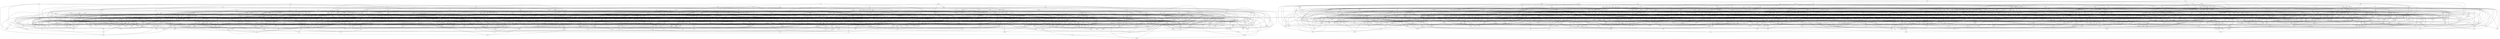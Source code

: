 graph {
    0 [ label = "phj" ]
    1 [ label = "xxg" ]
    2 [ label = "cxs" ]
    3 [ label = "xgd" ]
    4 [ label = "tvc" ]
    5 [ label = "qrn" ]
    6 [ label = "mqz" ]
    7 [ label = "tnc" ]
    8 [ label = "xtx" ]
    9 [ label = "snf" ]
    10 [ label = "hrq" ]
    11 [ label = "kgf" ]
    12 [ label = "skx" ]
    13 [ label = "lrb" ]
    14 [ label = "ccg" ]
    15 [ label = "xbv" ]
    16 [ label = "jvt" ]
    17 [ label = "hbt" ]
    18 [ label = "lqp" ]
    19 [ label = "jbc" ]
    20 [ label = "hsl" ]
    21 [ label = "hvm" ]
    22 [ label = "zfh" ]
    23 [ label = "zng" ]
    24 [ label = "tsh" ]
    25 [ label = "nts" ]
    26 [ label = "tqm" ]
    27 [ label = "ndg" ]
    28 [ label = "dbv" ]
    29 [ label = "rvp" ]
    30 [ label = "dss" ]
    31 [ label = "bqc" ]
    32 [ label = "nfx" ]
    33 [ label = "mqh" ]
    34 [ label = "htj" ]
    35 [ label = "zrv" ]
    36 [ label = "ftf" ]
    37 [ label = "gcn" ]
    38 [ label = "qlj" ]
    39 [ label = "zrx" ]
    40 [ label = "glq" ]
    41 [ label = "dzx" ]
    42 [ label = "zrd" ]
    43 [ label = "fjq" ]
    44 [ label = "ssk" ]
    45 [ label = "zfj" ]
    46 [ label = "sph" ]
    47 [ label = "zzl" ]
    48 [ label = "pdq" ]
    49 [ label = "mjb" ]
    50 [ label = "kpc" ]
    51 [ label = "bjm" ]
    52 [ label = "vth" ]
    53 [ label = "tvd" ]
    54 [ label = "cxr" ]
    55 [ label = "nzt" ]
    56 [ label = "skq" ]
    57 [ label = "dpc" ]
    58 [ label = "tnt" ]
    59 [ label = "lss" ]
    60 [ label = "gfs" ]
    61 [ label = "lfx" ]
    62 [ label = "dxc" ]
    63 [ label = "hph" ]
    64 [ label = "tmn" ]
    65 [ label = "sdt" ]
    66 [ label = "lpp" ]
    67 [ label = "rxx" ]
    68 [ label = "kqj" ]
    69 [ label = "rqd" ]
    70 [ label = "gzv" ]
    71 [ label = "pnl" ]
    72 [ label = "dtx" ]
    73 [ label = "mgs" ]
    74 [ label = "htm" ]
    75 [ label = "mdj" ]
    76 [ label = "bqz" ]
    77 [ label = "dcl" ]
    78 [ label = "lpn" ]
    79 [ label = "dsz" ]
    80 [ label = "bpf" ]
    81 [ label = "qng" ]
    82 [ label = "kls" ]
    83 [ label = "sff" ]
    84 [ label = "hjx" ]
    85 [ label = "vlq" ]
    86 [ label = "jdh" ]
    87 [ label = "cfj" ]
    88 [ label = "dnr" ]
    89 [ label = "vdb" ]
    90 [ label = "znm" ]
    91 [ label = "vgh" ]
    92 [ label = "mnh" ]
    93 [ label = "nfz" ]
    94 [ label = "shv" ]
    95 [ label = "vdr" ]
    96 [ label = "gvt" ]
    97 [ label = "gcq" ]
    98 [ label = "rst" ]
    99 [ label = "mzz" ]
    100 [ label = "jgd" ]
    101 [ label = "lbx" ]
    102 [ label = "jpm" ]
    103 [ label = "lzg" ]
    104 [ label = "mkk" ]
    105 [ label = "gpj" ]
    106 [ label = "gnn" ]
    107 [ label = "jhx" ]
    108 [ label = "ssl" ]
    109 [ label = "rhs" ]
    110 [ label = "mhf" ]
    111 [ label = "jgl" ]
    112 [ label = "qdt" ]
    113 [ label = "lcn" ]
    114 [ label = "ccj" ]
    115 [ label = "kxr" ]
    116 [ label = "fjv" ]
    117 [ label = "shp" ]
    118 [ label = "qgn" ]
    119 [ label = "mzq" ]
    120 [ label = "mhm" ]
    121 [ label = "lkq" ]
    122 [ label = "rbh" ]
    123 [ label = "qgj" ]
    124 [ label = "scg" ]
    125 [ label = "tgl" ]
    126 [ label = "qks" ]
    127 [ label = "sgb" ]
    128 [ label = "cvh" ]
    129 [ label = "dmc" ]
    130 [ label = "klc" ]
    131 [ label = "vtk" ]
    132 [ label = "jrj" ]
    133 [ label = "bkr" ]
    134 [ label = "qsq" ]
    135 [ label = "mbz" ]
    136 [ label = "tzz" ]
    137 [ label = "dqp" ]
    138 [ label = "ppc" ]
    139 [ label = "ccz" ]
    140 [ label = "kft" ]
    141 [ label = "bcx" ]
    142 [ label = "str" ]
    143 [ label = "dtv" ]
    144 [ label = "fzs" ]
    145 [ label = "zgj" ]
    146 [ label = "snd" ]
    147 [ label = "gfc" ]
    148 [ label = "jbg" ]
    149 [ label = "vbc" ]
    150 [ label = "nxf" ]
    151 [ label = "vrn" ]
    152 [ label = "cqv" ]
    153 [ label = "lch" ]
    154 [ label = "nzs" ]
    155 [ label = "mlk" ]
    156 [ label = "rbq" ]
    157 [ label = "rgl" ]
    158 [ label = "shf" ]
    159 [ label = "ghl" ]
    160 [ label = "tmj" ]
    161 [ label = "rdp" ]
    162 [ label = "bgj" ]
    163 [ label = "nbc" ]
    164 [ label = "bsv" ]
    165 [ label = "slr" ]
    166 [ label = "fnf" ]
    167 [ label = "ccr" ]
    168 [ label = "hxt" ]
    169 [ label = "tdg" ]
    170 [ label = "kbj" ]
    171 [ label = "mhb" ]
    172 [ label = "ndr" ]
    173 [ label = "vkc" ]
    174 [ label = "nkl" ]
    175 [ label = "sfj" ]
    176 [ label = "lql" ]
    177 [ label = "bdx" ]
    178 [ label = "lnj" ]
    179 [ label = "nxj" ]
    180 [ label = "dbq" ]
    181 [ label = "qlp" ]
    182 [ label = "ctc" ]
    183 [ label = "qvs" ]
    184 [ label = "dds" ]
    185 [ label = "clv" ]
    186 [ label = "rvd" ]
    187 [ label = "mhg" ]
    188 [ label = "rzk" ]
    189 [ label = "xzb" ]
    190 [ label = "ckp" ]
    191 [ label = "hpz" ]
    192 [ label = "tmb" ]
    193 [ label = "krj" ]
    194 [ label = "dms" ]
    195 [ label = "sgv" ]
    196 [ label = "rmk" ]
    197 [ label = "xpq" ]
    198 [ label = "hzj" ]
    199 [ label = "pgg" ]
    200 [ label = "mgx" ]
    201 [ label = "vgv" ]
    202 [ label = "nsm" ]
    203 [ label = "rns" ]
    204 [ label = "tsv" ]
    205 [ label = "hrr" ]
    206 [ label = "hzz" ]
    207 [ label = "sdv" ]
    208 [ label = "shx" ]
    209 [ label = "nvs" ]
    210 [ label = "bfp" ]
    211 [ label = "tht" ]
    212 [ label = "lfd" ]
    213 [ label = "flb" ]
    214 [ label = "lvl" ]
    215 [ label = "zlp" ]
    216 [ label = "kjk" ]
    217 [ label = "hmg" ]
    218 [ label = "ptd" ]
    219 [ label = "cjg" ]
    220 [ label = "zbq" ]
    221 [ label = "rzv" ]
    222 [ label = "ccb" ]
    223 [ label = "smx" ]
    224 [ label = "hfb" ]
    225 [ label = "qnh" ]
    226 [ label = "fms" ]
    227 [ label = "vbl" ]
    228 [ label = "ztg" ]
    229 [ label = "ltv" ]
    230 [ label = "qbb" ]
    231 [ label = "jhs" ]
    232 [ label = "lsl" ]
    233 [ label = "pdh" ]
    234 [ label = "nsx" ]
    235 [ label = "rxd" ]
    236 [ label = "pgt" ]
    237 [ label = "xpz" ]
    238 [ label = "zbr" ]
    239 [ label = "qdv" ]
    240 [ label = "zml" ]
    241 [ label = "qgs" ]
    242 [ label = "pcl" ]
    243 [ label = "kqk" ]
    244 [ label = "zxq" ]
    245 [ label = "czp" ]
    246 [ label = "txf" ]
    247 [ label = "lst" ]
    248 [ label = "cpb" ]
    249 [ label = "rnt" ]
    250 [ label = "fxx" ]
    251 [ label = "hvc" ]
    252 [ label = "dpz" ]
    253 [ label = "cnz" ]
    254 [ label = "vnc" ]
    255 [ label = "rsh" ]
    256 [ label = "bnp" ]
    257 [ label = "cbf" ]
    258 [ label = "vfh" ]
    259 [ label = "pkz" ]
    260 [ label = "kxp" ]
    261 [ label = "tbg" ]
    262 [ label = "kzx" ]
    263 [ label = "qgp" ]
    264 [ label = "ghd" ]
    265 [ label = "crz" ]
    266 [ label = "sxn" ]
    267 [ label = "hsx" ]
    268 [ label = "rxz" ]
    269 [ label = "mrb" ]
    270 [ label = "dnk" ]
    271 [ label = "qjx" ]
    272 [ label = "cln" ]
    273 [ label = "rvj" ]
    274 [ label = "hxr" ]
    275 [ label = "kvc" ]
    276 [ label = "jpl" ]
    277 [ label = "grv" ]
    278 [ label = "gqd" ]
    279 [ label = "std" ]
    280 [ label = "sqk" ]
    281 [ label = "nnx" ]
    282 [ label = "mff" ]
    283 [ label = "cjq" ]
    284 [ label = "bbl" ]
    285 [ label = "zfs" ]
    286 [ label = "mqv" ]
    287 [ label = "pzj" ]
    288 [ label = "dzc" ]
    289 [ label = "ngn" ]
    290 [ label = "llp" ]
    291 [ label = "nxs" ]
    292 [ label = "ncn" ]
    293 [ label = "rfl" ]
    294 [ label = "rvc" ]
    295 [ label = "ggf" ]
    296 [ label = "qmh" ]
    297 [ label = "cfz" ]
    298 [ label = "xvx" ]
    299 [ label = "jpv" ]
    300 [ label = "mxg" ]
    301 [ label = "mhv" ]
    302 [ label = "dbc" ]
    303 [ label = "nrq" ]
    304 [ label = "jvx" ]
    305 [ label = "vrc" ]
    306 [ label = "xxb" ]
    307 [ label = "rdt" ]
    308 [ label = "xnt" ]
    309 [ label = "lqv" ]
    310 [ label = "rsf" ]
    311 [ label = "lrq" ]
    312 [ label = "hsc" ]
    313 [ label = "dbz" ]
    314 [ label = "kdm" ]
    315 [ label = "ldb" ]
    316 [ label = "gmm" ]
    317 [ label = "htq" ]
    318 [ label = "lhx" ]
    319 [ label = "tqd" ]
    320 [ label = "ctj" ]
    321 [ label = "jnh" ]
    322 [ label = "bxd" ]
    323 [ label = "rpv" ]
    324 [ label = "xhg" ]
    325 [ label = "jgr" ]
    326 [ label = "hln" ]
    327 [ label = "pnd" ]
    328 [ label = "rzd" ]
    329 [ label = "vfx" ]
    330 [ label = "rhl" ]
    331 [ label = "zpm" ]
    332 [ label = "vgk" ]
    333 [ label = "tlc" ]
    334 [ label = "tjm" ]
    335 [ label = "ndh" ]
    336 [ label = "dgc" ]
    337 [ label = "mbg" ]
    338 [ label = "shk" ]
    339 [ label = "hks" ]
    340 [ label = "zts" ]
    341 [ label = "xpb" ]
    342 [ label = "nhf" ]
    343 [ label = "fvc" ]
    344 [ label = "pjc" ]
    345 [ label = "xdb" ]
    346 [ label = "dkx" ]
    347 [ label = "lhr" ]
    348 [ label = "ptn" ]
    349 [ label = "jzq" ]
    350 [ label = "gfm" ]
    351 [ label = "fzj" ]
    352 [ label = "zzt" ]
    353 [ label = "btc" ]
    354 [ label = "zkb" ]
    355 [ label = "dbh" ]
    356 [ label = "xqz" ]
    357 [ label = "dbs" ]
    358 [ label = "ptk" ]
    359 [ label = "npm" ]
    360 [ label = "gnz" ]
    361 [ label = "vzs" ]
    362 [ label = "vsf" ]
    363 [ label = "qvb" ]
    364 [ label = "dqb" ]
    365 [ label = "dnb" ]
    366 [ label = "rrn" ]
    367 [ label = "rnl" ]
    368 [ label = "sgc" ]
    369 [ label = "lnd" ]
    370 [ label = "dsx" ]
    371 [ label = "tsg" ]
    372 [ label = "jdb" ]
    373 [ label = "bbk" ]
    374 [ label = "pgk" ]
    375 [ label = "pts" ]
    376 [ label = "tmh" ]
    377 [ label = "dbk" ]
    378 [ label = "gzf" ]
    379 [ label = "qtm" ]
    380 [ label = "dbj" ]
    381 [ label = "qtk" ]
    382 [ label = "mqb" ]
    383 [ label = "vvv" ]
    384 [ label = "zjr" ]
    385 [ label = "lqg" ]
    386 [ label = "vqf" ]
    387 [ label = "xgh" ]
    388 [ label = "qtj" ]
    389 [ label = "rvx" ]
    390 [ label = "szv" ]
    391 [ label = "hzh" ]
    392 [ label = "bsn" ]
    393 [ label = "nmf" ]
    394 [ label = "mss" ]
    395 [ label = "cts" ]
    396 [ label = "vjn" ]
    397 [ label = "thq" ]
    398 [ label = "cqb" ]
    399 [ label = "mdr" ]
    400 [ label = "jqs" ]
    401 [ label = "szt" ]
    402 [ label = "pqv" ]
    403 [ label = "qjm" ]
    404 [ label = "cdr" ]
    405 [ label = "vxk" ]
    406 [ label = "tkb" ]
    407 [ label = "krn" ]
    408 [ label = "frm" ]
    409 [ label = "tkt" ]
    410 [ label = "tpx" ]
    411 [ label = "hcj" ]
    412 [ label = "tkz" ]
    413 [ label = "frj" ]
    414 [ label = "zcr" ]
    415 [ label = "qqq" ]
    416 [ label = "klp" ]
    417 [ label = "dqh" ]
    418 [ label = "brf" ]
    419 [ label = "gpc" ]
    420 [ label = "mlp" ]
    421 [ label = "frd" ]
    422 [ label = "bnt" ]
    423 [ label = "rcp" ]
    424 [ label = "cfq" ]
    425 [ label = "lvz" ]
    426 [ label = "cgm" ]
    427 [ label = "xfp" ]
    428 [ label = "rzb" ]
    429 [ label = "ptt" ]
    430 [ label = "mxr" ]
    431 [ label = "bdp" ]
    432 [ label = "rdb" ]
    433 [ label = "ntq" ]
    434 [ label = "tzm" ]
    435 [ label = "nbq" ]
    436 [ label = "ktf" ]
    437 [ label = "pzr" ]
    438 [ label = "fqx" ]
    439 [ label = "dfn" ]
    440 [ label = "khj" ]
    441 [ label = "ztx" ]
    442 [ label = "qkn" ]
    443 [ label = "rhr" ]
    444 [ label = "rcj" ]
    445 [ label = "bfb" ]
    446 [ label = "llc" ]
    447 [ label = "btf" ]
    448 [ label = "nnk" ]
    449 [ label = "xgx" ]
    450 [ label = "hdr" ]
    451 [ label = "mdg" ]
    452 [ label = "qrl" ]
    453 [ label = "smk" ]
    454 [ label = "rfs" ]
    455 [ label = "qsl" ]
    456 [ label = "spm" ]
    457 [ label = "dlb" ]
    458 [ label = "vbb" ]
    459 [ label = "ghg" ]
    460 [ label = "sqc" ]
    461 [ label = "kpf" ]
    462 [ label = "jfg" ]
    463 [ label = "sxb" ]
    464 [ label = "jzj" ]
    465 [ label = "kjp" ]
    466 [ label = "bdq" ]
    467 [ label = "bbv" ]
    468 [ label = "dxr" ]
    469 [ label = "jrt" ]
    470 [ label = "bzr" ]
    471 [ label = "gpf" ]
    472 [ label = "nnf" ]
    473 [ label = "jjb" ]
    474 [ label = "vpd" ]
    475 [ label = "gjm" ]
    476 [ label = "slm" ]
    477 [ label = "fmg" ]
    478 [ label = "vzq" ]
    479 [ label = "fbl" ]
    480 [ label = "rmq" ]
    481 [ label = "txt" ]
    482 [ label = "sjp" ]
    483 [ label = "jhm" ]
    484 [ label = "xbl" ]
    485 [ label = "hcv" ]
    486 [ label = "vpr" ]
    487 [ label = "bzf" ]
    488 [ label = "sdk" ]
    489 [ label = "nkp" ]
    490 [ label = "rqx" ]
    491 [ label = "xlk" ]
    492 [ label = "jpt" ]
    493 [ label = "sbx" ]
    494 [ label = "qff" ]
    495 [ label = "zfc" ]
    496 [ label = "pnk" ]
    497 [ label = "bzx" ]
    498 [ label = "rdz" ]
    499 [ label = "lrk" ]
    500 [ label = "pjz" ]
    501 [ label = "tsd" ]
    502 [ label = "dmk" ]
    503 [ label = "fjk" ]
    504 [ label = "grd" ]
    505 [ label = "mhp" ]
    506 [ label = "xsk" ]
    507 [ label = "kgg" ]
    508 [ label = "skr" ]
    509 [ label = "gdf" ]
    510 [ label = "vbq" ]
    511 [ label = "stk" ]
    512 [ label = "tgs" ]
    513 [ label = "gsl" ]
    514 [ label = "ktd" ]
    515 [ label = "vnp" ]
    516 [ label = "zlt" ]
    517 [ label = "vzc" ]
    518 [ label = "rqk" ]
    519 [ label = "gdl" ]
    520 [ label = "gqs" ]
    521 [ label = "dpk" ]
    522 [ label = "lzb" ]
    523 [ label = "xsp" ]
    524 [ label = "rmg" ]
    525 [ label = "pnc" ]
    526 [ label = "mpp" ]
    527 [ label = "nxg" ]
    528 [ label = "ssf" ]
    529 [ label = "dnj" ]
    530 [ label = "qjt" ]
    531 [ label = "qfr" ]
    532 [ label = "nvj" ]
    533 [ label = "bsc" ]
    534 [ label = "gxl" ]
    535 [ label = "vtx" ]
    536 [ label = "cpg" ]
    537 [ label = "bsf" ]
    538 [ label = "tdc" ]
    539 [ label = "jds" ]
    540 [ label = "xcr" ]
    541 [ label = "cdv" ]
    542 [ label = "jlf" ]
    543 [ label = "ppm" ]
    544 [ label = "sgk" ]
    545 [ label = "kxv" ]
    546 [ label = "hkz" ]
    547 [ label = "zcp" ]
    548 [ label = "xvr" ]
    549 [ label = "ptv" ]
    550 [ label = "dqc" ]
    551 [ label = "lnv" ]
    552 [ label = "mhc" ]
    553 [ label = "csz" ]
    554 [ label = "pct" ]
    555 [ label = "ckk" ]
    556 [ label = "nbp" ]
    557 [ label = "qmc" ]
    558 [ label = "grx" ]
    559 [ label = "qbh" ]
    560 [ label = "gjg" ]
    561 [ label = "ccv" ]
    562 [ label = "vbm" ]
    563 [ label = "gkj" ]
    564 [ label = "pbj" ]
    565 [ label = "qfv" ]
    566 [ label = "zgx" ]
    567 [ label = "fvm" ]
    568 [ label = "klf" ]
    569 [ label = "gdd" ]
    570 [ label = "dkg" ]
    571 [ label = "hpx" ]
    572 [ label = "rjd" ]
    573 [ label = "djv" ]
    574 [ label = "nmh" ]
    575 [ label = "tkl" ]
    576 [ label = "dgp" ]
    577 [ label = "vrg" ]
    578 [ label = "pmg" ]
    579 [ label = "tmq" ]
    580 [ label = "ptp" ]
    581 [ label = "rhc" ]
    582 [ label = "thh" ]
    583 [ label = "rbj" ]
    584 [ label = "xjc" ]
    585 [ label = "bsg" ]
    586 [ label = "dbl" ]
    587 [ label = "ssg" ]
    588 [ label = "rzh" ]
    589 [ label = "czg" ]
    590 [ label = "pkn" ]
    591 [ label = "gfv" ]
    592 [ label = "qxd" ]
    593 [ label = "zjj" ]
    594 [ label = "ztn" ]
    595 [ label = "mvd" ]
    596 [ label = "qfx" ]
    597 [ label = "bdm" ]
    598 [ label = "tvj" ]
    599 [ label = "lrp" ]
    600 [ label = "spf" ]
    601 [ label = "tfb" ]
    602 [ label = "qnf" ]
    603 [ label = "qdh" ]
    604 [ label = "kfm" ]
    605 [ label = "lcc" ]
    606 [ label = "rnk" ]
    607 [ label = "gjf" ]
    608 [ label = "kql" ]
    609 [ label = "mkq" ]
    610 [ label = "dbg" ]
    611 [ label = "vtj" ]
    612 [ label = "mzx" ]
    613 [ label = "sfl" ]
    614 [ label = "qjg" ]
    615 [ label = "dmb" ]
    616 [ label = "ckf" ]
    617 [ label = "nsv" ]
    618 [ label = "kqr" ]
    619 [ label = "mrv" ]
    620 [ label = "rkg" ]
    621 [ label = "dfp" ]
    622 [ label = "xjt" ]
    623 [ label = "rhx" ]
    624 [ label = "bbr" ]
    625 [ label = "nnp" ]
    626 [ label = "xcs" ]
    627 [ label = "mkb" ]
    628 [ label = "tzc" ]
    629 [ label = "tvg" ]
    630 [ label = "pmf" ]
    631 [ label = "lcp" ]
    632 [ label = "krm" ]
    633 [ label = "xck" ]
    634 [ label = "mtj" ]
    635 [ label = "xqt" ]
    636 [ label = "xll" ]
    637 [ label = "drq" ]
    638 [ label = "lzd" ]
    639 [ label = "cvk" ]
    640 [ label = "kzk" ]
    641 [ label = "gdm" ]
    642 [ label = "xgr" ]
    643 [ label = "bpd" ]
    644 [ label = "lml" ]
    645 [ label = "fcs" ]
    646 [ label = "cbr" ]
    647 [ label = "cql" ]
    648 [ label = "lxc" ]
    649 [ label = "jrk" ]
    650 [ label = "lbs" ]
    651 [ label = "psz" ]
    652 [ label = "ftl" ]
    653 [ label = "vvx" ]
    654 [ label = "bxz" ]
    655 [ label = "jsm" ]
    656 [ label = "vbv" ]
    657 [ label = "bvv" ]
    658 [ label = "mrg" ]
    659 [ label = "hgm" ]
    660 [ label = "kjm" ]
    661 [ label = "cdn" ]
    662 [ label = "zvz" ]
    663 [ label = "xzg" ]
    664 [ label = "kvs" ]
    665 [ label = "nfj" ]
    666 [ label = "cct" ]
    667 [ label = "jfv" ]
    668 [ label = "njj" ]
    669 [ label = "xhh" ]
    670 [ label = "hpv" ]
    671 [ label = "bsp" ]
    672 [ label = "zpj" ]
    673 [ label = "sst" ]
    674 [ label = "mgk" ]
    675 [ label = "xrz" ]
    676 [ label = "jfr" ]
    677 [ label = "ldq" ]
    678 [ label = "vkd" ]
    679 [ label = "nnl" ]
    680 [ label = "xhq" ]
    681 [ label = "pfv" ]
    682 [ label = "fzd" ]
    683 [ label = "cnj" ]
    684 [ label = "vpz" ]
    685 [ label = "trk" ]
    686 [ label = "fqg" ]
    687 [ label = "cgl" ]
    688 [ label = "ghr" ]
    689 [ label = "zmp" ]
    690 [ label = "qjr" ]
    691 [ label = "rgg" ]
    692 [ label = "vlx" ]
    693 [ label = "jpj" ]
    694 [ label = "ngm" ]
    695 [ label = "zvl" ]
    696 [ label = "zpl" ]
    697 [ label = "sdq" ]
    698 [ label = "vcb" ]
    699 [ label = "trm" ]
    700 [ label = "fgc" ]
    701 [ label = "hgh" ]
    702 [ label = "gbq" ]
    703 [ label = "kvm" ]
    704 [ label = "fqf" ]
    705 [ label = "fcq" ]
    706 [ label = "mst" ]
    707 [ label = "xph" ]
    708 [ label = "hhm" ]
    709 [ label = "nlj" ]
    710 [ label = "gzd" ]
    711 [ label = "nks" ]
    712 [ label = "tqx" ]
    713 [ label = "czh" ]
    714 [ label = "chb" ]
    715 [ label = "lhs" ]
    716 [ label = "rbc" ]
    717 [ label = "gsg" ]
    718 [ label = "hfl" ]
    719 [ label = "jtx" ]
    720 [ label = "vfn" ]
    721 [ label = "hfc" ]
    722 [ label = "nvk" ]
    723 [ label = "lkb" ]
    724 [ label = "srb" ]
    725 [ label = "znv" ]
    726 [ label = "skf" ]
    727 [ label = "nct" ]
    728 [ label = "rdn" ]
    729 [ label = "xqf" ]
    730 [ label = "phf" ]
    731 [ label = "shq" ]
    732 [ label = "qnk" ]
    733 [ label = "sdh" ]
    734 [ label = "zjd" ]
    735 [ label = "ssm" ]
    736 [ label = "ftn" ]
    737 [ label = "rlv" ]
    738 [ label = "xhn" ]
    739 [ label = "nxz" ]
    740 [ label = "hlr" ]
    741 [ label = "jkg" ]
    742 [ label = "chl" ]
    743 [ label = "jgh" ]
    744 [ label = "knz" ]
    745 [ label = "gvg" ]
    746 [ label = "djb" ]
    747 [ label = "dcs" ]
    748 [ label = "ddq" ]
    749 [ label = "nml" ]
    750 [ label = "jtm" ]
    751 [ label = "fvh" ]
    752 [ label = "czq" ]
    753 [ label = "hqt" ]
    754 [ label = "hcz" ]
    755 [ label = "zxd" ]
    756 [ label = "hhp" ]
    757 [ label = "cns" ]
    758 [ label = "xgv" ]
    759 [ label = "bgl" ]
    760 [ label = "xvp" ]
    761 [ label = "zmj" ]
    762 [ label = "ttq" ]
    763 [ label = "rcc" ]
    764 [ label = "gbb" ]
    765 [ label = "mgp" ]
    766 [ label = "sjn" ]
    767 [ label = "zkj" ]
    768 [ label = "dzk" ]
    769 [ label = "vkg" ]
    770 [ label = "chz" ]
    771 [ label = "vcq" ]
    772 [ label = "klb" ]
    773 [ label = "fkg" ]
    774 [ label = "xvm" ]
    775 [ label = "vnv" ]
    776 [ label = "jsc" ]
    777 [ label = "vxg" ]
    778 [ label = "bmc" ]
    779 [ label = "fdv" ]
    780 [ label = "gpz" ]
    781 [ label = "mll" ]
    782 [ label = "xng" ]
    783 [ label = "pzk" ]
    784 [ label = "dtq" ]
    785 [ label = "vmb" ]
    786 [ label = "ffz" ]
    787 [ label = "rcm" ]
    788 [ label = "jqd" ]
    789 [ label = "qsp" ]
    790 [ label = "kmk" ]
    791 [ label = "xxk" ]
    792 [ label = "bnc" ]
    793 [ label = "xdc" ]
    794 [ label = "cgk" ]
    795 [ label = "lnp" ]
    796 [ label = "skg" ]
    797 [ label = "lvk" ]
    798 [ label = "vmp" ]
    799 [ label = "nbb" ]
    800 [ label = "bjx" ]
    801 [ label = "pjv" ]
    802 [ label = "lhb" ]
    803 [ label = "ntb" ]
    804 [ label = "jlk" ]
    805 [ label = "cnr" ]
    806 [ label = "hrf" ]
    807 [ label = "mps" ]
    808 [ label = "plg" ]
    809 [ label = "pkd" ]
    810 [ label = "hqc" ]
    811 [ label = "sbr" ]
    812 [ label = "rpr" ]
    813 [ label = "rhn" ]
    814 [ label = "jrm" ]
    815 [ label = "gjd" ]
    816 [ label = "fcp" ]
    817 [ label = "pnn" ]
    818 [ label = "dhl" ]
    819 [ label = "qlh" ]
    820 [ label = "lkv" ]
    821 [ label = "shl" ]
    822 [ label = "tfp" ]
    823 [ label = "fvg" ]
    824 [ label = "nlc" ]
    825 [ label = "qxx" ]
    826 [ label = "dhz" ]
    827 [ label = "cgv" ]
    828 [ label = "lpf" ]
    829 [ label = "zvs" ]
    830 [ label = "jxv" ]
    831 [ label = "dzb" ]
    832 [ label = "jvc" ]
    833 [ label = "kcc" ]
    834 [ label = "vjg" ]
    835 [ label = "vmk" ]
    836 [ label = "xmn" ]
    837 [ label = "ffj" ]
    838 [ label = "hqx" ]
    839 [ label = "lrd" ]
    840 [ label = "kzd" ]
    841 [ label = "mnp" ]
    842 [ label = "ksj" ]
    843 [ label = "czd" ]
    844 [ label = "lfz" ]
    845 [ label = "kmp" ]
    846 [ label = "pxf" ]
    847 [ label = "dhd" ]
    848 [ label = "qhf" ]
    849 [ label = "nqd" ]
    850 [ label = "pmb" ]
    851 [ label = "tqz" ]
    852 [ label = "mjd" ]
    853 [ label = "ttt" ]
    854 [ label = "hdl" ]
    855 [ label = "qhj" ]
    856 [ label = "fgq" ]
    857 [ label = "xtm" ]
    858 [ label = "zmt" ]
    859 [ label = "jht" ]
    860 [ label = "zjg" ]
    861 [ label = "pgm" ]
    862 [ label = "xgf" ]
    863 [ label = "qcr" ]
    864 [ label = "dnv" ]
    865 [ label = "fsx" ]
    866 [ label = "gmx" ]
    867 [ label = "pdg" ]
    868 [ label = "nmx" ]
    869 [ label = "fzb" ]
    870 [ label = "xgg" ]
    871 [ label = "lcm" ]
    872 [ label = "pdf" ]
    873 [ label = "tfz" ]
    874 [ label = "qlz" ]
    875 [ label = "njn" ]
    876 [ label = "hch" ]
    877 [ label = "ggx" ]
    878 [ label = "zpt" ]
    879 [ label = "drg" ]
    880 [ label = "hkm" ]
    881 [ label = "xsh" ]
    882 [ label = "xlh" ]
    883 [ label = "xqr" ]
    884 [ label = "jcf" ]
    885 [ label = "sxf" ]
    886 [ label = "gvx" ]
    887 [ label = "nmb" ]
    888 [ label = "cjd" ]
    889 [ label = "qmv" ]
    890 [ label = "dnq" ]
    891 [ label = "rpc" ]
    892 [ label = "hqq" ]
    893 [ label = "tgt" ]
    894 [ label = "fsn" ]
    895 [ label = "fhp" ]
    896 [ label = "khg" ]
    897 [ label = "mbh" ]
    898 [ label = "fdm" ]
    899 [ label = "jmp" ]
    900 [ label = "grm" ]
    901 [ label = "rmr" ]
    902 [ label = "cfl" ]
    903 [ label = "jsq" ]
    904 [ label = "cfg" ]
    905 [ label = "vcg" ]
    906 [ label = "dzr" ]
    907 [ label = "hrs" ]
    908 [ label = "vbt" ]
    909 [ label = "hbp" ]
    910 [ label = "qtb" ]
    911 [ label = "jgq" ]
    912 [ label = "nhx" ]
    913 [ label = "jqj" ]
    914 [ label = "fbn" ]
    915 [ label = "fjl" ]
    916 [ label = "bjq" ]
    917 [ label = "pbk" ]
    918 [ label = "txb" ]
    919 [ label = "pbf" ]
    920 [ label = "rjj" ]
    921 [ label = "chd" ]
    922 [ label = "qqr" ]
    923 [ label = "ndl" ]
    924 [ label = "njd" ]
    925 [ label = "rgm" ]
    926 [ label = "zgd" ]
    927 [ label = "hpc" ]
    928 [ label = "gqb" ]
    929 [ label = "sck" ]
    930 [ label = "thp" ]
    931 [ label = "crm" ]
    932 [ label = "mgt" ]
    933 [ label = "hmb" ]
    934 [ label = "ckh" ]
    935 [ label = "gmj" ]
    936 [ label = "knm" ]
    937 [ label = "nbz" ]
    938 [ label = "hmm" ]
    939 [ label = "xtj" ]
    940 [ label = "txv" ]
    941 [ label = "fjs" ]
    942 [ label = "jvz" ]
    943 [ label = "rts" ]
    944 [ label = "xdq" ]
    945 [ label = "hzk" ]
    946 [ label = "vxp" ]
    947 [ label = "dpd" ]
    948 [ label = "bgt" ]
    949 [ label = "kdz" ]
    950 [ label = "gmv" ]
    951 [ label = "lgl" ]
    952 [ label = "mlg" ]
    953 [ label = "lct" ]
    954 [ label = "qkt" ]
    955 [ label = "brq" ]
    956 [ label = "mch" ]
    957 [ label = "fnj" ]
    958 [ label = "clg" ]
    959 [ label = "bdd" ]
    960 [ label = "dnf" ]
    961 [ label = "lsd" ]
    962 [ label = "bfm" ]
    963 [ label = "qpd" ]
    964 [ label = "fpj" ]
    965 [ label = "rcx" ]
    966 [ label = "jvl" ]
    967 [ label = "mnl" ]
    968 [ label = "sxr" ]
    969 [ label = "znq" ]
    970 [ label = "xgb" ]
    971 [ label = "ncm" ]
    972 [ label = "qsz" ]
    973 [ label = "cqg" ]
    974 [ label = "glg" ]
    975 [ label = "zxj" ]
    976 [ label = "szd" ]
    977 [ label = "gxp" ]
    978 [ label = "hcm" ]
    979 [ label = "pdl" ]
    980 [ label = "trf" ]
    981 [ label = "jfd" ]
    982 [ label = "cgp" ]
    983 [ label = "zkf" ]
    984 [ label = "vql" ]
    985 [ label = "xcx" ]
    986 [ label = "zgn" ]
    987 [ label = "dpg" ]
    988 [ label = "rqz" ]
    989 [ label = "jvn" ]
    990 [ label = "fcx" ]
    991 [ label = "bqd" ]
    992 [ label = "vsq" ]
    993 [ label = "zpx" ]
    994 [ label = "kdl" ]
    995 [ label = "dxd" ]
    996 [ label = "phz" ]
    997 [ label = "bcr" ]
    998 [ label = "zzg" ]
    999 [ label = "snz" ]
    1000 [ label = "vnl" ]
    1001 [ label = "bst" ]
    1002 [ label = "cft" ]
    1003 [ label = "rgx" ]
    1004 [ label = "fgn" ]
    1005 [ label = "gft" ]
    1006 [ label = "jlg" ]
    1007 [ label = "ljc" ]
    1008 [ label = "mfs" ]
    1009 [ label = "mxq" ]
    1010 [ label = "sjv" ]
    1011 [ label = "btv" ]
    1012 [ label = "hsb" ]
    1013 [ label = "vfd" ]
    1014 [ label = "pns" ]
    1015 [ label = "hpg" ]
    1016 [ label = "nvv" ]
    1017 [ label = "fdd" ]
    1018 [ label = "bsq" ]
    1019 [ label = "bvg" ]
    1020 [ label = "kzv" ]
    1021 [ label = "khb" ]
    1022 [ label = "nsq" ]
    1023 [ label = "pnt" ]
    1024 [ label = "cfp" ]
    1025 [ label = "xdv" ]
    1026 [ label = "xtz" ]
    1027 [ label = "cpp" ]
    1028 [ label = "ndm" ]
    1029 [ label = "phx" ]
    1030 [ label = "xnq" ]
    1031 [ label = "rbm" ]
    1032 [ label = "fbv" ]
    1033 [ label = "kkm" ]
    1034 [ label = "kjr" ]
    1035 [ label = "mmt" ]
    1036 [ label = "jkt" ]
    1037 [ label = "xmp" ]
    1038 [ label = "kdt" ]
    1039 [ label = "lnt" ]
    1040 [ label = "khl" ]
    1041 [ label = "dft" ]
    1042 [ label = "cxz" ]
    1043 [ label = "tlf" ]
    1044 [ label = "hfq" ]
    1045 [ label = "fsj" ]
    1046 [ label = "sjm" ]
    1047 [ label = "nrk" ]
    1048 [ label = "bxp" ]
    1049 [ label = "tch" ]
    1050 [ label = "spq" ]
    1051 [ label = "psp" ]
    1052 [ label = "jbl" ]
    1053 [ label = "ljd" ]
    1054 [ label = "bzs" ]
    1055 [ label = "jlz" ]
    1056 [ label = "skk" ]
    1057 [ label = "pqq" ]
    1058 [ label = "hrd" ]
    1059 [ label = "btt" ]
    1060 [ label = "zft" ]
    1061 [ label = "sjx" ]
    1062 [ label = "tjp" ]
    1063 [ label = "jlj" ]
    1064 [ label = "jxn" ]
    1065 [ label = "hqk" ]
    1066 [ label = "scv" ]
    1067 [ label = "mxx" ]
    1068 [ label = "qvg" ]
    1069 [ label = "znk" ]
    1070 [ label = "bfq" ]
    1071 [ label = "xvq" ]
    1072 [ label = "dgb" ]
    1073 [ label = "jcc" ]
    1074 [ label = "bzj" ]
    1075 [ label = "xnx" ]
    1076 [ label = "pjg" ]
    1077 [ label = "qhm" ]
    1078 [ label = "btx" ]
    1079 [ label = "nrg" ]
    1080 [ label = "gnl" ]
    1081 [ label = "ktc" ]
    1082 [ label = "hbc" ]
    1083 [ label = "kjt" ]
    1084 [ label = "ssc" ]
    1085 [ label = "sld" ]
    1086 [ label = "tdv" ]
    1087 [ label = "qbl" ]
    1088 [ label = "hcn" ]
    1089 [ label = "jkl" ]
    1090 [ label = "dkm" ]
    1091 [ label = "kgk" ]
    1092 [ label = "zkr" ]
    1093 [ label = "nkv" ]
    1094 [ label = "pnm" ]
    1095 [ label = "zsk" ]
    1096 [ label = "rcl" ]
    1097 [ label = "nzv" ]
    1098 [ label = "fvk" ]
    1099 [ label = "hlx" ]
    1100 [ label = "gfz" ]
    1101 [ label = "sjh" ]
    1102 [ label = "tsk" ]
    1103 [ label = "xsv" ]
    1104 [ label = "xnf" ]
    1105 [ label = "mcx" ]
    1106 [ label = "cnx" ]
    1107 [ label = "jlh" ]
    1108 [ label = "vtq" ]
    1109 [ label = "msv" ]
    1110 [ label = "gdr" ]
    1111 [ label = "njz" ]
    1112 [ label = "bqf" ]
    1113 [ label = "qrb" ]
    1114 [ label = "kdj" ]
    1115 [ label = "sxg" ]
    1116 [ label = "nxt" ]
    1117 [ label = "gdt" ]
    1118 [ label = "lqr" ]
    1119 [ label = "svx" ]
    1120 [ label = "dlk" ]
    1121 [ label = "scd" ]
    1122 [ label = "ktz" ]
    1123 [ label = "hdm" ]
    1124 [ label = "mtc" ]
    1125 [ label = "kvb" ]
    1126 [ label = "kcg" ]
    1127 [ label = "rkz" ]
    1128 [ label = "cjm" ]
    1129 [ label = "xqq" ]
    1130 [ label = "cfv" ]
    1131 [ label = "lrz" ]
    1132 [ label = "mqg" ]
    1133 [ label = "mng" ]
    1134 [ label = "znn" ]
    1135 [ label = "fcz" ]
    1136 [ label = "bms" ]
    1137 [ label = "cvv" ]
    1138 [ label = "tnl" ]
    1139 [ label = "dxb" ]
    1140 [ label = "kds" ]
    1141 [ label = "bcj" ]
    1142 [ label = "kmf" ]
    1143 [ label = "tlp" ]
    1144 [ label = "lkx" ]
    1145 [ label = "zrf" ]
    1146 [ label = "jbn" ]
    1147 [ label = "dzn" ]
    1148 [ label = "qkc" ]
    1149 [ label = "hrp" ]
    1150 [ label = "lqd" ]
    1151 [ label = "jff" ]
    1152 [ label = "nkn" ]
    1153 [ label = "kdv" ]
    1154 [ label = "cst" ]
    1155 [ label = "nnv" ]
    1156 [ label = "xzd" ]
    1157 [ label = "tll" ]
    1158 [ label = "mpb" ]
    1159 [ label = "bbb" ]
    1160 [ label = "lhj" ]
    1161 [ label = "pvk" ]
    1162 [ label = "hbg" ]
    1163 [ label = "qbf" ]
    1164 [ label = "jns" ]
    1165 [ label = "crp" ]
    1166 [ label = "gct" ]
    1167 [ label = "fpn" ]
    1168 [ label = "xvj" ]
    1169 [ label = "dcq" ]
    1170 [ label = "xxm" ]
    1171 [ label = "kkf" ]
    1172 [ label = "bhq" ]
    1173 [ label = "tdn" ]
    1174 [ label = "nlb" ]
    1175 [ label = "dzf" ]
    1176 [ label = "sqs" ]
    1177 [ label = "bhh" ]
    1178 [ label = "bnx" ]
    1179 [ label = "pjx" ]
    1180 [ label = "qmt" ]
    1181 [ label = "ntl" ]
    1182 [ label = "ddk" ]
    1183 [ label = "gzb" ]
    1184 [ label = "fcc" ]
    1185 [ label = "dps" ]
    1186 [ label = "vfj" ]
    1187 [ label = "nsp" ]
    1188 [ label = "slb" ]
    1189 [ label = "xkk" ]
    1190 [ label = "shj" ]
    1191 [ label = "nbj" ]
    1192 [ label = "hbf" ]
    1193 [ label = "lxp" ]
    1194 [ label = "tpt" ]
    1195 [ label = "dkc" ]
    1196 [ label = "lzh" ]
    1197 [ label = "jsl" ]
    1198 [ label = "ljk" ]
    1199 [ label = "dxt" ]
    1200 [ label = "srg" ]
    1201 [ label = "fnx" ]
    1202 [ label = "rrk" ]
    1203 [ label = "rhb" ]
    1204 [ label = "mth" ]
    1205 [ label = "rsz" ]
    1206 [ label = "mkn" ]
    1207 [ label = "cfm" ]
    1208 [ label = "mkv" ]
    1209 [ label = "rgp" ]
    1210 [ label = "zkv" ]
    1211 [ label = "bmj" ]
    1212 [ label = "bvk" ]
    1213 [ label = "zqn" ]
    1214 [ label = "qpr" ]
    1215 [ label = "khs" ]
    1216 [ label = "mmx" ]
    1217 [ label = "rvs" ]
    1218 [ label = "qfc" ]
    1219 [ label = "pqb" ]
    1220 [ label = "vxs" ]
    1221 [ label = "tql" ]
    1222 [ label = "vhp" ]
    1223 [ label = "zcn" ]
    1224 [ label = "cck" ]
    1225 [ label = "sqq" ]
    1226 [ label = "kbc" ]
    1227 [ label = "dcg" ]
    1228 [ label = "mqr" ]
    1229 [ label = "mdv" ]
    1230 [ label = "xqn" ]
    1231 [ label = "ndt" ]
    1232 [ label = "zjp" ]
    1233 [ label = "frk" ]
    1234 [ label = "fpt" ]
    1235 [ label = "zmg" ]
    1236 [ label = "jbs" ]
    1237 [ label = "xrt" ]
    1238 [ label = "rzx" ]
    1239 [ label = "ghm" ]
    1240 [ label = "ghv" ]
    1241 [ label = "ldz" ]
    1242 [ label = "gxg" ]
    1243 [ label = "slx" ]
    1244 [ label = "jrh" ]
    1245 [ label = "qnl" ]
    1246 [ label = "hlg" ]
    1247 [ label = "ddn" ]
    1248 [ label = "gfp" ]
    1249 [ label = "gkv" ]
    1250 [ label = "msg" ]
    1251 [ label = "drk" ]
    1252 [ label = "hdz" ]
    1253 [ label = "vll" ]
    1254 [ label = "fqt" ]
    1255 [ label = "qhx" ]
    1256 [ label = "ckg" ]
    1257 [ label = "mdc" ]
    1258 [ label = "gtd" ]
    1259 [ label = "pms" ]
    1260 [ label = "zbp" ]
    1261 [ label = "xzp" ]
    1262 [ label = "dvc" ]
    1263 [ label = "jzd" ]
    1264 [ label = "qnt" ]
    1265 [ label = "xfn" ]
    1266 [ label = "dkn" ]
    1267 [ label = "kpq" ]
    1268 [ label = "bvj" ]
    1269 [ label = "dpb" ]
    1270 [ label = "kmt" ]
    1271 [ label = "vzj" ]
    1272 [ label = "mhs" ]
    1273 [ label = "bcm" ]
    1274 [ label = "dbb" ]
    1275 [ label = "vnk" ]
    1276 [ label = "rfx" ]
    1277 [ label = "jzn" ]
    1278 [ label = "jjg" ]
    1279 [ label = "pls" ]
    1280 [ label = "grj" ]
    1281 [ label = "gdj" ]
    1282 [ label = "hjk" ]
    1283 [ label = "htz" ]
    1284 [ label = "ngj" ]
    1285 [ label = "mnf" ]
    1286 [ label = "zfz" ]
    1287 [ label = "dbp" ]
    1288 [ label = "ksc" ]
    1289 [ label = "gvn" ]
    1290 [ label = "kvg" ]
    1291 [ label = "fjr" ]
    1292 [ label = "cbk" ]
    1293 [ label = "rzt" ]
    1294 [ label = "rfn" ]
    1295 [ label = "ldm" ]
    1296 [ label = "lbf" ]
    1297 [ label = "qgc" ]
    1298 [ label = "frr" ]
    1299 [ label = "gcl" ]
    1300 [ label = "jgz" ]
    1301 [ label = "cjn" ]
    1302 [ label = "zgc" ]
    1303 [ label = "scj" ]
    1304 [ label = "krt" ]
    1305 [ label = "fzn" ]
    1306 [ label = "hbn" ]
    1307 [ label = "hdn" ]
    1308 [ label = "dcv" ]
    1309 [ label = "qgl" ]
    1310 [ label = "lhf" ]
    1311 [ label = "pnx" ]
    1312 [ label = "prq" ]
    1313 [ label = "jdc" ]
    1314 [ label = "fdr" ]
    1315 [ label = "fnn" ]
    1316 [ label = "hrn" ]
    1317 [ label = "qsr" ]
    1318 [ label = "zhn" ]
    1319 [ label = "hmj" ]
    1320 [ label = "fvx" ]
    1321 [ label = "xvt" ]
    1322 [ label = "kjf" ]
    1323 [ label = "hzm" ]
    1324 [ label = "zfl" ]
    1325 [ label = "fzc" ]
    1326 [ label = "csr" ]
    1327 [ label = "lpr" ]
    1328 [ label = "qzc" ]
    1329 [ label = "svb" ]
    1330 [ label = "vgr" ]
    1331 [ label = "gql" ]
    1332 [ label = "vqg" ]
    1333 [ label = "hhr" ]
    1334 [ label = "zkx" ]
    1335 [ label = "pnp" ]
    1336 [ label = "lxb" ]
    1337 [ label = "kmr" ]
    1338 [ label = "xgn" ]
    1339 [ label = "tqt" ]
    1340 [ label = "vsg" ]
    1341 [ label = "bdg" ]
    1342 [ label = "lkr" ]
    1343 [ label = "ngr" ]
    1344 [ label = "bmr" ]
    1345 [ label = "gbm" ]
    1346 [ label = "dsm" ]
    1347 [ label = "htp" ]
    1348 [ label = "dxh" ]
    1349 [ label = "ffr" ]
    1350 [ label = "jgs" ]
    1351 [ label = "dlq" ]
    1352 [ label = "skd" ]
    1353 [ label = "msn" ]
    1354 [ label = "plz" ]
    1355 [ label = "qfb" ]
    1356 [ label = "bgs" ]
    1357 [ label = "sjg" ]
    1358 [ label = "gtr" ]
    1359 [ label = "vnr" ]
    1360 [ label = "jhr" ]
    1361 [ label = "tlg" ]
    1362 [ label = "xpf" ]
    1363 [ label = "xrp" ]
    1364 [ label = "srv" ]
    1365 [ label = "qrr" ]
    1366 [ label = "vtt" ]
    1367 [ label = "lgx" ]
    1368 [ label = "zcb" ]
    1369 [ label = "mqj" ]
    1370 [ label = "cxc" ]
    1371 [ label = "bqm" ]
    1372 [ label = "fpv" ]
    1373 [ label = "ddx" ]
    1374 [ label = "rdh" ]
    1375 [ label = "hdq" ]
    1376 [ label = "qbq" ]
    1377 [ label = "gqp" ]
    1378 [ label = "ttg" ]
    1379 [ label = "fht" ]
    1380 [ label = "qxz" ]
    1381 [ label = "jzs" ]
    1382 [ label = "vdk" ]
    1383 [ label = "pmk" ]
    1384 [ label = "prj" ]
    1385 [ label = "zlh" ]
    1386 [ label = "spj" ]
    1387 [ label = "gkr" ]
    1388 [ label = "vrz" ]
    1389 [ label = "svl" ]
    1390 [ label = "njs" ]
    1391 [ label = "jgg" ]
    1392 [ label = "lht" ]
    1393 [ label = "fdc" ]
    1394 [ label = "vxj" ]
    1395 [ label = "rmb" ]
    1396 [ label = "pzd" ]
    1397 [ label = "tjz" ]
    1398 [ label = "sds" ]
    1399 [ label = "rhd" ]
    1400 [ label = "mnr" ]
    1401 [ label = "sth" ]
    1402 [ label = "nqn" ]
    1403 [ label = "psg" ]
    1404 [ label = "gqn" ]
    1405 [ label = "bmx" ]
    1406 [ label = "gvj" ]
    1407 [ label = "xxv" ]
    1408 [ label = "mkx" ]
    1409 [ label = "pbg" ]
    1410 [ label = "xnz" ]
    1411 [ label = "hzt" ]
    1412 [ label = "rlr" ]
    1413 [ label = "xjq" ]
    1414 [ label = "dsg" ]
    1415 [ label = "bmm" ]
    1416 [ label = "qtp" ]
    1417 [ label = "vqj" ]
    1418 [ label = "fkb" ]
    1419 [ label = "zcl" ]
    1420 [ label = "rxl" ]
    1421 [ label = "jkd" ]
    1422 [ label = "nkc" ]
    1423 [ label = "lbt" ]
    1424 [ label = "qsj" ]
    1425 [ label = "ttr" ]
    1426 [ label = "rqs" ]
    1427 [ label = "nvf" ]
    1428 [ label = "kqc" ]
    1429 [ label = "rss" ]
    1430 [ label = "tpd" ]
    1431 [ label = "vjl" ]
    1432 [ label = "trh" ]
    1433 [ label = "rrt" ]
    1434 [ label = "qxq" ]
    1435 [ label = "xdd" ]
    1436 [ label = "pgs" ]
    1437 [ label = "xnd" ]
    1438 [ label = "mzh" ]
    1439 [ label = "bkq" ]
    1440 [ label = "rvm" ]
    1441 [ label = "rhz" ]
    1442 [ label = "npk" ]
    1443 [ label = "kzj" ]
    1444 [ label = "zst" ]
    1445 [ label = "qzq" ]
    1446 [ label = "xcq" ]
    1447 [ label = "kqt" ]
    1448 [ label = "szh" ]
    1449 [ label = "thk" ]
    1450 [ label = "lnr" ]
    1451 [ label = "pfc" ]
    1452 [ label = "tvv" ]
    1453 [ label = "gmq" ]
    1454 [ label = "jft" ]
    1455 [ label = "rtn" ]
    1456 [ label = "jmg" ]
    1457 [ label = "bds" ]
    1458 [ label = "zsd" ]
    1459 [ label = "trt" ]
    1460 [ label = "hlj" ]
    1461 [ label = "hnb" ]
    1462 [ label = "ppd" ]
    1463 [ label = "xzq" ]
    1464 [ label = "ksn" ]
    1465 [ label = "gmr" ]
    1466 [ label = "ltb" ]
    1467 [ label = "ckq" ]
    1468 [ label = "sxc" ]
    1469 [ label = "ksx" ]
    1470 [ label = "qcp" ]
    1471 [ label = "jfc" ]
    1472 [ label = "tnx" ]
    1473 [ label = "rvr" ]
    1474 [ label = "jth" ]
    1475 [ label = "htv" ]
    1476 [ label = "vxz" ]
    1477 [ label = "hvb" ]
    1478 [ label = "mgh" ]
    1479 [ label = "zpp" ]
    1480 [ label = "sbg" ]
    1481 [ label = "zmh" ]
    1482 [ label = "hxl" ]
    1483 [ label = "xkr" ]
    1484 [ label = "vng" ]
    1485 [ label = "nlh" ]
    1486 [ label = "jbx" ]
    1487 [ label = "gnb" ]
    1488 [ label = "znr" ]
    1489 [ label = "tgh" ]
    1490 [ label = "mcf" ]
    1491 [ label = "xqs" ]
    1492 [ label = "nxl" ]
    1493 [ label = "vjm" ]
    1494 [ label = "gnp" ]
    1495 [ label = "fgz" ]
    1496 [ label = "vcp" ]
    1497 [ label = "xrm" ]
    1498 [ label = "mnz" ]
    1499 [ label = "xcf" ]
    1500 [ label = "fzg" ]
    1501 [ label = "dqx" ]
    1502 [ label = "ghq" ]
    1503 [ label = "vhz" ]
    1504 [ label = "scl" ]
    1505 [ label = "pjq" ]
    1506 [ label = "sjk" ]
    1507 [ label = "nqj" ]
    1508 [ label = "nkf" ]
    1509 [ label = "kvx" ]
    1510 [ label = "blr" ]
    1511 [ label = "bbd" ]
    1512 [ label = "sqb" ]
    1513 [ label = "lft" ]
    1514 [ label = "crk" ]
    1515 [ label = "rkh" ]
    1516 [ label = "shr" ]
    1517 [ label = "lfl" ]
    1518 [ label = "vds" ]
    1519 [ label = "crl" ]
    1520 [ label = "fkk" ]
    1521 [ label = "fsb" ]
    1522 [ label = "jqq" ]
    1523 [ label = "rgz" ]
    1524 [ label = "rcb" ]
    1525 [ label = "pnv" ]
    1526 [ label = "vtv" ]
    1527 [ label = "kqb" ]
    1528 [ label = "vfz" ]
    1529 [ label = "lsg" ]
    1530 [ label = "chr" ]
    1531 [ label = "tbb" ]
    1532 [ label = "stq" ]
    1533 [ label = "cbs" ]
    1534 [ label = "nmn" ]
    1535 [ label = "ztf" ]
    1536 [ label = "vfq" ]
    1537 [ label = "pxb" ]
    1538 [ label = "ndv" ]
    1539 [ label = "chq" ]
    1540 [ label = "sns" ]
    1541 [ label = "fpq" ]
    1542 [ label = "vlb" ]
    1543 [ label = "crj" ]
    1544 [ label = "rrv" ]
    1545 [ label = "pzh" ]
    1546 [ label = "dxk" ]
    1547 [ label = "csd" ]
    1548 [ label = "lxj" ]
    1549 [ label = "gbr" ]
    1550 [ label = "smv" ]
    1551 [ label = "msj" ]
    1552 [ label = "ksm" ]
    1553 [ label = "cps" ]
    1554 [ label = "xbr" ]
    1555 [ label = "bxm" ]
    1556 [ label = "xjf" ]
    1557 [ label = "zlx" ]
    1558 [ label = "fvj" ]
    1559 [ label = "zmb" ]
    1560 [ label = "xdz" ]
    1561 [ label = "zzk" ]
    1562 [ label = "zxt" ]
    1563 [ label = "rnq" ]
    1564 [ label = "tcj" ]
    1565 [ label = "dmd" ]
    1566 [ label = "tpm" ]
    1567 [ label = "fdn" ]
    1109 -- 1485 [ label = "" ]
    961 -- 1008 [ label = "" ]
    961 -- 1372 [ label = "" ]
    961 -- 824 [ label = "" ]
    961 -- 1278 [ label = "" ]
    961 -- 1159 [ label = "" ]
    961 -- 950 [ label = "" ]
    1296 -- 1546 [ label = "" ]
    542 -- 432 [ label = "" ]
    542 -- 389 [ label = "" ]
    542 -- 1096 [ label = "" ]
    542 -- 31 [ label = "" ]
    503 -- 224 [ label = "" ]
    1157 -- 490 [ label = "" ]
    1157 -- 1259 [ label = "" ]
    373 -- 1001 [ label = "" ]
    373 -- 285 [ label = "" ]
    373 -- 1269 [ label = "" ]
    373 -- 1351 [ label = "" ]
    772 -- 1081 [ label = "" ]
    772 -- 154 [ label = "" ]
    772 -- 506 [ label = "" ]
    772 -- 909 [ label = "" ]
    1440 -- 981 [ label = "" ]
    1440 -- 726 [ label = "" ]
    1440 -- 1249 [ label = "" ]
    10 -- 196 [ label = "" ]
    10 -- 850 [ label = "" ]
    10 -- 375 [ label = "" ]
    10 -- 872 [ label = "" ]
    535 -- 751 [ label = "" ]
    535 -- 817 [ label = "" ]
    853 -- 509 [ label = "" ]
    853 -- 1066 [ label = "" ]
    853 -- 675 [ label = "" ]
    682 -- 1382 [ label = "" ]
    682 -- 972 [ label = "" ]
    682 -- 960 [ label = "" ]
    1371 -- 54 [ label = "" ]
    1371 -- 722 [ label = "" ]
    1371 -- 981 [ label = "" ]
    1371 -- 687 [ label = "" ]
    118 -- 313 [ label = "" ]
    118 -- 599 [ label = "" ]
    649 -- 317 [ label = "" ]
    649 -- 1022 [ label = "" ]
    649 -- 130 [ label = "" ]
    590 -- 875 [ label = "" ]
    590 -- 645 [ label = "" ]
    590 -- 675 [ label = "" ]
    506 -- 147 [ label = "" ]
    506 -- 1566 [ label = "" ]
    1378 -- 959 [ label = "" ]
    1378 -- 1408 [ label = "" ]
    1378 -- 62 [ label = "" ]
    1378 -- 949 [ label = "" ]
    527 -- 702 [ label = "" ]
    527 -- 1254 [ label = "" ]
    187 -- 904 [ label = "" ]
    187 -- 450 [ label = "" ]
    187 -- 725 [ label = "" ]
    187 -- 1294 [ label = "" ]
    1500 -- 741 [ label = "" ]
    1500 -- 1255 [ label = "" ]
    1500 -- 293 [ label = "" ]
    1500 -- 1222 [ label = "" ]
    178 -- 254 [ label = "" ]
    178 -- 75 [ label = "" ]
    1259 -- 75 [ label = "" ]
    1259 -- 665 [ label = "" ]
    615 -- 286 [ label = "" ]
    133 -- 638 [ label = "" ]
    133 -- 1252 [ label = "" ]
    133 -- 779 [ label = "" ]
    133 -- 119 [ label = "" ]
    955 -- 778 [ label = "" ]
    955 -- 1279 [ label = "" ]
    955 -- 617 [ label = "" ]
    1112 -- 983 [ label = "" ]
    1156 -- 1350 [ label = "" ]
    1156 -- 959 [ label = "" ]
    1156 -- 1253 [ label = "" ]
    1156 -- 1113 [ label = "" ]
    913 -- 623 [ label = "" ]
    913 -- 1348 [ label = "" ]
    913 -- 797 [ label = "" ]
    913 -- 1452 [ label = "" ]
    264 -- 279 [ label = "" ]
    264 -- 361 [ label = "" ]
    1196 -- 236 [ label = "" ]
    710 -- 189 [ label = "" ]
    710 -- 1314 [ label = "" ]
    710 -- 1260 [ label = "" ]
    710 -- 1232 [ label = "" ]
    1377 -- 876 [ label = "" ]
    1377 -- 445 [ label = "" ]
    1377 -- 116 [ label = "" ]
    1377 -- 84 [ label = "" ]
    1377 -- 322 [ label = "" ]
    173 -- 1038 [ label = "" ]
    1044 -- 563 [ label = "" ]
    1044 -- 1180 [ label = "" ]
    194 -- 370 [ label = "" ]
    194 -- 861 [ label = "" ]
    194 -- 197 [ label = "" ]
    194 -- 118 [ label = "" ]
    194 -- 720 [ label = "" ]
    755 -- 1322 [ label = "" ]
    755 -- 397 [ label = "" ]
    755 -- 444 [ label = "" ]
    755 -- 858 [ label = "" ]
    755 -- 859 [ label = "" ]
    270 -- 712 [ label = "" ]
    270 -- 20 [ label = "" ]
    504 -- 1544 [ label = "" ]
    504 -- 1229 [ label = "" ]
    504 -- 816 [ label = "" ]
    328 -- 444 [ label = "" ]
    328 -- 1034 [ label = "" ]
    328 -- 1267 [ label = "" ]
    328 -- 1282 [ label = "" ]
    5 -- 586 [ label = "" ]
    5 -- 102 [ label = "" ]
    5 -- 1353 [ label = "" ]
    46 -- 791 [ label = "" ]
    46 -- 1515 [ label = "" ]
    46 -- 741 [ label = "" ]
    46 -- 83 [ label = "" ]
    46 -- 1355 [ label = "" ]
    604 -- 893 [ label = "" ]
    1445 -- 148 [ label = "" ]
    1055 -- 975 [ label = "" ]
    1055 -- 1071 [ label = "" ]
    1055 -- 969 [ label = "" ]
    327 -- 1545 [ label = "" ]
    327 -- 642 [ label = "" ]
    327 -- 1096 [ label = "" ]
    762 -- 1221 [ label = "" ]
    762 -- 816 [ label = "" ]
    762 -- 1496 [ label = "" ]
    762 -- 1077 [ label = "" ]
    1275 -- 1013 [ label = "" ]
    1275 -- 1470 [ label = "" ]
    303 -- 1446 [ label = "" ]
    303 -- 1221 [ label = "" ]
    303 -- 4 [ label = "" ]
    317 -- 1031 [ label = "" ]
    317 -- 1255 [ label = "" ]
    317 -- 409 [ label = "" ]
    1460 -- 923 [ label = "" ]
    1460 -- 1144 [ label = "" ]
    1460 -- 556 [ label = "" ]
    1460 -- 654 [ label = "" ]
    1468 -- 786 [ label = "" ]
    1468 -- 962 [ label = "" ]
    1468 -- 91 [ label = "" ]
    1468 -- 585 [ label = "" ]
    1468 -- 82 [ label = "" ]
    1468 -- 884 [ label = "" ]
    801 -- 1253 [ label = "" ]
    801 -- 482 [ label = "" ]
    801 -- 1323 [ label = "" ]
    1063 -- 1273 [ label = "" ]
    335 -- 252 [ label = "" ]
    335 -- 1354 [ label = "" ]
    335 -- 966 [ label = "" ]
    335 -- 1364 [ label = "" ]
    1461 -- 1334 [ label = "" ]
    1461 -- 655 [ label = "" ]
    1217 -- 483 [ label = "" ]
    773 -- 1238 [ label = "" ]
    267 -- 965 [ label = "" ]
    753 -- 121 [ label = "" ]
    753 -- 700 [ label = "" ]
    230 -- 24 [ label = "" ]
    230 -- 529 [ label = "" ]
    230 -- 51 [ label = "" ]
    450 -- 893 [ label = "" ]
    450 -- 902 [ label = "" ]
    1358 -- 1234 [ label = "" ]
    956 -- 1003 [ label = "" ]
    956 -- 633 [ label = "" ]
    33 -- 1325 [ label = "" ]
    33 -- 469 [ label = "" ]
    1337 -- 1396 [ label = "" ]
    1129 -- 206 [ label = "" ]
    1129 -- 936 [ label = "" ]
    1129 -- 1017 [ label = "" ]
    1129 -- 761 [ label = "" ]
    1193 -- 1079 [ label = "" ]
    1193 -- 472 [ label = "" ]
    1193 -- 864 [ label = "" ]
    1193 -- 226 [ label = "" ]
    190 -- 1329 [ label = "" ]
    190 -- 1301 [ label = "" ]
    190 -- 1417 [ label = "" ]
    1466 -- 671 [ label = "" ]
    754 -- 1396 [ label = "" ]
    754 -- 1007 [ label = "" ]
    754 -- 1440 [ label = "" ]
    754 -- 1268 [ label = "" ]
    1334 -- 939 [ label = "" ]
    1334 -- 363 [ label = "" ]
    103 -- 1463 [ label = "" ]
    103 -- 1201 [ label = "" ]
    1111 -- 1535 [ label = "" ]
    298 -- 1234 [ label = "" ]
    298 -- 1230 [ label = "" ]
    298 -- 738 [ label = "" ]
    298 -- 1218 [ label = "" ]
    150 -- 1294 [ label = "" ]
    150 -- 1402 [ label = "" ]
    150 -- 773 [ label = "" ]
    150 -- 1182 [ label = "" ]
    780 -- 997 [ label = "" ]
    780 -- 843 [ label = "" ]
    780 -- 331 [ label = "" ]
    780 -- 734 [ label = "" ]
    1393 -- 491 [ label = "" ]
    1393 -- 1502 [ label = "" ]
    1393 -- 629 [ label = "" ]
    1354 -- 581 [ label = "" ]
    1354 -- 184 [ label = "" ]
    1354 -- 72 [ label = "" ]
    584 -- 611 [ label = "" ]
    584 -- 1018 [ label = "" ]
    584 -- 1515 [ label = "" ]
    1145 -- 206 [ label = "" ]
    292 -- 1358 [ label = "" ]
    375 -- 736 [ label = "" ]
    1557 -- 1067 [ label = "" ]
    1557 -- 1524 [ label = "" ]
    825 -- 305 [ label = "" ]
    825 -- 1444 [ label = "" ]
    825 -- 1442 [ label = "" ]
    581 -- 550 [ label = "" ]
    1140 -- 905 [ label = "" ]
    1140 -- 51 [ label = "" ]
    1140 -- 54 [ label = "" ]
    1140 -- 620 [ label = "" ]
    1398 -- 684 [ label = "" ]
    1398 -- 1308 [ label = "" ]
    1398 -- 220 [ label = "" ]
    1398 -- 1467 [ label = "" ]
    1398 -- 991 [ label = "" ]
    1493 -- 702 [ label = "" ]
    1493 -- 243 [ label = "" ]
    621 -- 1493 [ label = "" ]
    621 -- 1566 [ label = "" ]
    621 -- 1153 [ label = "" ]
    621 -- 1040 [ label = "" ]
    621 -- 1387 [ label = "" ]
    937 -- 1060 [ label = "" ]
    937 -- 1546 [ label = "" ]
    1403 -- 95 [ label = "" ]
    1403 -- 323 [ label = "" ]
    1322 -- 1030 [ label = "" ]
    945 -- 1218 [ label = "" ]
    945 -- 908 [ label = "" ]
    1400 -- 342 [ label = "" ]
    1400 -- 1056 [ label = "" ]
    1400 -- 1562 [ label = "" ]
    1400 -- 524 [ label = "" ]
    1251 -- 181 [ label = "" ]
    1251 -- 15 [ label = "" ]
    207 -- 71 [ label = "" ]
    207 -- 1385 [ label = "" ]
    207 -- 847 [ label = "" ]
    791 -- 869 [ label = "" ]
    791 -- 1221 [ label = "" ]
    791 -- 693 [ label = "" ]
    279 -- 1477 [ label = "" ]
    279 -- 585 [ label = "" ]
    1538 -- 1085 [ label = "" ]
    1538 -- 519 [ label = "" ]
    374 -- 1547 [ label = "" ]
    374 -- 1116 [ label = "" ]
    374 -- 888 [ label = "" ]
    374 -- 491 [ label = "" ]
    362 -- 100 [ label = "" ]
    362 -- 604 [ label = "" ]
    362 -- 980 [ label = "" ]
    381 -- 330 [ label = "" ]
    823 -- 125 [ label = "" ]
    823 -- 698 [ label = "" ]
    823 -- 49 [ label = "" ]
    823 -- 191 [ label = "" ]
    1283 -- 208 [ label = "" ]
    1283 -- 251 [ label = "" ]
    1283 -- 1050 [ label = "" ]
    1283 -- 1558 [ label = "" ]
    1283 -- 884 [ label = "" ]
    1283 -- 448 [ label = "" ]
    1283 -- 933 [ label = "" ]
    4 -- 638 [ label = "" ]
    4 -- 397 [ label = "" ]
    4 -- 1392 [ label = "" ]
    4 -- 1263 [ label = "" ]
    4 -- 727 [ label = "" ]
    1341 -- 61 [ label = "" ]
    741 -- 634 [ label = "" ]
    741 -- 513 [ label = "" ]
    741 -- 436 [ label = "" ]
    50 -- 763 [ label = "" ]
    50 -- 1543 [ label = "" ]
    73 -- 1329 [ label = "" ]
    73 -- 1194 [ label = "" ]
    1072 -- 1068 [ label = "" ]
    163 -- 1178 [ label = "" ]
    163 -- 492 [ label = "" ]
    163 -- 236 [ label = "" ]
    1284 -- 1080 [ label = "" ]
    1284 -- 1334 [ label = "" ]
    1284 -- 425 [ label = "" ]
    1284 -- 691 [ label = "" ]
    245 -- 650 [ label = "" ]
    280 -- 1082 [ label = "" ]
    280 -- 615 [ label = "" ]
    280 -- 1472 [ label = "" ]
    280 -- 1008 [ label = "" ]
    65 -- 469 [ label = "" ]
    65 -- 548 [ label = "" ]
    1153 -- 1045 [ label = "" ]
    1153 -- 559 [ label = "" ]
    1153 -- 1551 [ label = "" ]
    670 -- 306 [ label = "" ]
    670 -- 655 [ label = "" ]
    980 -- 1146 [ label = "" ]
    1167 -- 962 [ label = "" ]
    1155 -- 159 [ label = "" ]
    1155 -- 586 [ label = "" ]
    1155 -- 539 [ label = "" ]
    1155 -- 1172 [ label = "" ]
    1385 -- 946 [ label = "" ]
    622 -- 162 [ label = "" ]
    622 -- 1272 [ label = "" ]
    622 -- 1396 [ label = "" ]
    622 -- 1336 [ label = "" ]
    622 -- 1065 [ label = "" ]
    1409 -- 1445 [ label = "" ]
    1409 -- 1279 [ label = "" ]
    1409 -- 1559 [ label = "" ]
    1409 -- 67 [ label = "" ]
    1409 -- 454 [ label = "" ]
    1409 -- 616 [ label = "" ]
    370 -- 1174 [ label = "" ]
    370 -- 624 [ label = "" ]
    370 -- 1463 [ label = "" ]
    813 -- 54 [ label = "" ]
    813 -- 1431 [ label = "" ]
    819 -- 248 [ label = "" ]
    819 -- 111 [ label = "" ]
    819 -- 53 [ label = "" ]
    819 -- 466 [ label = "" ]
    895 -- 299 [ label = "" ]
    895 -- 377 [ label = "" ]
    806 -- 1086 [ label = "" ]
    806 -- 29 [ label = "" ]
    806 -- 1013 [ label = "" ]
    806 -- 685 [ label = "" ]
    189 -- 842 [ label = "" ]
    1117 -- 225 [ label = "" ]
    1117 -- 29 [ label = "" ]
    1117 -- 568 [ label = "" ]
    714 -- 721 [ label = "" ]
    714 -- 1314 [ label = "" ]
    714 -- 409 [ label = "" ]
    903 -- 1365 [ label = "" ]
    903 -- 589 [ label = "" ]
    903 -- 140 [ label = "" ]
    1291 -- 1437 [ label = "" ]
    465 -- 278 [ label = "" ]
    89 -- 200 [ label = "" ]
    151 -- 639 [ label = "" ]
    1515 -- 1272 [ label = "" ]
    1515 -- 581 [ label = "" ]
    1515 -- 1487 [ label = "" ]
    343 -- 564 [ label = "" ]
    343 -- 1379 [ label = "" ]
    343 -- 1017 [ label = "" ]
    343 -- 650 [ label = "" ]
    343 -- 1242 [ label = "" ]
    805 -- 330 [ label = "" ]
    805 -- 1556 [ label = "" ]
    1222 -- 11 [ label = "" ]
    1222 -- 859 [ label = "" ]
    1222 -- 40 [ label = "" ]
    618 -- 1234 [ label = "" ]
    618 -- 1066 [ label = "" ]
    618 -- 812 [ label = "" ]
    618 -- 103 [ label = "" ]
    287 -- 1298 [ label = "" ]
    287 -- 1185 [ label = "" ]
    1548 -- 134 [ label = "" ]
    1548 -- 978 [ label = "" ]
    1548 -- 289 [ label = "" ]
    1548 -- 782 [ label = "" ]
    1548 -- 1516 [ label = "" ]
    743 -- 1071 [ label = "" ]
    743 -- 1073 [ label = "" ]
    743 -- 249 [ label = "" ]
    743 -- 1040 [ label = "" ]
    294 -- 434 [ label = "" ]
    294 -- 1496 [ label = "" ]
    294 -- 951 [ label = "" ]
    666 -- 254 [ label = "" ]
    666 -- 1451 [ label = "" ]
    666 -- 766 [ label = "" ]
    666 -- 1418 [ label = "" ]
    666 -- 50 [ label = "" ]
    666 -- 224 [ label = "" ]
    1016 -- 591 [ label = "" ]
    1016 -- 803 [ label = "" ]
    364 -- 713 [ label = "" ]
    722 -- 395 [ label = "" ]
    722 -- 139 [ label = "" ]
    858 -- 1031 [ label = "" ]
    858 -- 141 [ label = "" ]
    858 -- 90 [ label = "" ]
    858 -- 8 [ label = "" ]
    1554 -- 1383 [ label = "" ]
    1554 -- 635 [ label = "" ]
    1554 -- 1047 [ label = "" ]
    1554 -- 1223 [ label = "" ]
    1554 -- 1120 [ label = "" ]
    1554 -- 636 [ label = "" ]
    1105 -- 597 [ label = "" ]
    1105 -- 655 [ label = "" ]
    1105 -- 1154 [ label = "" ]
    932 -- 839 [ label = "" ]
    932 -- 936 [ label = "" ]
    932 -- 1175 [ label = "" ]
    1302 -- 650 [ label = "" ]
    1302 -- 181 [ label = "" ]
    1302 -- 842 [ label = "" ]
    331 -- 200 [ label = "" ]
    331 -- 889 [ label = "" ]
    848 -- 547 [ label = "" ]
    848 -- 342 [ label = "" ]
    848 -- 91 [ label = "" ]
    848 -- 1521 [ label = "" ]
    902 -- 1161 [ label = "" ]
    902 -- 658 [ label = "" ]
    902 -- 809 [ label = "" ]
    902 -- 805 [ label = "" ]
    1050 -- 1035 [ label = "" ]
    1050 -- 171 [ label = "" ]
    1050 -- 364 [ label = "" ]
    1059 -- 461 [ label = "" ]
    840 -- 499 [ label = "" ]
    840 -- 417 [ label = "" ]
    840 -- 1121 [ label = "" ]
    840 -- 89 [ label = "" ]
    121 -- 1549 [ label = "" ]
    174 -- 938 [ label = "" ]
    174 -- 980 [ label = "" ]
    174 -- 1509 [ label = "" ]
    174 -- 50 [ label = "" ]
    385 -- 1009 [ label = "" ]
    385 -- 1302 [ label = "" ]
    385 -- 1344 [ label = "" ]
    385 -- 894 [ label = "" ]
    385 -- 416 [ label = "" ]
    385 -- 263 [ label = "" ]
    598 -- 519 [ label = "" ]
    598 -- 512 [ label = "" ]
    598 -- 457 [ label = "" ]
    1563 -- 809 [ label = "" ]
    1563 -- 1046 [ label = "" ]
    1563 -- 667 [ label = "" ]
    1563 -- 923 [ label = "" ]
    787 -- 698 [ label = "" ]
    787 -- 1404 [ label = "" ]
    787 -- 757 [ label = "" ]
    1187 -- 1543 [ label = "" ]
    1187 -- 888 [ label = "" ]
    1187 -- 180 [ label = "" ]
    376 -- 503 [ label = "" ]
    376 -- 1231 [ label = "" ]
    376 -- 554 [ label = "" ]
    376 -- 668 [ label = "" ]
    1170 -- 420 [ label = "" ]
    1170 -- 1296 [ label = "" ]
    316 -- 350 [ label = "" ]
    316 -- 988 [ label = "" ]
    316 -- 521 [ label = "" ]
    316 -- 1179 [ label = "" ]
    316 -- 1447 [ label = "" ]
    918 -- 266 [ label = "" ]
    918 -- 251 [ label = "" ]
    273 -- 885 [ label = "" ]
    273 -- 417 [ label = "" ]
    273 -- 1170 [ label = "" ]
    273 -- 977 [ label = "" ]
    1080 -- 587 [ label = "" ]
    1080 -- 1145 [ label = "" ]
    310 -- 34 [ label = "" ]
    310 -- 173 [ label = "" ]
    601 -- 820 [ label = "" ]
    458 -- 1314 [ label = "" ]
    458 -- 12 [ label = "" ]
    1434 -- 1287 [ label = "" ]
    1434 -- 906 [ label = "" ]
    1434 -- 1524 [ label = "" ]
    993 -- 242 [ label = "" ]
    993 -- 262 [ label = "" ]
    993 -- 900 [ label = "" ]
    993 -- 160 [ label = "" ]
    884 -- 1239 [ label = "" ]
    884 -- 1028 [ label = "" ]
    843 -- 671 [ label = "" ]
    843 -- 167 [ label = "" ]
    1347 -- 857 [ label = "" ]
    1347 -- 151 [ label = "" ]
    1347 -- 483 [ label = "" ]
    947 -- 1223 [ label = "" ]
    947 -- 934 [ label = "" ]
    947 -- 459 [ label = "" ]
    947 -- 1260 [ label = "" ]
    947 -- 1413 [ label = "" ]
    418 -- 121 [ label = "" ]
    418 -- 1112 [ label = "" ]
    418 -- 672 [ label = "" ]
    418 -- 188 [ label = "" ]
    24 -- 152 [ label = "" ]
    1231 -- 1524 [ label = "" ]
    804 -- 814 [ label = "" ]
    638 -- 484 [ label = "" ]
    935 -- 9 [ label = "" ]
    935 -- 553 [ label = "" ]
    935 -- 1330 [ label = "" ]
    446 -- 128 [ label = "" ]
    446 -- 1446 [ label = "" ]
    446 -- 1513 [ label = "" ]
    740 -- 306 [ label = "" ]
    740 -- 1247 [ label = "" ]
    740 -- 282 [ label = "" ]
    1301 -- 886 [ label = "" ]
    1301 -- 893 [ label = "" ]
    1301 -- 844 [ label = "" ]
    1301 -- 1007 [ label = "" ]
    1094 -- 828 [ label = "" ]
    1094 -- 172 [ label = "" ]
    1094 -- 422 [ label = "" ]
    1094 -- 1095 [ label = "" ]
    1094 -- 1161 [ label = "" ]
    1094 -- 184 [ label = "" ]
    477 -- 1415 [ label = "" ]
    477 -- 130 [ label = "" ]
    477 -- 1252 [ label = "" ]
    477 -- 684 [ label = "" ]
    1551 -- 254 [ label = "" ]
    1551 -- 1512 [ label = "" ]
    410 -- 89 [ label = "" ]
    410 -- 611 [ label = "" ]
    410 -- 1534 [ label = "" ]
    410 -- 342 [ label = "" ]
    1077 -- 1085 [ label = "" ]
    1077 -- 140 [ label = "" ]
    1202 -- 1471 [ label = "" ]
    1202 -- 411 [ label = "" ]
    1202 -- 267 [ label = "" ]
    1202 -- 1162 [ label = "" ]
    1202 -- 1167 [ label = "" ]
    88 -- 694 [ label = "" ]
    88 -- 807 [ label = "" ]
    131 -- 564 [ label = "" ]
    356 -- 101 [ label = "" ]
    356 -- 528 [ label = "" ]
    739 -- 290 [ label = "" ]
    739 -- 1359 [ label = "" ]
    739 -- 873 [ label = "" ]
    248 -- 898 [ label = "" ]
    248 -- 1564 [ label = "" ]
    248 -- 324 [ label = "" ]
    775 -- 673 [ label = "" ]
    775 -- 1141 [ label = "" ]
    775 -- 1196 [ label = "" ]
    775 -- 245 [ label = "" ]
    775 -- 1386 [ label = "" ]
    1058 -- 1401 [ label = "" ]
    1058 -- 282 [ label = "" ]
    1058 -- 313 [ label = "" ]
    982 -- 120 [ label = "" ]
    982 -- 761 [ label = "" ]
    982 -- 156 [ label = "" ]
    546 -- 1061 [ label = "" ]
    546 -- 180 [ label = "" ]
    546 -- 1060 [ label = "" ]
    546 -- 243 [ label = "" ]
    648 -- 563 [ label = "" ]
    1211 -- 1209 [ label = "" ]
    129 -- 1117 [ label = "" ]
    129 -- 29 [ label = "" ]
    129 -- 707 [ label = "" ]
    129 -- 918 [ label = "" ]
    129 -- 1256 [ label = "" ]
    192 -- 809 [ label = "" ]
    192 -- 715 [ label = "" ]
    632 -- 938 [ label = "" ]
    632 -- 1448 [ label = "" ]
    632 -- 899 [ label = "" ]
    673 -- 896 [ label = "" ]
    673 -- 195 [ label = "" ]
    673 -- 461 [ label = "" ]
    999 -- 1390 [ label = "" ]
    999 -- 1178 [ label = "" ]
    999 -- 444 [ label = "" ]
    999 -- 1034 [ label = "" ]
    999 -- 1082 [ label = "" ]
    999 -- 1368 [ label = "" ]
    999 -- 227 [ label = "" ]
    681 -- 467 [ label = "" ]
    681 -- 381 [ label = "" ]
    725 -- 49 [ label = "" ]
    725 -- 1339 [ label = "" ]
    862 -- 792 [ label = "" ]
    862 -- 23 [ label = "" ]
    862 -- 386 [ label = "" ]
    862 -- 1041 [ label = "" ]
    949 -- 1085 [ label = "" ]
    315 -- 808 [ label = "" ]
    1429 -- 1524 [ label = "" ]
    1429 -- 85 [ label = "" ]
    1429 -- 965 [ label = "" ]
    1429 -- 252 [ label = "" ]
    907 -- 1285 [ label = "" ]
    907 -- 484 [ label = "" ]
    907 -- 1165 [ label = "" ]
    232 -- 512 [ label = "" ]
    232 -- 1526 [ label = "" ]
    232 -- 1291 [ label = "" ]
    232 -- 948 [ label = "" ]
    849 -- 1316 [ label = "" ]
    849 -- 73 [ label = "" ]
    849 -- 699 [ label = "" ]
    849 -- 1249 [ label = "" ]
    231 -- 861 [ label = "" ]
    231 -- 387 [ label = "" ]
    231 -- 500 [ label = "" ]
    231 -- 970 [ label = "" ]
    1306 -- 1038 [ label = "" ]
    1306 -- 1007 [ label = "" ]
    1306 -- 1112 [ label = "" ]
    1504 -- 970 [ label = "" ]
    1504 -- 1252 [ label = "" ]
    1437 -- 1118 [ label = "" ]
    396 -- 945 [ label = "" ]
    396 -- 62 [ label = "" ]
    396 -- 1346 [ label = "" ]
    396 -- 84 [ label = "" ]
    941 -- 462 [ label = "" ]
    941 -- 667 [ label = "" ]
    941 -- 868 [ label = "" ]
    941 -- 447 [ label = "" ]
    941 -- 225 [ label = "" ]
    1113 -- 155 [ label = "" ]
    1113 -- 1383 [ label = "" ]
    744 -- 620 [ label = "" ]
    971 -- 195 [ label = "" ]
    971 -- 463 [ label = "" ]
    810 -- 1097 [ label = "" ]
    810 -- 361 [ label = "" ]
    810 -- 851 [ label = "" ]
    822 -- 568 [ label = "" ]
    1066 -- 970 [ label = "" ]
    1066 -- 1517 [ label = "" ]
    1454 -- 1270 [ label = "" ]
    1454 -- 839 [ label = "" ]
    291 -- 525 [ label = "" ]
    291 -- 565 [ label = "" ]
    291 -- 1307 [ label = "" ]
    291 -- 327 [ label = "" ]
    291 -- 363 [ label = "" ]
    1010 -- 554 [ label = "" ]
    1224 -- 135 [ label = "" ]
    1224 -- 416 [ label = "" ]
    1224 -- 1412 [ label = "" ]
    1224 -- 294 [ label = "" ]
    1224 -- 1326 [ label = "" ]
    482 -- 616 [ label = "" ]
    482 -- 371 [ label = "" ]
    716 -- 956 [ label = "" ]
    716 -- 992 [ label = "" ]
    716 -- 556 [ label = "" ]
    716 -- 1439 [ label = "" ]
    388 -- 795 [ label = "" ]
    388 -- 1266 [ label = "" ]
    13 -- 909 [ label = "" ]
    13 -- 566 [ label = "" ]
    1048 -- 733 [ label = "" ]
    1048 -- 1142 [ label = "" ]
    1048 -- 268 [ label = "" ]
    770 -- 405 [ label = "" ]
    770 -- 806 [ label = "" ]
    770 -- 269 [ label = "" ]
    770 -- 54 [ label = "" ]
    770 -- 225 [ label = "" ]
    110 -- 1167 [ label = "" ]
    110 -- 825 [ label = "" ]
    110 -- 89 [ label = "" ]
    35 -- 597 [ label = "" ]
    35 -- 1315 [ label = "" ]
    1120 -- 1278 [ label = "" ]
    1120 -- 41 [ label = "" ]
    1120 -- 1083 [ label = "" ]
    567 -- 936 [ label = "" ]
    567 -- 419 [ label = "" ]
    660 -- 1462 [ label = "" ]
    660 -- 1292 [ label = "" ]
    490 -- 713 [ label = "" ]
    48 -- 505 [ label = "" ]
    48 -- 1041 [ label = "" ]
    48 -- 377 [ label = "" ]
    686 -- 65 [ label = "" ]
    686 -- 164 [ label = "" ]
    243 -- 1003 [ label = "" ]
    243 -- 674 [ label = "" ]
    795 -- 824 [ label = "" ]
    434 -- 1391 [ label = "" ]
    434 -- 25 [ label = "" ]
    434 -- 1415 [ label = "" ]
    434 -- 1063 [ label = "" ]
    126 -- 1280 [ label = "" ]
    126 -- 1154 [ label = "" ]
    126 -- 796 [ label = "" ]
    1180 -- 91 [ label = "" ]
    1516 -- 1008 [ label = "" ]
    851 -- 1112 [ label = "" ]
    851 -- 724 [ label = "" ]
    861 -- 948 [ label = "" ]
    861 -- 542 [ label = "" ]
    875 -- 298 [ label = "" ]
    875 -- 45 [ label = "" ]
    875 -- 643 [ label = "" ]
    927 -- 995 [ label = "" ]
    927 -- 1214 [ label = "" ]
    927 -- 230 [ label = "" ]
    927 -- 172 [ label = "" ]
    1098 -- 1173 [ label = "" ]
    1003 -- 405 [ label = "" ]
    1406 -- 108 [ label = "" ]
    1406 -- 165 [ label = "" ]
    1406 -- 486 [ label = "" ]
    1406 -- 846 [ label = "" ]
    589 -- 421 [ label = "" ]
    589 -- 112 [ label = "" ]
    183 -- 548 [ label = "" ]
    183 -- 300 [ label = "" ]
    1042 -- 1257 [ label = "" ]
    1042 -- 1495 [ label = "" ]
    929 -- 216 [ label = "" ]
    929 -- 867 [ label = "" ]
    929 -- 263 [ label = "" ]
    929 -- 593 [ label = "" ]
    929 -- 1232 [ label = "" ]
    282 -- 412 [ label = "" ]
    282 -- 140 [ label = "" ]
    1566 -- 164 [ label = "" ]
    166 -- 1273 [ label = "" ]
    166 -- 356 [ label = "" ]
    166 -- 135 [ label = "" ]
    166 -- 1516 [ label = "" ]
    166 -- 932 [ label = "" ]
    166 -- 351 [ label = "" ]
    166 -- 1497 [ label = "" ]
    36 -- 1565 [ label = "" ]
    36 -- 1449 [ label = "" ]
    36 -- 1069 [ label = "" ]
    1496 -- 1467 [ label = "" ]
    44 -- 102 [ label = "" ]
    44 -- 482 [ label = "" ]
    44 -- 1544 [ label = "" ]
    44 -- 1099 [ label = "" ]
    44 -- 1531 [ label = "" ]
    721 -- 286 [ label = "" ]
    1025 -- 966 [ label = "" ]
    1025 -- 1473 [ label = "" ]
    1025 -- 254 [ label = "" ]
    466 -- 1343 [ label = "" ]
    466 -- 446 [ label = "" ]
    466 -- 869 [ label = "" ]
    319 -- 1499 [ label = "" ]
    319 -- 699 [ label = "" ]
    319 -- 901 [ label = "" ]
    52 -- 747 [ label = "" ]
    52 -- 575 [ label = "" ]
    52 -- 901 [ label = "" ]
    52 -- 1561 [ label = "" ]
    936 -- 1066 [ label = "" ]
    324 -- 587 [ label = "" ]
    324 -- 1464 [ label = "" ]
    250 -- 662 [ label = "" ]
    250 -- 1528 [ label = "" ]
    250 -- 1002 [ label = "" ]
    250 -- 1530 [ label = "" ]
    250 -- 656 [ label = "" ]
    250 -- 42 [ label = "" ]
    962 -- 926 [ label = "" ]
    934 -- 15 [ label = "" ]
    934 -- 890 [ label = "" ]
    934 -- 473 [ label = "" ]
    934 -- 253 [ label = "" ]
    540 -- 635 [ label = "" ]
    425 -- 155 [ label = "" ]
    425 -- 1413 [ label = "" ]
    425 -- 61 [ label = "" ]
    425 -- 984 [ label = "" ]
    1455 -- 668 [ label = "" ]
    1455 -- 1332 [ label = "" ]
    1455 -- 1095 [ label = "" ]
    1455 -- 1534 [ label = "" ]
    1455 -- 315 [ label = "" ]
    1328 -- 1528 [ label = "" ]
    1328 -- 13 [ label = "" ]
    1328 -- 1097 [ label = "" ]
    1328 -- 917 [ label = "" ]
    1205 -- 1229 [ label = "" ]
    69 -- 1037 [ label = "" ]
    69 -- 1154 [ label = "" ]
    69 -- 99 [ label = "" ]
    69 -- 1242 [ label = "" ]
    69 -- 676 [ label = "" ]
    1404 -- 518 [ label = "" ]
    1404 -- 1566 [ label = "" ]
    159 -- 236 [ label = "" ]
    876 -- 62 [ label = "" ]
    876 -- 493 [ label = "" ]
    583 -- 746 [ label = "" ]
    583 -- 1566 [ label = "" ]
    583 -- 213 [ label = "" ]
    313 -- 236 [ label = "" ]
    32 -- 185 [ label = "" ]
    32 -- 580 [ label = "" ]
    32 -- 1122 [ label = "" ]
    32 -- 914 [ label = "" ]
    472 -- 757 [ label = "" ]
    472 -- 923 [ label = "" ]
    1067 -- 288 [ label = "" ]
    675 -- 112 [ label = "" ]
    439 -- 1179 [ label = "" ]
    439 -- 642 [ label = "" ]
    439 -- 814 [ label = "" ]
    1057 -- 389 [ label = "" ]
    569 -- 217 [ label = "" ]
    569 -- 209 [ label = "" ]
    1531 -- 1437 [ label = "" ]
    1531 -- 841 [ label = "" ]
    1531 -- 649 [ label = "" ]
    553 -- 330 [ label = "" ]
    1188 -- 918 [ label = "" ]
    1188 -- 529 [ label = "" ]
    1188 -- 1487 [ label = "" ]
    1478 -- 969 [ label = "" ]
    1478 -- 568 [ label = "" ]
    1478 -- 382 [ label = "" ]
    1478 -- 299 [ label = "" ]
    1478 -- 241 [ label = "" ]
    1478 -- 63 [ label = "" ]
    1532 -- 682 [ label = "" ]
    1532 -- 352 [ label = "" ]
    1532 -- 688 [ label = "" ]
    1532 -- 1414 [ label = "" ]
    834 -- 1509 [ label = "" ]
    397 -- 509 [ label = "" ]
    142 -- 241 [ label = "" ]
    142 -- 1185 [ label = "" ]
    1280 -- 812 [ label = "" ]
    1280 -- 1201 [ label = "" ]
    104 -- 890 [ label = "" ]
    104 -- 1066 [ label = "" ]
    104 -- 1403 [ label = "" ]
    281 -- 1469 [ label = "" ]
    281 -- 853 [ label = "" ]
    281 -- 427 [ label = "" ]
    281 -- 882 [ label = "" ]
    281 -- 1087 [ label = "" ]
    1380 -- 793 [ label = "" ]
    1380 -- 295 [ label = "" ]
    1365 -- 474 [ label = "" ]
    1365 -- 245 [ label = "" ]
    308 -- 636 [ label = "" ]
    308 -- 1504 [ label = "" ]
    214 -- 529 [ label = "" ]
    214 -- 386 [ label = "" ]
    214 -- 1434 [ label = "" ]
    214 -- 798 [ label = "" ]
    214 -- 910 [ label = "" ]
    214 -- 838 [ label = "" ]
    767 -- 1067 [ label = "" ]
    767 -- 1062 [ label = "" ]
    767 -- 773 [ label = "" ]
    767 -- 965 [ label = "" ]
    122 -- 749 [ label = "" ]
    122 -- 983 [ label = "" ]
    122 -- 620 [ label = "" ]
    122 -- 68 [ label = "" ]
    534 -- 763 [ label = "" ]
    1133 -- 689 [ label = "" ]
    1133 -- 169 [ label = "" ]
    426 -- 810 [ label = "" ]
    426 -- 995 [ label = "" ]
    426 -- 1402 [ label = "" ]
    426 -- 48 [ label = "" ]
    1273 -- 406 [ label = "" ]
    82 -- 91 [ label = "" ]
    82 -- 608 [ label = "" ]
    82 -- 1325 [ label = "" ]
    1027 -- 570 [ label = "" ]
    1027 -- 55 [ label = "" ]
    1027 -- 104 [ label = "" ]
    1027 -- 587 [ label = "" ]
    389 -- 1064 [ label = "" ]
    1123 -- 1443 [ label = "" ]
    994 -- 821 [ label = "" ]
    994 -- 219 [ label = "" ]
    976 -- 1192 [ label = "" ]
    976 -- 657 [ label = "" ]
    976 -- 378 [ label = "" ]
    976 -- 1067 [ label = "" ]
    541 -- 1163 [ label = "" ]
    541 -- 1560 [ label = "" ]
    541 -- 9 [ label = "" ]
    541 -- 967 [ label = "" ]
    541 -- 47 [ label = "" ]
    1338 -- 302 [ label = "" ]
    1338 -- 37 [ label = "" ]
    1338 -- 689 [ label = "" ]
    1338 -- 1476 [ label = "" ]
    1198 -- 486 [ label = "" ]
    1198 -- 1384 [ label = "" ]
    398 -- 937 [ label = "" ]
    398 -- 1503 [ label = "" ]
    398 -- 37 [ label = "" ]
    398 -- 967 [ label = "" ]
    1543 -- 224 [ label = "" ]
    1074 -- 1200 [ label = "" ]
    1074 -- 264 [ label = "" ]
    1074 -- 582 [ label = "" ]
    1074 -- 1035 [ label = "" ]
    40 -- 1526 [ label = "" ]
    40 -- 1099 [ label = "" ]
    40 -- 1533 [ label = "" ]
    227 -- 372 [ label = "" ]
    227 -- 986 [ label = "" ]
    863 -- 874 [ label = "" ]
    696 -- 857 [ label = "" ]
    696 -- 1031 [ label = "" ]
    696 -- 135 [ label = "" ]
    696 -- 894 [ label = "" ]
    696 -- 513 [ label = "" ]
    1423 -- 383 [ label = "" ]
    1423 -- 783 [ label = "" ]
    1423 -- 1057 [ label = "" ]
    838 -- 1325 [ label = "" ]
    56 -- 1088 [ label = "" ]
    56 -- 1186 [ label = "" ]
    56 -- 445 [ label = "" ]
    931 -- 758 [ label = "" ]
    931 -- 116 [ label = "" ]
    931 -- 339 [ label = "" ]
    931 -- 1148 [ label = "" ]
    931 -- 943 [ label = "" ]
    931 -- 627 [ label = "" ]
    1520 -- 1018 [ label = "" ]
    1520 -- 188 [ label = "" ]
    1520 -- 1485 [ label = "" ]
    1520 -- 1337 [ label = "" ]
    1227 -- 1525 [ label = "" ]
    1227 -- 787 [ label = "" ]
    923 -- 115 [ label = "" ]
    242 -- 1336 [ label = "" ]
    242 -- 361 [ label = "" ]
    242 -- 304 [ label = "" ]
    677 -- 599 [ label = "" ]
    677 -- 1432 [ label = "" ]
    677 -- 1072 [ label = "" ]
    677 -- 803 [ label = "" ]
    198 -- 1066 [ label = "" ]
    198 -- 348 [ label = "" ]
    198 -- 630 [ label = "" ]
    198 -- 1317 [ label = "" ]
    198 -- 66 [ label = "" ]
    1282 -- 635 [ label = "" ]
    1446 -- 1051 [ label = "" ]
    1446 -- 1253 [ label = "" ]
    1446 -- 1263 [ label = "" ]
    1182 -- 940 [ label = "" ]
    1182 -- 451 [ label = "" ]
    1486 -- 1233 [ label = "" ]
    1486 -- 963 [ label = "" ]
    1486 -- 859 [ label = "" ]
    1486 -- 845 [ label = "" ]
    1486 -- 794 [ label = "" ]
    1486 -- 366 [ label = "" ]
    1486 -- 1343 [ label = "" ]
    1486 -- 1280 [ label = "" ]
    518 -- 160 [ label = "" ]
    646 -- 744 [ label = "" ]
    646 -- 699 [ label = "" ]
    646 -- 873 [ label = "" ]
    646 -- 843 [ label = "" ]
    555 -- 1566 [ label = "" ]
    555 -- 480 [ label = "" ]
    555 -- 657 [ label = "" ]
    97 -- 1438 [ label = "" ]
    97 -- 522 [ label = "" ]
    97 -- 759 [ label = "" ]
    97 -- 455 [ label = "" ]
    182 -- 1316 [ label = "" ]
    182 -- 450 [ label = "" ]
    182 -- 171 [ label = "" ]
    309 -- 763 [ label = "" ]
    1200 -- 1542 [ label = "" ]
    1200 -- 904 [ label = "" ]
    750 -- 1051 [ label = "" ]
    750 -- 1318 [ label = "" ]
    750 -- 432 [ label = "" ]
    750 -- 1020 [ label = "" ]
    1465 -- 1454 [ label = "" ]
    1465 -- 1196 [ label = "" ]
    1465 -- 0 [ label = "" ]
    1023 -- 111 [ label = "" ]
    1023 -- 539 [ label = "" ]
    1023 -- 21 [ label = "" ]
    161 -- 817 [ label = "" ]
    161 -- 1332 [ label = "" ]
    161 -- 70 [ label = "" ]
    161 -- 1238 [ label = "" ]
    852 -- 980 [ label = "" ]
    852 -- 1294 [ label = "" ]
    852 -- 1032 [ label = "" ]
    765 -- 1165 [ label = "" ]
    765 -- 12 [ label = "" ]
    765 -- 101 [ label = "" ]
    765 -- 1209 [ label = "" ]
    828 -- 113 [ label = "" ]
    828 -- 742 [ label = "" ]
    1235 -- 1168 [ label = "" ]
    1235 -- 1349 [ label = "" ]
    1299 -- 1324 [ label = "" ]
    1299 -- 1384 [ label = "" ]
    1391 -- 445 [ label = "" ]
    1475 -- 356 [ label = "" ]
    1475 -- 1343 [ label = "" ]
    1475 -- 186 [ label = "" ]
    1340 -- 509 [ label = "" ]
    1340 -- 1011 [ label = "" ]
    1340 -- 645 [ label = "" ]
    9 -- 1046 [ label = "" ]
    228 -- 399 [ label = "" ]
    228 -- 201 [ label = "" ]
    228 -- 235 [ label = "" ]
    228 -- 748 [ label = "" ]
    1529 -- 141 [ label = "" ]
    1529 -- 638 [ label = "" ]
    1529 -- 1234 [ label = "" ]
    351 -- 1506 [ label = "" ]
    351 -- 131 [ label = "" ]
    1165 -- 949 [ label = "" ]
    748 -- 151 [ label = "" ]
    748 -- 695 [ label = "" ]
    748 -- 1118 [ label = "" ]
    560 -- 262 [ label = "" ]
    560 -- 685 [ label = "" ]
    560 -- 183 [ label = "" ]
    560 -- 349 [ label = "" ]
    788 -- 601 [ label = "" ]
    788 -- 1502 [ label = "" ]
    788 -- 1543 [ label = "" ]
    788 -- 1236 [ label = "" ]
    551 -- 1416 [ label = "" ]
    551 -- 470 [ label = "" ]
    366 -- 659 [ label = "" ]
    366 -- 1172 [ label = "" ]
    781 -- 31 [ label = "" ]
    781 -- 1026 [ label = "" ]
    781 -- 323 [ label = "" ]
    781 -- 220 [ label = "" ]
    577 -- 8 [ label = "" ]
    1439 -- 1402 [ label = "" ]
    1439 -- 353 [ label = "" ]
    868 -- 746 [ label = "" ]
    612 -- 1349 [ label = "" ]
    612 -- 1279 [ label = "" ]
    612 -- 476 [ label = "" ]
    612 -- 6 [ label = "" ]
    1147 -- 1354 [ label = "" ]
    1147 -- 42 [ label = "" ]
    1147 -- 315 [ label = "" ]
    1147 -- 1123 [ label = "" ]
    1147 -- 271 [ label = "" ]
    1562 -- 872 [ label = "" ]
    1049 -- 178 [ label = "" ]
    1049 -- 299 [ label = "" ]
    1049 -- 1005 [ label = "" ]
    17 -- 1225 [ label = "" ]
    17 -- 154 [ label = "" ]
    17 -- 72 [ label = "" ]
    17 -- 1491 [ label = "" ]
    17 -- 956 [ label = "" ]
    1522 -- 1070 [ label = "" ]
    1522 -- 907 [ label = "" ]
    1522 -- 1063 [ label = "" ]
    1522 -- 1215 [ label = "" ]
    6 -- 1034 [ label = "" ]
    6 -- 758 [ label = "" ]
    6 -- 459 [ label = "" ]
    1417 -- 1241 [ label = "" ]
    1417 -- 1427 [ label = "" ]
    692 -- 659 [ label = "" ]
    1268 -- 707 [ label = "" ]
    1268 -- 885 [ label = "" ]
    1444 -- 820 [ label = "" ]
    1444 -- 365 [ label = "" ]
    1444 -- 1297 [ label = "" ]
    1444 -- 460 [ label = "" ]
    877 -- 724 [ label = "" ]
    877 -- 981 [ label = "" ]
    877 -- 1456 [ label = "" ]
    877 -- 1160 [ label = "" ]
    877 -- 1227 [ label = "" ]
    887 -- 444 [ label = "" ]
    1447 -- 871 [ label = "" ]
    1447 -- 1017 [ label = "" ]
    216 -- 307 [ label = "" ]
    925 -- 738 [ label = "" ]
    925 -- 1029 [ label = "" ]
    925 -- 473 [ label = "" ]
    925 -- 389 [ label = "" ]
    841 -- 1019 [ label = "" ]
    841 -- 898 [ label = "" ]
    1007 -- 690 [ label = "" ]
    1271 -- 597 [ label = "" ]
    1271 -- 1457 [ label = "" ]
    1271 -- 475 [ label = "" ]
    1271 -- 627 [ label = "" ]
    1271 -- 826 [ label = "" ]
    776 -- 1517 [ label = "" ]
    776 -- 996 [ label = "" ]
    776 -- 728 [ label = "" ]
    776 -- 1173 [ label = "" ]
    1448 -- 209 [ label = "" ]
    134 -- 807 [ label = "" ]
    134 -- 814 [ label = "" ]
    134 -- 1292 [ label = "" ]
    1550 -- 904 [ label = "" ]
    1550 -- 1081 [ label = "" ]
    1359 -- 1225 [ label = "" ]
    1136 -- 215 [ label = "" ]
    55 -- 587 [ label = "" ]
    55 -- 1100 [ label = "" ]
    55 -- 148 [ label = "" ]
    1207 -- 1080 [ label = "" ]
    1207 -- 372 [ label = "" ]
    1207 -- 737 [ label = "" ]
    1207 -- 239 [ label = "" ]
    1019 -- 512 [ label = "" ]
    1019 -- 799 [ label = "" ]
    1191 -- 302 [ label = "" ]
    1191 -- 1301 [ label = "" ]
    1191 -- 979 [ label = "" ]
    1191 -- 1499 [ label = "" ]
    355 -- 783 [ label = "" ]
    355 -- 25 [ label = "" ]
    355 -- 1324 [ label = "" ]
    1303 -- 777 [ label = "" ]
    1075 -- 1349 [ label = "" ]
    1075 -- 694 [ label = "" ]
    1075 -- 296 [ label = "" ]
    1065 -- 954 [ label = "" ]
    735 -- 474 [ label = "" ]
    735 -- 799 [ label = "" ]
    491 -- 288 [ label = "" ]
    561 -- 1222 [ label = "" ]
    561 -- 324 [ label = "" ]
    561 -- 814 [ label = "" ]
    1030 -- 545 [ label = "" ]
    1030 -- 186 [ label = "" ]
    562 -- 783 [ label = "" ]
    562 -- 1251 [ label = "" ]
    562 -- 887 [ label = "" ]
    562 -- 292 [ label = "" ]
    417 -- 702 [ label = "" ]
    1452 -- 864 [ label = "" ]
    1452 -- 604 [ label = "" ]
    1452 -- 985 [ label = "" ]
    594 -- 639 [ label = "" ]
    594 -- 99 [ label = "" ]
    594 -- 1151 [ label = "" ]
    407 -- 304 [ label = "" ]
    407 -- 1231 [ label = "" ]
    407 -- 297 [ label = "" ]
    407 -- 556 [ label = "" ]
    263 -- 647 [ label = "" ]
    263 -- 470 [ label = "" ]
    263 -- 863 [ label = "" ]
    462 -- 169 [ label = "" ]
    462 -- 143 [ label = "" ]
    1542 -- 1359 [ label = "" ]
    498 -- 1036 [ label = "" ]
    498 -- 1391 [ label = "" ]
    498 -- 175 [ label = "" ]
    571 -- 723 [ label = "" ]
    571 -- 113 [ label = "" ]
    571 -- 1477 [ label = "" ]
    571 -- 1052 [ label = "" ]
    571 -- 152 [ label = "" ]
    965 -- 278 [ label = "" ]
    889 -- 1146 [ label = "" ]
    889 -- 1509 [ label = "" ]
    889 -- 70 [ label = "" ]
    204 -- 295 [ label = "" ]
    204 -- 261 [ label = "" ]
    1286 -- 1121 [ label = "" ]
    1286 -- 1294 [ label = "" ]
    1286 -- 1360 [ label = "" ]
    1076 -- 510 [ label = "" ]
    1076 -- 582 [ label = "" ]
    1076 -- 792 [ label = "" ]
    1076 -- 334 [ label = "" ]
    872 -- 1431 [ label = "" ]
    872 -- 199 [ label = "" ]
    1361 -- 1316 [ label = "" ]
    700 -- 336 [ label = "" ]
    700 -- 353 [ label = "" ]
    816 -- 709 [ label = "" ]
    75 -- 785 [ label = "" ]
    75 -- 554 [ label = "" ]
    1511 -- 1360 [ label = "" ]
    1511 -- 717 [ label = "" ]
    1511 -- 400 [ label = "" ]
    1511 -- 1306 [ label = "" ]
    1071 -- 1480 [ label = "" ]
    237 -- 162 [ label = "" ]
    899 -- 453 [ label = "" ]
    1086 -- 683 [ label = "" ]
    1086 -- 822 [ label = "" ]
    130 -- 1029 [ label = "" ]
    130 -- 1247 [ label = "" ]
    1388 -- 1521 [ label = "" ]
    1388 -- 1528 [ label = "" ]
    1388 -- 770 [ label = "" ]
    1388 -- 1470 [ label = "" ]
    1388 -- 401 [ label = "" ]
    337 -- 588 [ label = "" ]
    1035 -- 176 [ label = "" ]
    1045 -- 1431 [ label = "" ]
    1476 -- 503 [ label = "" ]
    1009 -- 337 [ label = "" ]
    860 -- 1107 [ label = "" ]
    860 -- 1502 [ label = "" ]
    860 -- 1045 [ label = "" ]
    860 -- 1442 [ label = "" ]
    92 -- 390 [ label = "" ]
    92 -- 229 [ label = "" ]
    92 -- 702 [ label = "" ]
    511 -- 1166 [ label = "" ]
    511 -- 1013 [ label = "" ]
    511 -- 265 [ label = "" ]
    511 -- 1079 [ label = "" ]
    1352 -- 969 [ label = "" ]
    1352 -- 468 [ label = "" ]
    1352 -- 550 [ label = "" ]
    1352 -- 784 [ label = "" ]
    1226 -- 402 [ label = "" ]
    1226 -- 1035 [ label = "" ]
    1226 -- 199 [ label = "" ]
    1226 -- 1385 [ label = "" ]
    201 -- 1323 [ label = "" ]
    201 -- 869 [ label = "" ]
    241 -- 176 [ label = "" ]
    630 -- 625 [ label = "" ]
    1053 -- 715 [ label = "" ]
    1053 -- 688 [ label = "" ]
    1053 -- 1208 [ label = "" ]
    1053 -- 697 [ label = "" ]
    1053 -- 192 [ label = "" ]
    459 -- 1122 [ label = "" ]
    459 -- 27 [ label = "" ]
    478 -- 643 [ label = "" ]
    478 -- 1474 [ label = "" ]
    794 -- 1446 [ label = "" ]
    794 -- 1267 [ label = "" ]
    794 -- 458 [ label = "" ]
    563 -- 736 [ label = "" ]
    764 -- 1371 [ label = "" ]
    764 -- 773 [ label = "" ]
    764 -- 469 [ label = "" ]
    764 -- 74 [ label = "" ]
    1087 -- 69 [ label = "" ]
    1087 -- 202 [ label = "" ]
    1087 -- 1078 [ label = "" ]
    1087 -- 678 [ label = "" ]
    1087 -- 35 [ label = "" ]
    679 -- 1564 [ label = "" ]
    679 -- 50 [ label = "" ]
    679 -- 1365 [ label = "" ]
    679 -- 876 [ label = "" ]
    283 -- 866 [ label = "" ]
    283 -- 986 [ label = "" ]
    538 -- 1217 [ label = "" ]
    538 -- 826 [ label = "" ]
    538 -- 804 [ label = "" ]
    538 -- 1453 [ label = "" ]
    60 -- 1362 [ label = "" ]
    60 -- 560 [ label = "" ]
    60 -- 689 [ label = "" ]
    60 -- 1045 [ label = "" ]
    60 -- 851 [ label = "" ]
    1394 -- 1353 [ label = "" ]
    1394 -- 1461 [ label = "" ]
    1394 -- 383 [ label = "" ]
    1394 -- 35 [ label = "" ]
    1394 -- 296 [ label = "" ]
    952 -- 1365 [ label = "" ]
    952 -- 978 [ label = "" ]
    613 -- 1307 [ label = "" ]
    613 -- 1282 [ label = "" ]
    613 -- 835 [ label = "" ]
    613 -- 372 [ label = "" ]
    487 -- 842 [ label = "" ]
    487 -- 1022 [ label = "" ]
    487 -- 1145 [ label = "" ]
    487 -- 1251 [ label = "" ]
    371 -- 1037 [ label = "" ]
    371 -- 727 [ label = "" ]
    371 -- 1034 [ label = "" ]
    1514 -- 685 [ label = "" ]
    1514 -- 1549 [ label = "" ]
    1514 -- 1259 [ label = "" ]
    1206 -- 155 [ label = "" ]
    1206 -- 998 [ label = "" ]
    1243 -- 293 [ label = "" ]
    1243 -- 227 [ label = "" ]
    1243 -- 551 [ label = "" ]
    1232 -- 1441 [ label = "" ]
    729 -- 561 [ label = "" ]
    729 -- 1148 [ label = "" ]
    729 -- 357 [ label = "" ]
    284 -- 850 [ label = "" ]
    284 -- 1055 [ label = "" ]
    284 -- 1439 [ label = "" ]
    284 -- 1352 [ label = "" ]
    906 -- 946 [ label = "" ]
    768 -- 1258 [ label = "" ]
    768 -- 795 [ label = "" ]
    768 -- 807 [ label = "" ]
    768 -- 612 [ label = "" ]
    1309 -- 405 [ label = "" ]
    1101 -- 687 [ label = "" ]
    1101 -- 1121 [ label = "" ]
    1101 -- 319 [ label = "" ]
    656 -- 822 [ label = "" ]
    656 -- 1275 [ label = "" ]
    1084 -- 118 [ label = "" ]
    1084 -- 296 [ label = "" ]
    1084 -- 408 [ label = "" ]
    1084 -- 903 [ label = "" ]
    132 -- 240 [ label = "" ]
    132 -- 1296 [ label = "" ]
    132 -- 878 [ label = "" ]
    132 -- 674 [ label = "" ]
    610 -- 1208 [ label = "" ]
    610 -- 1248 [ label = "" ]
    610 -- 1137 [ label = "" ]
    610 -- 844 [ label = "" ]
    261 -- 879 [ label = "" ]
    47 -- 1551 [ label = "" ]
    1169 -- 1180 [ label = "" ]
    1169 -- 583 [ label = "" ]
    1169 -- 1272 [ label = "" ]
    912 -- 907 [ label = "" ]
    912 -- 936 [ label = "" ]
    912 -- 433 [ label = "" ]
    912 -- 1257 [ label = "" ]
    549 -- 98 [ label = "" ]
    549 -- 1169 [ label = "" ]
    549 -- 1124 [ label = "" ]
    549 -- 739 [ label = "" ]
    170 -- 1514 [ label = "" ]
    170 -- 1162 [ label = "" ]
    930 -- 1556 [ label = "" ]
    930 -- 255 [ label = "" ]
    930 -- 832 [ label = "" ]
    930 -- 472 [ label = "" ]
    108 -- 1319 [ label = "" ]
    108 -- 701 [ label = "" ]
    21 -- 1318 [ label = "" ]
    21 -- 1089 [ label = "" ]
    21 -- 709 [ label = "" ]
    485 -- 996 [ label = "" ]
    485 -- 95 [ label = "" ]
    485 -- 120 [ label = "" ]
    680 -- 124 [ label = "" ]
    680 -- 785 [ label = "" ]
    200 -- 304 [ label = "" ]
    213 -- 449 [ label = "" ]
    322 -- 1412 [ label = "" ]
    322 -- 128 [ label = "" ]
    322 -- 661 [ label = "" ]
    333 -- 1058 [ label = "" ]
    333 -- 1196 [ label = "" ]
    333 -- 283 [ label = "" ]
    333 -- 1114 [ label = "" ]
    333 -- 795 [ label = "" ]
    333 -- 939 [ label = "" ]
    333 -- 1395 [ label = "" ]
    510 -- 680 [ label = "" ]
    510 -- 1477 [ label = "" ]
    510 -- 191 [ label = "" ]
    1260 -- 56 [ label = "" ]
    1260 -- 379 [ label = "" ]
    1346 -- 874 [ label = "" ]
    871 -- 239 [ label = "" ]
    871 -- 908 [ label = "" ]
    1298 -- 272 [ label = "" ]
    1298 -- 585 [ label = "" ]
    1085 -- 101 [ label = "" ]
    413 -- 1241 [ label = "" ]
    413 -- 364 [ label = "" ]
    413 -- 299 [ label = "" ]
    413 -- 895 [ label = "" ]
    1250 -- 301 [ label = "" ]
    1250 -- 159 [ label = "" ]
    1250 -- 1120 [ label = "" ]
    1250 -- 185 [ label = "" ]
    766 -- 534 [ label = "" ]
    766 -- 391 [ label = "" ]
    98 -- 100 [ label = "" ]
    98 -- 278 [ label = "" ]
    98 -- 1543 [ label = "" ]
    1000 -- 1346 [ label = "" ]
    1000 -- 1088 [ label = "" ]
    1000 -- 1469 [ label = "" ]
    1000 -- 863 [ label = "" ]
    277 -- 1499 [ label = "" ]
    277 -- 1045 [ label = "" ]
    277 -- 517 [ label = "" ]
    212 -- 182 [ label = "" ]
    212 -- 956 [ label = "" ]
    911 -- 1495 [ label = "" ]
    911 -- 701 [ label = "" ]
    911 -- 652 [ label = "" ]
    14 -- 1458 [ label = "" ]
    14 -- 193 [ label = "" ]
    14 -- 975 [ label = "" ]
    14 -- 1345 [ label = "" ]
    1134 -- 348 [ label = "" ]
    1134 -- 332 [ label = "" ]
    1134 -- 1266 [ label = "" ]
    1134 -- 1068 [ label = "" ]
    779 -- 501 [ label = "" ]
    779 -- 1384 [ label = "" ]
    390 -- 1157 [ label = "" ]
    698 -- 1238 [ label = "" ]
    698 -- 942 [ label = "" ]
    698 -- 171 [ label = "" ]
    1183 -- 430 [ label = "" ]
    1183 -- 648 [ label = "" ]
    372 -- 998 [ label = "" ]
    372 -- 814 [ label = "" ]
    734 -- 402 [ label = "" ]
    734 -- 309 [ label = "" ]
    734 -- 880 [ label = "" ]
    265 -- 1254 [ label = "" ]
    697 -- 937 [ label = "" ]
    697 -- 212 [ label = "" ]
    697 -- 367 [ label = "" ]
    157 -- 180 [ label = "" ]
    157 -- 514 [ label = "" ]
    157 -- 681 [ label = "" ]
    157 -- 1210 [ label = "" ]
    440 -- 296 [ label = "" ]
    593 -- 1392 [ label = "" ]
    593 -- 863 [ label = "" ]
    803 -- 727 [ label = "" ]
    803 -- 306 [ label = "" ]
    392 -- 633 [ label = "" ]
    643 -- 1474 [ label = "" ]
    1424 -- 1266 [ label = "" ]
    1424 -- 793 [ label = "" ]
    629 -- 604 [ label = "" ]
    629 -- 518 [ label = "" ]
    1022 -- 1168 [ label = "" ]
    1022 -- 1438 [ label = "" ]
    1068 -- 660 [ label = "" ]
    1068 -- 522 [ label = "" ]
    1004 -- 1504 [ label = "" ]
    1004 -- 397 [ label = "" ]
    1004 -- 186 [ label = "" ]
    1004 -- 111 [ label = "" ]
    107 -- 632 [ label = "" ]
    107 -- 310 [ label = "" ]
    107 -- 300 [ label = "" ]
    107 -- 1493 [ label = "" ]
    368 -- 635 [ label = "" ]
    368 -- 473 [ label = "" ]
    368 -- 1324 [ label = "" ]
    703 -- 630 [ label = "" ]
    703 -- 1197 [ label = "" ]
    703 -- 133 [ label = "" ]
    703 -- 116 [ label = "" ]
    728 -- 1000 [ label = "" ]
    289 -- 1526 [ label = "" ]
    105 -- 759 [ label = "" ]
    105 -- 432 [ label = "" ]
    105 -- 1173 [ label = "" ]
    1002 -- 1419 [ label = "" ]
    1026 -- 1179 [ label = "" ]
    1026 -- 1401 [ label = "" ]
    1026 -- 306 [ label = "" ]
    219 -- 1013 [ label = "" ]
    219 -- 960 [ label = "" ]
    1505 -- 191 [ label = "" ]
    1505 -- 305 [ label = "" ]
    1505 -- 375 [ label = "" ]
    1505 -- 505 [ label = "" ]
    1567 -- 34 [ label = "" ]
    1567 -- 1479 [ label = "" ]
    1356 -- 1433 [ label = "" ]
    1481 -- 1003 [ label = "" ]
    1481 -- 193 [ label = "" ]
    1481 -- 1556 [ label = "" ]
    1474 -- 1139 [ label = "" ]
    915 -- 100 [ label = "" ]
    915 -- 1466 [ label = "" ]
    915 -- 1332 [ label = "" ]
    915 -- 499 [ label = "" ]
    915 -- 784 [ label = "" ]
    340 -- 132 [ label = "" ]
    340 -- 1101 [ label = "" ]
    340 -- 1166 [ label = "" ]
    340 -- 1456 [ label = "" ]
    340 -- 277 [ label = "" ]
    20 -- 31 [ label = "" ]
    53 -- 25 [ label = "" ]
    53 -- 782 [ label = "" ]
    53 -- 109 [ label = "" ]
    1441 -- 1252 [ label = "" ]
    1441 -- 141 [ label = "" ]
    1114 -- 111 [ label = "" ]
    1114 -- 887 [ label = "" ]
    235 -- 882 [ label = "" ]
    235 -- 562 [ label = "" ]
    235 -- 79 [ label = "" ]
    1323 -- 1276 [ label = "" ]
    421 -- 804 [ label = "" ]
    421 -- 545 [ label = "" ]
    1560 -- 65 [ label = "" ]
    1560 -- 1466 [ label = "" ]
    1014 -- 1157 [ label = "" ]
    1014 -- 91 [ label = "" ]
    684 -- 580 [ label = "" ]
    684 -- 1469 [ label = "" ]
    684 -- 615 [ label = "" ]
    733 -- 528 [ label = "" ]
    733 -- 1552 [ label = "" ]
    882 -- 1548 [ label = "" ]
    882 -- 964 [ label = "" ]
    68 -- 1296 [ label = "" ]
    68 -- 1183 [ label = "" ]
    1078 -- 380 [ label = "" ]
    1078 -- 1415 [ label = "" ]
    1078 -- 896 [ label = "" ]
    1539 -- 514 [ label = "" ]
    1539 -- 530 [ label = "" ]
    1539 -- 1333 [ label = "" ]
    1539 -- 979 [ label = "" ]
    890 -- 865 [ label = "" ]
    393 -- 811 [ label = "" ]
    393 -- 911 [ label = "" ]
    393 -- 459 [ label = "" ]
    1020 -- 963 [ label = "" ]
    1020 -- 223 [ label = "" ]
    420 -- 81 [ label = "" ]
    420 -- 290 [ label = "" ]
    420 -- 940 [ label = "" ]
    521 -- 285 [ label = "" ]
    521 -- 1139 [ label = "" ]
    521 -- 745 [ label = "" ]
    1061 -- 1005 [ label = "" ]
    1061 -- 1056 [ label = "" ]
    1061 -- 47 [ label = "" ]
    405 -- 449 [ label = "" ]
    1489 -- 746 [ label = "" ]
    338 -- 1065 [ label = "" ]
    338 -- 1478 [ label = "" ]
    338 -- 390 [ label = "" ]
    1043 -- 481 [ label = "" ]
    1043 -- 126 [ label = "" ]
    1043 -- 1211 [ label = "" ]
    1043 -- 1266 [ label = "" ]
    1043 -- 1433 [ label = "" ]
    229 -- 115 [ label = "" ]
    229 -- 648 [ label = "" ]
    559 -- 1456 [ label = "" ]
    402 -- 456 [ label = "" ]
    402 -- 72 [ label = "" ]
    177 -- 1350 [ label = "" ]
    177 -- 204 [ label = "" ]
    177 -- 1497 [ label = "" ]
    177 -- 615 [ label = "" ]
    177 -- 380 [ label = "" ]
    987 -- 507 [ label = "" ]
    987 -- 310 [ label = "" ]
    987 -- 1116 [ label = "" ]
    1073 -- 1518 [ label = "" ]
    1073 -- 153 [ label = "" ]
    1073 -- 1248 [ label = "" ]
    1073 -- 1449 [ label = "" ]
    916 -- 868 [ label = "" ]
    916 -- 683 [ label = "" ]
    916 -- 400 [ label = "" ]
    916 -- 255 [ label = "" ]
    827 -- 1351 [ label = "" ]
    827 -- 18 [ label = "" ]
    827 -- 1472 [ label = "" ]
    1364 -- 480 [ label = "" ]
    1364 -- 902 [ label = "" ]
    83 -- 1368 [ label = "" ]
    83 -- 185 [ label = "" ]
    1261 -- 1274 [ label = "" ]
    1261 -- 163 [ label = "" ]
    1261 -- 5 [ label = "" ]
    1261 -- 594 [ label = "" ]
    1261 -- 1090 [ label = "" ]
    41 -- 470 [ label = "" ]
    41 -- 1209 [ label = "" ]
    41 -- 812 [ label = "" ]
    41 -- 1453 [ label = "" ]
    113 -- 917 [ label = "" ]
    933 -- 456 [ label = "" ]
    933 -- 1466 [ label = "" ]
    1279 -- 509 [ label = "" ]
    312 -- 136 [ label = "" ]
    312 -- 955 [ label = "" ]
    312 -- 577 [ label = "" ]
    312 -- 1173 [ label = "" ]
    299 -- 1567 [ label = "" ]
    701 -- 197 [ label = "" ]
    701 -- 845 [ label = "" ]
    701 -- 1207 [ label = "" ]
    701 -- 1016 [ label = "" ]
    701 -- 577 [ label = "" ]
    64 -- 481 [ label = "" ]
    64 -- 148 [ label = "" ]
    64 -- 1438 [ label = "" ]
    64 -- 846 [ label = "" ]
    602 -- 786 [ label = "" ]
    602 -- 1188 [ label = "" ]
    602 -- 1158 [ label = "" ]
    602 -- 402 [ label = "" ]
    1021 -- 845 [ label = "" ]
    1021 -- 500 [ label = "" ]
    1021 -- 1342 [ label = "" ]
    1379 -- 1327 [ label = "" ]
    1379 -- 1135 [ label = "" ]
    1379 -- 1017 [ label = "" ]
    997 -- 13 [ label = "" ]
    997 -- 899 [ label = "" ]
    997 -- 626 [ label = "" ]
    85 -- 1512 [ label = "" ]
    85 -- 1254 [ label = "" ]
    637 -- 139 [ label = "" ]
    637 -- 1567 [ label = "" ]
    637 -- 548 [ label = "" ]
    637 -- 1473 [ label = "" ]
    1350 -- 624 [ label = "" ]
    246 -- 569 [ label = "" ]
    246 -- 269 [ label = "" ]
    246 -- 688 [ label = "" ]
    1533 -- 136 [ label = "" ]
    1046 -- 665 [ label = "" ]
    793 -- 738 [ label = "" ]
    793 -- 1291 [ label = "" ]
    793 -- 865 [ label = "" ]
    558 -- 1221 [ label = "" ]
    879 -- 874 [ label = "" ]
    905 -- 395 [ label = "" ]
    905 -- 469 [ label = "" ]
    905 -- 269 [ label = "" ]
    1370 -- 13 [ label = "" ]
    1370 -- 391 [ label = "" ]
    1370 -- 706 [ label = "" ]
    1370 -- 1542 [ label = "" ]
    414 -- 138 [ label = "" ]
    414 -- 475 [ label = "" ]
    414 -- 1317 [ label = "" ]
    414 -- 222 [ label = "" ]
    99 -- 898 [ label = "" ]
    536 -- 269 [ label = "" ]
    536 -- 260 [ label = "" ]
    536 -- 1479 [ label = "" ]
    536 -- 402 [ label = "" ]
    1362 -- 1339 [ label = "" ]
    800 -- 115 [ label = "" ]
    800 -- 375 [ label = "" ]
    603 -- 1448 [ label = "" ]
    603 -- 926 [ label = "" ]
    603 -- 1417 [ label = "" ]
    983 -- 674 [ label = "" ]
    1184 -- 867 [ label = "" ]
    1184 -- 1141 [ label = "" ]
    516 -- 1441 [ label = "" ]
    516 -- 504 [ label = "" ]
    516 -- 1114 [ label = "" ]
    1540 -- 1066 [ label = "" ]
    1540 -- 11 [ label = "" ]
    845 -- 1089 [ label = "" ]
    845 -- 1235 [ label = "" ]
    401 -- 601 [ label = "" ]
    401 -- 1491 [ label = "" ]
    401 -- 269 [ label = "" ]
    274 -- 558 [ label = "" ]
    274 -- 1016 [ label = "" ]
    274 -- 695 [ label = "" ]
    274 -- 939 [ label = "" ]
    688 -- 450 [ label = "" ]
    467 -- 891 [ label = "" ]
    467 -- 1561 [ label = "" ]
    467 -- 973 [ label = "" ]
    1215 -- 31 [ label = "" ]
    1215 -- 1437 [ label = "" ]
    1215 -- 20 [ label = "" ]
    215 -- 224 [ label = "" ]
    106 -- 1040 [ label = "" ]
    106 -- 962 [ label = "" ]
    106 -- 1455 [ label = "" ]
    106 -- 43 [ label = "" ]
    106 -- 207 [ label = "" ]
    1142 -- 1089 [ label = "" ]
    1142 -- 865 [ label = "" ]
    1142 -- 1533 [ label = "" ]
    233 -- 636 [ label = "" ]
    233 -- 332 [ label = "" ]
    233 -- 661 [ label = "" ]
    233 -- 131 [ label = "" ]
    786 -- 1241 [ label = "" ]
    786 -- 1542 [ label = "" ]
    631 -- 975 [ label = "" ]
    631 -- 369 [ label = "" ]
    631 -- 238 [ label = "" ]
    789 -- 95 [ label = "" ]
    789 -- 1100 [ label = "" ]
    789 -- 1358 [ label = "" ]
    789 -- 952 [ label = "" ]
    1194 -- 417 [ label = "" ]
    1194 -- 1331 [ label = "" ]
    1194 -- 1056 [ label = "" ]
    1194 -- 456 [ label = "" ]
    1194 -- 1402 [ label = "" ]
    1263 -- 635 [ label = "" ]
    63 -- 1060 [ label = "" ]
    63 -- 1487 [ label = "" ]
    488 -- 1340 [ label = "" ]
    488 -- 580 [ label = "" ]
    488 -- 1322 [ label = "" ]
    488 -- 652 [ label = "" ]
    1262 -- 215 [ label = "" ]
    1262 -- 74 [ label = "" ]
    1262 -- 746 [ label = "" ]
    1262 -- 377 [ label = "" ]
    1017 -- 588 [ label = "" ]
    471 -- 1445 [ label = "" ]
    471 -- 1172 [ label = "" ]
    471 -- 1395 [ label = "" ]
    471 -- 355 [ label = "" ]
    471 -- 1544 [ label = "" ]
    211 -- 1545 [ label = "" ]
    211 -- 112 [ label = "" ]
    211 -- 409 [ label = "" ]
    211 -- 616 [ label = "" ]
    1012 -- 735 [ label = "" ]
    1012 -- 1289 [ label = "" ]
    1525 -- 24 [ label = "" ]
    1203 -- 1085 [ label = "" ]
    1203 -- 440 [ label = "" ]
    1203 -- 295 [ label = "" ]
    19 -- 1530 [ label = "" ]
    19 -- 451 [ label = "" ]
    19 -- 654 [ label = "" ]
    19 -- 1025 [ label = "" ]
    19 -- 173 [ label = "" ]
    76 -- 954 [ label = "" ]
    76 -- 889 [ label = "" ]
    76 -- 449 [ label = "" ]
    344 -- 71 [ label = "" ]
    344 -- 1210 [ label = "" ]
    344 -- 1339 [ label = "" ]
    1115 -- 1075 [ label = "" ]
    1115 -- 712 [ label = "" ]
    1115 -- 1184 [ label = "" ]
    1115 -- 475 [ label = "" ]
    619 -- 1366 [ label = "" ]
    619 -- 1238 [ label = "" ]
    619 -- 1069 [ label = "" ]
    619 -- 302 [ label = "" ]
    619 -- 935 [ label = "" ]
    605 -- 801 [ label = "" ]
    605 -- 151 [ label = "" ]
    605 -- 1030 [ label = "" ]
    605 -- 516 [ label = "" ]
    1312 -- 1329 [ label = "" ]
    1312 -- 1293 [ label = "" ]
    1312 -- 942 [ label = "" ]
    572 -- 1449 [ label = "" ]
    572 -- 917 [ label = "" ]
    572 -- 1337 [ label = "" ]
    572 -- 985 [ label = "" ]
    427 -- 0 [ label = "" ]
    427 -- 1540 [ label = "" ]
    427 -- 206 [ label = "" ]
    427 -- 1179 [ label = "" ]
    691 -- 984 [ label = "" ]
    691 -- 1341 [ label = "" ]
    691 -- 1178 [ label = "" ]
    691 -- 1085 [ label = "" ]
    240 -- 1558 [ label = "" ]
    240 -- 822 [ label = "" ]
    240 -- 1040 [ label = "" ]
    100 -- 1300 [ label = "" ]
    100 -- 1480 [ label = "" ]
    100 -- 689 [ label = "" ]
    953 -- 1420 [ label = "" ]
    953 -- 533 [ label = "" ]
    953 -- 246 [ label = "" ]
    718 -- 519 [ label = "" ]
    718 -- 15 [ label = "" ]
    1102 -- 449 [ label = "" ]
    1102 -- 1565 [ label = "" ]
    623 -- 657 [ label = "" ]
    623 -- 1482 [ label = "" ]
    256 -- 1403 [ label = "" ]
    256 -- 479 [ label = "" ]
    256 -- 239 [ label = "" ]
    256 -- 865 [ label = "" ]
    1411 -- 1125 [ label = "" ]
    1411 -- 1235 [ label = "" ]
    1411 -- 354 [ label = "" ]
    1411 -- 341 [ label = "" ]
    988 -- 841 [ label = "" ]
    988 -- 1175 [ label = "" ]
    988 -- 45 [ label = "" ]
    988 -- 1350 [ label = "" ]
    963 -- 650 [ label = "" ]
    1096 -- 1552 [ label = "" ]
    494 -- 753 [ label = "" ]
    494 -- 847 [ label = "" ]
    494 -- 798 [ label = "" ]
    399 -- 1242 [ label = "" ]
    399 -- 216 [ label = "" ]
    399 -- 320 [ label = "" ]
    38 -- 540 [ label = "" ]
    38 -- 1314 [ label = "" ]
    38 -- 1080 [ label = "" ]
    38 -- 358 [ label = "" ]
    1091 -- 659 [ label = "" ]
    1091 -- 372 [ label = "" ]
    1091 -- 320 [ label = "" ]
    275 -- 859 [ label = "" ]
    275 -- 181 [ label = "" ]
    275 -- 151 [ label = "" ]
    318 -- 1133 [ label = "" ]
    318 -- 238 [ label = "" ]
    318 -- 834 [ label = "" ]
    318 -- 535 [ label = "" ]
    661 -- 257 [ label = "" ]
    345 -- 1142 [ label = "" ]
    345 -- 397 [ label = "" ]
    345 -- 1559 [ label = "" ]
    144 -- 1102 [ label = "" ]
    144 -- 1419 [ label = "" ]
    144 -- 93 [ label = "" ]
    144 -- 172 [ label = "" ]
    62 -- 1467 [ label = "" ]
    984 -- 25 [ label = "" ]
    984 -- 257 [ label = "" ]
    898 -- 484 [ label = "" ]
    436 -- 1322 [ label = "" ]
    436 -- 408 [ label = "" ]
    436 -- 387 [ label = "" ]
    492 -- 802 [ label = "" ]
    492 -- 812 [ label = "" ]
    552 -- 45 [ label = "" ]
    552 -- 1383 [ label = "" ]
    552 -- 488 [ label = "" ]
    552 -- 145 [ label = "" ]
    552 -- 493 [ label = "" ]
    1413 -- 357 [ label = "" ]
    1413 -- 1142 [ label = "" ]
    543 -- 528 [ label = "" ]
    543 -- 322 [ label = "" ]
    543 -- 1318 [ label = "" ]
    543 -- 982 [ label = "" ]
    1 -- 238 [ label = "" ]
    1 -- 581 [ label = "" ]
    1 -- 89 [ label = "" ]
    919 -- 964 [ label = "" ]
    919 -- 879 [ label = "" ]
    919 -- 158 [ label = "" ]
    1457 -- 1553 [ label = "" ]
    1457 -- 1072 [ label = "" ]
    1457 -- 1139 [ label = "" ]
    117 -- 800 [ label = "" ]
    117 -- 260 [ label = "" ]
    117 -- 1268 [ label = "" ]
    117 -- 448 [ label = "" ]
    1491 -- 1485 [ label = "" ]
    1212 -- 686 [ label = "" ]
    1212 -- 1005 [ label = "" ]
    1212 -- 656 [ label = "" ]
    1212 -- 65 [ label = "" ]
    470 -- 501 [ label = "" ]
    626 -- 585 [ label = "" ]
    626 -- 940 [ label = "" ]
    626 -- 918 [ label = "" ]
    1501 -- 784 [ label = "" ]
    1501 -- 344 [ label = "" ]
    1501 -- 1015 [ label = "" ]
    1501 -- 640 [ label = "" ]
    468 -- 751 [ label = "" ]
    468 -- 361 [ label = "" ]
    468 -- 428 [ label = "" ]
    500 -- 761 [ label = "" ]
    500 -- 1355 [ label = "" ]
    500 -- 1037 [ label = "" ]
    831 -- 311 [ label = "" ]
    831 -- 346 [ label = "" ]
    831 -- 652 [ label = "" ]
    831 -- 351 [ label = "" ]
    586 -- 718 [ label = "" ]
    586 -- 257 [ label = "" ]
    586 -- 509 [ label = "" ]
    586 -- 1165 [ label = "" ]
    210 -- 1167 [ label = "" ]
    210 -- 367 [ label = "" ]
    210 -- 1056 [ label = "" ]
    210 -- 808 [ label = "" ]
    455 -- 298 [ label = "" ]
    920 -- 120 [ label = "" ]
    920 -- 64 [ label = "" ]
    920 -- 1408 [ label = "" ]
    920 -- 363 [ label = "" ]
    395 -- 665 [ label = "" ]
    1159 -- 1303 [ label = "" ]
    1159 -- 1085 [ label = "" ]
    1176 -- 23 [ label = "" ]
    1176 -- 1275 [ label = "" ]
    1176 -- 1254 [ label = "" ]
    1176 -- 1092 [ label = "" ]
    1176 -- 213 [ label = "" ]
    403 -- 113 [ label = "" ]
    403 -- 1419 [ label = "" ]
    403 -- 547 [ label = "" ]
    403 -- 125 [ label = "" ]
    564 -- 358 [ label = "" ]
    222 -- 439 [ label = "" ]
    222 -- 408 [ label = "" ]
    222 -- 1066 [ label = "" ]
    856 -- 1542 [ label = "" ]
    856 -- 1185 [ label = "" ]
    856 -- 170 [ label = "" ]
    856 -- 1231 [ label = "" ]
    1357 -- 1066 [ label = "" ]
    1357 -- 871 [ label = "" ]
    1357 -- 457 [ label = "" ]
    1357 -- 1011 [ label = "" ]
    973 -- 381 [ label = "" ]
    818 -- 641 [ label = "" ]
    818 -- 1045 [ label = "" ]
    730 -- 1023 [ label = "" ]
    730 -- 1090 [ label = "" ]
    730 -- 1129 [ label = "" ]
    730 -- 986 [ label = "" ]
    244 -- 608 [ label = "" ]
    244 -- 1298 [ label = "" ]
    244 -- 288 [ label = "" ]
    244 -- 1458 [ label = "" ]
    154 -- 665 [ label = "" ]
    154 -- 1362 [ label = "" ]
    792 -- 1272 [ label = "" ]
    792 -- 987 [ label = "" ]
    1270 -- 501 [ label = "" ]
    1395 -- 642 [ label = "" ]
    1395 -- 1008 [ label = "" ]
    977 -- 1361 [ label = "" ]
    977 -- 847 [ label = "" ]
    127 -- 12 [ label = "" ]
    127 -- 1099 [ label = "" ]
    1436 -- 886 [ label = "" ]
    1436 -- 1542 [ label = "" ]
    1245 -- 1427 [ label = "" ]
    1245 -- 629 [ label = "" ]
    1245 -- 73 [ label = "" ]
    1245 -- 895 [ label = "" ]
    1245 -- 985 [ label = "" ]
    135 -- 1118 [ label = "" ]
    634 -- 358 [ label = "" ]
    634 -- 1292 [ label = "" ]
    416 -- 692 [ label = "" ]
    297 -- 1 [ label = "" ]
    297 -- 290 [ label = "" ]
    297 -- 1210 [ label = "" ]
    1503 -- 1136 [ label = "" ]
    1503 -- 1249 [ label = "" ]
    1503 -- 1330 [ label = "" ]
    226 -- 1387 [ label = "" ]
    1040 -- 260 [ label = "" ]
    644 -- 973 [ label = "" ]
    644 -- 86 [ label = "" ]
    644 -- 503 [ label = "" ]
    644 -- 1116 [ label = "" ]
    1175 -- 733 [ label = "" ]
    1237 -- 729 [ label = "" ]
    1237 -- 1205 [ label = "" ]
    1237 -- 120 [ label = "" ]
    1237 -- 839 [ label = "" ]
    1221 -- 380 [ label = "" ]
    1214 -- 917 [ label = "" ]
    384 -- 972 [ label = "" ]
    384 -- 1364 [ label = "" ]
    384 -- 1123 [ label = "" ]
    384 -- 505 [ label = "" ]
    384 -- 1227 [ label = "" ]
    93 -- 164 [ label = "" ]
    93 -- 70 [ label = "" ]
    93 -- 736 [ label = "" ]
    1386 -- 1540 [ label = "" ]
    1386 -- 380 [ label = "" ]
    878 -- 63 [ label = "" ]
    531 -- 1544 [ label = "" ]
    531 -- 476 [ label = "" ]
    531 -- 577 [ label = "" ]
    531 -- 617 [ label = "" ]
    1559 -- 1098 [ label = "" ]
    320 -- 1363 [ label = "" ]
    1130 -- 726 [ label = "" ]
    1130 -- 1337 [ label = "" ]
    1130 -- 606 [ label = "" ]
    1130 -- 1038 [ label = "" ]
    693 -- 1533 [ label = "" ]
    693 -- 714 [ label = "" ]
    693 -- 292 [ label = "" ]
    693 -- 1465 [ label = "" ]
    693 -- 737 [ label = "" ]
    693 -- 866 [ label = "" ]
    881 -- 1073 [ label = "" ]
    881 -- 683 [ label = "" ]
    881 -- 212 [ label = "" ]
    881 -- 153 [ label = "" ]
    881 -- 1193 [ label = "" ]
    881 -- 838 [ label = "" ]
    1390 -- 1064 [ label = "" ]
    1390 -- 1342 [ label = "" ]
    1390 -- 1314 [ label = "" ]
    1553 -- 283 [ label = "" ]
    1553 -- 645 [ label = "" ]
    1553 -- 149 [ label = "" ]
    573 -- 341 [ label = "" ]
    573 -- 778 [ label = "" ]
    429 -- 1427 [ label = "" ]
    429 -- 563 [ label = "" ]
    429 -- 199 [ label = "" ]
    998 -- 1088 [ label = "" ]
    464 -- 547 [ label = "" ]
    464 -- 1028 [ label = "" ]
    464 -- 491 [ label = "" ]
    464 -- 792 [ label = "" ]
    645 -- 1175 [ label = "" ]
    1006 -- 1483 [ label = "" ]
    1006 -- 732 [ label = "" ]
    1006 -- 152 [ label = "" ]
    1006 -- 329 [ label = "" ]
    249 -- 349 [ label = "" ]
    249 -- 13 [ label = "" ]
    249 -- 683 [ label = "" ]
    249 -- 1427 [ label = "" ]
    968 -- 1213 [ label = "" ]
    968 -- 1012 [ label = "" ]
    968 -- 728 [ label = "" ]
    1189 -- 1096 [ label = "" ]
    1189 -- 103 [ label = "" ]
    1189 -- 486 [ label = "" ]
    1135 -- 1552 [ label = "" ]
    1135 -- 692 [ label = "" ]
    1135 -- 949 [ label = "" ]
    1135 -- 1240 [ label = "" ]
    1330 -- 331 [ label = "" ]
    1330 -- 981 [ label = "" ]
    119 -- 151 [ label = "" ]
    119 -- 540 [ label = "" ]
    1438 -- 1355 [ label = "" ]
    2 -- 1069 [ label = "" ]
    2 -- 547 [ label = "" ]
    2 -- 722 [ label = "" ]
    2 -- 1556 [ label = "" ]
    1407 -- 974 [ label = "" ]
    1407 -- 886 [ label = "" ]
    1407 -- 49 [ label = "" ]
    1407 -- 1549 [ label = "" ]
    1083 -- 588 [ label = "" ]
    1083 -- 45 [ label = "" ]
    1083 -- 236 [ label = "" ]
    43 -- 753 [ label = "" ]
    43 -- 533 [ label = "" ]
    43 -- 892 [ label = "" ]
    43 -- 1470 [ label = "" ]
    360 -- 660 [ label = "" ]
    360 -- 1135 [ label = "" ]
    360 -- 478 [ label = "" ]
    360 -- 783 [ label = "" ]
    463 -- 195 [ label = "" ]
    463 -- 1383 [ label = "" ]
    1389 -- 20 [ label = "" ]
    1389 -- 970 [ label = "" ]
    1367 -- 491 [ label = "" ]
    1367 -- 1095 [ label = "" ]
    1367 -- 954 [ label = "" ]
    1367 -- 1444 [ label = "" ]
    247 -- 652 [ label = "" ]
    247 -- 573 [ label = "" ]
    247 -- 1497 [ label = "" ]
    247 -- 1363 [ label = "" ]
    247 -- 88 [ label = "" ]
    441 -- 1052 [ label = "" ]
    441 -- 878 [ label = "" ]
    441 -- 893 [ label = "" ]
    938 -- 428 [ label = "" ]
    1171 -- 1107 [ label = "" ]
    1171 -- 1561 [ label = "" ]
    1171 -- 1093 [ label = "" ]
    1171 -- 604 [ label = "" ]
    957 -- 1146 [ label = "" ]
    957 -- 864 [ label = "" ]
    957 -- 690 [ label = "" ]
    208 -- 1136 [ label = "" ]
    208 -- 1420 [ label = "" ]
    208 -- 503 [ label = "" ]
    147 -- 614 [ label = "" ]
    147 -- 983 [ label = "" ]
    1545 -- 727 [ label = "" ]
    596 -- 332 [ label = "" ]
    596 -- 827 [ label = "" ]
    596 -- 438 [ label = "" ]
    596 -- 301 [ label = "" ]
    704 -- 1526 [ label = "" ]
    704 -- 204 [ label = "" ]
    704 -- 366 [ label = "" ]
    704 -- 181 [ label = "" ]
    888 -- 648 [ label = "" ]
    1233 -- 1386 [ label = "" ]
    1233 -- 570 [ label = "" ]
    1233 -- 778 [ label = "" ]
    1433 -- 1273 [ label = "" ]
    484 -- 1412 [ label = "" ]
    86 -- 962 [ label = "" ]
    86 -- 124 [ label = "" ]
    86 -- 534 [ label = "" ]
    514 -- 706 [ label = "" ]
    514 -- 152 [ label = "" ]
    514 -- 1555 [ label = "" ]
    1507 -- 713 [ label = "" ]
    1507 -- 569 [ label = "" ]
    1507 -- 715 [ label = "" ]
    1507 -- 901 [ label = "" ]
    179 -- 1555 [ label = "" ]
    179 -- 217 [ label = "" ]
    179 -- 1527 [ label = "" ]
    179 -- 584 [ label = "" ]
    423 -- 629 [ label = "" ]
    423 -- 1385 [ label = "" ]
    423 -- 229 [ label = "" ]
    1410 -- 869 [ label = "" ]
    84 -- 721 [ label = "" ]
    84 -- 709 [ label = "" ]
    798 -- 193 [ label = "" ]
    798 -- 559 [ label = "" ]
    829 -- 1553 [ label = "" ]
    829 -- 1077 [ label = "" ]
    829 -- 1513 [ label = "" ]
    829 -- 127 [ label = "" ]
    508 -- 1431 [ label = "" ]
    508 -- 237 [ label = "" ]
    508 -- 938 [ label = "" ]
    508 -- 632 [ label = "" ]
    508 -- 1393 [ label = "" ]
    508 -- 1044 [ label = "" ]
    989 -- 946 [ label = "" ]
    989 -- 527 [ label = "" ]
    989 -- 1164 [ label = "" ]
    989 -- 1109 [ label = "" ]
    989 -- 1312 [ label = "" ]
    1028 -- 188 [ label = "" ]
    1028 -- 641 [ label = "" ]
    1158 -- 453 [ label = "" ]
    1158 -- 724 [ label = "" ]
    1158 -- 1337 [ label = "" ]
    1103 -- 1292 [ label = "" ]
    1103 -- 1391 [ label = "" ]
    1103 -- 551 [ label = "" ]
    1103 -- 1276 [ label = "" ]
    574 -- 559 [ label = "" ]
    574 -- 813 [ label = "" ]
    574 -- 1535 [ label = "" ]
    783 -- 1098 [ label = "" ]
    783 -- 18 [ label = "" ]
    783 -- 1205 [ label = "" ]
    737 -- 835 [ label = "" ]
    587 -- 270 [ label = "" ]
    94 -- 1021 [ label = "" ]
    94 -- 216 [ label = "" ]
    94 -- 1190 [ label = "" ]
    94 -- 316 [ label = "" ]
    1001 -- 998 [ label = "" ]
    1001 -- 1266 [ label = "" ]
    1001 -- 1513 [ label = "" ]
    1001 -- 253 [ label = "" ]
    168 -- 1066 [ label = "" ]
    168 -- 1072 [ label = "" ]
    168 -- 268 [ label = "" ]
    168 -- 1048 [ label = "" ]
    16 -- 201 [ label = "" ]
    16 -- 307 [ label = "" ]
    16 -- 1389 [ label = "" ]
    16 -- 102 [ label = "" ]
    16 -- 1341 [ label = "" ]
    16 -- 986 [ label = "" ]
    565 -- 105 [ label = "" ]
    565 -- 540 [ label = "" ]
    565 -- 15 [ label = "" ]
    565 -- 1057 [ label = "" ]
    23 -- 1136 [ label = "" ]
    23 -- 160 [ label = "" ]
    1464 -- 1195 [ label = "" ]
    1464 -- 659 [ label = "" ]
    1464 -- 647 [ label = "" ]
    653 -- 808 [ label = "" ]
    653 -- 1062 [ label = "" ]
    653 -- 873 [ label = "" ]
    672 -- 967 [ label = "" ]
    672 -- 1097 [ label = "" ]
    672 -- 230 [ label = "" ]
    672 -- 1546 [ label = "" ]
    156 -- 1389 [ label = "" ]
    1497 -- 824 [ label = "" ]
    1497 -- 712 [ label = "" ]
    1497 -- 1496 [ label = "" ]
    1513 -- 661 [ label = "" ]
    802 -- 812 [ label = "" ]
    802 -- 842 [ label = "" ]
    802 -- 301 [ label = "" ]
    520 -- 323 [ label = "" ]
    520 -- 1433 [ label = "" ]
    520 -- 1195 [ label = "" ]
    1484 -- 1069 [ label = "" ]
    1484 -- 906 [ label = "" ]
    1484 -- 437 [ label = "" ]
    1484 -- 749 [ label = "" ]
    1414 -- 868 [ label = "" ]
    1414 -- 899 [ label = "" ]
    1414 -- 600 [ label = "" ]
    854 -- 1452 [ label = "" ]
    854 -- 994 [ label = "" ]
    854 -- 933 [ label = "" ]
    854 -- 92 [ label = "" ]
    217 -- 160 [ label = "" ]
    778 -- 156 [ label = "" ]
    778 -- 155 [ label = "" ]
    1095 -- 1146 [ label = "" ]
    1495 -- 1318 [ label = "" ]
    1495 -- 145 [ label = "" ]
    1029 -- 1257 [ label = "" ]
    109 -- 1051 [ label = "" ]
    109 -- 103 [ label = "" ]
    109 -- 232 [ label = "" ]
    394 -- 1289 [ label = "" ]
    394 -- 1211 [ label = "" ]
    579 -- 423 [ label = "" ]
    579 -- 631 [ label = "" ]
    579 -- 698 [ label = "" ]
    579 -- 957 [ label = "" ]
    579 -- 249 [ label = "" ]
    1186 -- 1234 [ label = "" ]
    1119 -- 733 [ label = "" ]
    1119 -- 1174 [ label = "" ]
    986 -- 501 [ label = "" ]
    1351 -- 454 [ label = "" ]
    469 -- 614 [ label = "" ]
    1090 -- 1278 [ label = "" ]
    1090 -- 664 [ label = "" ]
    1097 -- 1470 [ label = "" ]
    1097 -- 215 [ label = "" ]
    353 -- 1325 [ label = "" ]
    78 -- 264 [ label = "" ]
    78 -- 653 [ label = "" ]
    78 -- 73 [ label = "" ]
    78 -- 505 [ label = "" ]
    78 -- 1049 [ label = "" ]
    78 -- 1015 [ label = "" ]
    78 -- 1092 [ label = "" ]
    78 -- 1041 [ label = "" ]
    1093 -- 1062 [ label = "" ]
    1093 -- 1309 [ label = "" ]
    532 -- 763 [ label = "" ]
    7 -- 311 [ label = "" ]
    7 -- 326 [ label = "" ]
    7 -- 415 [ label = "" ]
    7 -- 332 [ label = "" ]
    7 -- 457 [ label = "" ]
    314 -- 570 [ label = "" ]
    314 -- 1401 [ label = "" ]
    314 -- 567 [ label = "" ]
    314 -- 779 [ label = "" ]
    1483 -- 1287 [ label = "" ]
    1483 -- 1111 [ label = "" ]
    1483 -- 797 [ label = "" ]
    1177 -- 79 [ label = "" ]
    1177 -- 457 [ label = "" ]
    1177 -- 406 [ label = "" ]
    557 -- 630 [ label = "" ]
    557 -- 597 [ label = "" ]
    557 -- 859 [ label = "" ]
    557 -- 394 [ label = "" ]
    411 -- 1038 [ label = "" ]
    411 -- 668 [ label = "" ]
    654 -- 1244 [ label = "" ]
    654 -- 785 [ label = "" ]
    1416 -- 12 [ label = "" ]
    1416 -- 337 [ label = "" ]
    1239 -- 1431 [ label = "" ]
    304 -- 437 [ label = "" ]
    475 -- 1358 [ label = "" ]
    475 -- 116 [ label = "" ]
    807 -- 1105 [ label = "" ]
    1399 -- 870 [ label = "" ]
    1399 -- 1160 [ label = "" ]
    1399 -- 86 [ label = "" ]
    1399 -- 225 [ label = "" ]
    34 -- 1010 [ label = "" ]
    452 -- 898 [ label = "" ]
    452 -- 1230 [ label = "" ]
    452 -- 474 [ label = "" ]
    452 -- 1216 [ label = "" ]
    493 -- 811 [ label = "" ]
    493 -- 1453 [ label = "" ]
    1192 -- 606 [ label = "" ]
    1192 -- 142 [ label = "" ]
    1192 -- 563 [ label = "" ]
    369 -- 658 [ label = "" ]
    369 -- 569 [ label = "" ]
    369 -- 532 [ label = "" ]
    526 -- 1066 [ label = "" ]
    526 -- 492 [ label = "" ]
    526 -- 1472 [ label = "" ]
    526 -- 1401 [ label = "" ]
    966 -- 817 [ label = "" ]
    966 -- 885 [ label = "" ]
    1121 -- 969 [ label = "" ]
    1121 -- 260 [ label = "" ]
    1420 -- 1371 [ label = "" ]
    1420 -- 1046 [ label = "" ]
    1420 -- 1208 [ label = "" ]
    1420 -- 1160 [ label = "" ]
    921 -- 494 [ label = "" ]
    921 -- 878 [ label = "" ]
    921 -- 1054 [ label = "" ]
    921 -- 1442 [ label = "" ]
    924 -- 532 [ label = "" ]
    924 -- 1471 [ label = "" ]
    924 -- 886 [ label = "" ]
    924 -- 1541 [ label = "" ]
    924 -- 766 [ label = "" ]
    1369 -- 1214 [ label = "" ]
    1369 -- 1046 [ label = "" ]
    1369 -- 601 [ label = "" ]
    1369 -- 1396 [ label = "" ]
    1369 -- 272 [ label = "" ]
    832 -- 34 [ label = "" ]
    1345 -- 76 [ label = "" ]
    1345 -- 1362 [ label = "" ]
    1345 -- 892 [ label = "" ]
    1401 -- 339 [ label = "" ]
    870 -- 1473 [ label = "" ]
    870 -- 563 [ label = "" ]
    870 -- 1123 [ label = "" ]
    1228 -- 167 [ label = "" ]
    1228 -- 451 [ label = "" ]
    1228 -- 828 [ label = "" ]
    1228 -- 70 [ label = "" ]
    1249 -- 1285 [ label = "" ]
    1249 -- 751 [ label = "" ]
    1421 -- 539 [ label = "" ]
    1421 -- 1029 [ label = "" ]
    1421 -- 25 [ label = "" ]
    447 -- 623 [ label = "" ]
    447 -- 883 [ label = "" ]
    447 -- 188 [ label = "" ]
    258 -- 717 [ label = "" ]
    258 -- 1236 [ label = "" ]
    258 -- 1071 [ label = "" ]
    258 -- 902 [ label = "" ]
    597 -- 599 [ label = "" ]
    597 -- 1506 [ label = "" ]
    1031 -- 483 [ label = "" ]
    61 -- 1289 [ label = "" ]
    1368 -- 1353 [ label = "" ]
    578 -- 383 [ label = "" ]
    578 -- 1151 [ label = "" ]
    578 -- 1552 [ label = "" ]
    578 -- 189 [ label = "" ]
    422 -- 1169 [ label = "" ]
    422 -- 271 [ label = "" ]
    422 -- 654 [ label = "" ]
    1319 -- 908 [ label = "" ]
    1319 -- 1072 [ label = "" ]
    1319 -- 1104 [ label = "" ]
    120 -- 811 [ label = "" ]
    120 -- 836 [ label = "" ]
    120 -- 286 [ label = "" ]
    120 -- 1173 [ label = "" ]
    1335 -- 10 [ label = "" ]
    1335 -- 129 [ label = "" ]
    1335 -- 715 [ label = "" ]
    1335 -- 682 [ label = "" ]
    1488 -- 401 [ label = "" ]
    1488 -- 966 [ label = "" ]
    1488 -- 1300 [ label = "" ]
    158 -- 745 [ label = "" ]
    158 -- 1209 [ label = "" ]
    1106 -- 237 [ label = "" ]
    1106 -- 1331 [ label = "" ]
    1106 -- 1300 [ label = "" ]
    1106 -- 1451 [ label = "" ]
    763 -- 1373 [ label = "" ]
    1381 -- 785 [ label = "" ]
    1381 -- 808 [ label = "" ]
    1381 -- 336 [ label = "" ]
    1381 -- 288 [ label = "" ]
    515 -- 156 [ label = "" ]
    515 -- 145 [ label = "" ]
    515 -- 136 [ label = "" ]
    259 -- 1255 [ label = "" ]
    259 -- 649 [ label = "" ]
    259 -- 348 [ label = "" ]
    259 -- 986 [ label = "" ]
    259 -- 1536 [ label = "" ]
    259 -- 247 [ label = "" ]
    663 -- 103 [ label = "" ]
    663 -- 971 [ label = "" ]
    663 -- 513 [ label = "" ]
    663 -- 737 [ label = "" ]
    1348 -- 1396 [ label = "" ]
    1144 -- 226 [ label = "" ]
    1144 -- 51 [ label = "" ]
    1144 -- 1166 [ label = "" ]
    1204 -- 845 [ label = "" ]
    1204 -- 1126 [ label = "" ]
    1204 -- 504 [ label = "" ]
    978 -- 62 [ label = "" ]
    26 -- 486 [ label = "" ]
    26 -- 158 [ label = "" ]
    26 -- 1120 [ label = "" ]
    26 -- 1308 [ label = "" ]
    1530 -- 1418 [ label = "" ]
    1530 -- 1510 [ label = "" ]
    1535 -- 550 [ label = "" ]
    80 -- 56 [ label = "" ]
    80 -- 1516 [ label = "" ]
    80 -- 1059 [ label = "" ]
    80 -- 1319 [ label = "" ]
    1011 -- 412 [ label = "" ]
    1011 -- 337 [ label = "" ]
    1011 -- 874 [ label = "" ]
    1297 -- 361 [ label = "" ]
    1297 -- 329 [ label = "" ]
    1297 -- 167 [ label = "" ]
    199 -- 1360 [ label = "" ]
    1163 -- 1187 [ label = "" ]
    1163 -- 756 [ label = "" ]
    1163 -- 386 [ label = "" ]
    1163 -- 428 [ label = "" ]
    1163 -- 210 [ label = "" ]
    1163 -- 900 [ label = "" ]
    1163 -- 1109 [ label = "" ]
    958 -- 1118 [ label = "" ]
    958 -- 245 [ label = "" ]
    958 -- 1209 [ label = "" ]
    533 -- 377 [ label = "" ]
    196 -- 217 [ label = "" ]
    196 -- 300 [ label = "" ]
    196 -- 213 [ label = "" ]
    196 -- 611 [ label = "" ]
    651 -- 321 [ label = "" ]
    651 -- 149 [ label = "" ]
    651 -- 1421 [ label = "" ]
    223 -- 253 [ label = "" ]
    223 -- 779 [ label = "" ]
    1402 -- 967 [ label = "" ]
    359 -- 1391 [ label = "" ]
    359 -- 1030 [ label = "" ]
    286 -- 311 [ label = "" ]
    1349 -- 1064 [ label = "" ]
    262 -- 490 [ label = "" ]
    262 -- 608 [ label = "" ]
    262 -- 1332 [ label = "" ]
    11 -- 1118 [ label = "" ]
    433 -- 261 [ label = "" ]
    433 -- 61 [ label = "" ]
    433 -- 99 [ label = "" ]
    433 -- 796 [ label = "" ]
    1264 -- 1412 [ label = "" ]
    1264 -- 1291 [ label = "" ]
    897 -- 1154 [ label = "" ]
    897 -- 1447 [ label = "" ]
    897 -- 1564 [ label = "" ]
    897 -- 313 [ label = "" ]
    942 -- 139 [ label = "" ]
    627 -- 295 [ label = "" ]
    627 -- 793 [ label = "" ]
    266 -- 1293 [ label = "" ]
    266 -- 900 [ label = "" ]
    285 -- 759 [ label = "" ]
    285 -- 1198 [ label = "" ]
    1150 -- 174 [ label = "" ]
    1150 -- 1170 [ label = "" ]
    1150 -- 460 [ label = "" ]
    1150 -- 1052 [ label = "" ]
    95 -- 642 [ label = "" ]
    326 -- 108 [ label = "" ]
    326 -- 577 [ label = "" ]
    326 -- 945 [ label = "" ]
    777 -- 128 [ label = "" ]
    777 -- 57 [ label = "" ]
    777 -- 1517 [ label = "" ]
    777 -- 1057 [ label = "" ]
    1116 -- 309 [ label = "" ]
    1510 -- 200 [ label = "" ]
    1510 -- 832 [ label = "" ]
    1190 -- 867 [ label = "" ]
    1190 -- 301 [ label = "" ]
    1190 -- 761 [ label = "" ]
    537 -- 888 [ label = "" ]
    537 -- 24 [ label = "" ]
    537 -- 1448 [ label = "" ]
    537 -- 838 [ label = "" ]
    1304 -- 513 [ label = "" ]
    1304 -- 1051 [ label = "" ]
    1304 -- 522 [ label = "" ]
    667 -- 808 [ label = "" ]
    667 -- 909 [ label = "" ]
    454 -- 1257 [ label = "" ]
    404 -- 1562 [ label = "" ]
    404 -- 142 [ label = "" ]
    404 -- 9 [ label = "" ]
    404 -- 1219 [ label = "" ]
    1541 -- 534 [ label = "" ]
    1541 -- 873 [ label = "" ]
    1541 -- 837 [ label = "" ]
    1541 -- 953 [ label = "" ]
    690 -- 85 [ label = "" ]
    690 -- 817 [ label = "" ]
    58 -- 758 [ label = "" ]
    58 -- 545 [ label = "" ]
    58 -- 1384 [ label = "" ]
    58 -- 675 [ label = "" ]
    58 -- 308 [ label = "" ]
    1450 -- 747 [ label = "" ]
    1450 -- 226 [ label = "" ]
    1450 -- 1555 [ label = "" ]
    1450 -- 1183 [ label = "" ]
    365 -- 1534 [ label = "" ]
    365 -- 633 [ label = "" ]
    365 -- 686 [ label = "" ]
    365 -- 113 [ label = "" ]
    87 -- 1136 [ label = "" ]
    87 -- 1436 [ label = "" ]
    87 -- 603 [ label = "" ]
    87 -- 1293 [ label = "" ]
    473 -- 1085 [ label = "" ]
    1149 -- 1422 [ label = "" ]
    1149 -- 1178 [ label = "" ]
    1149 -- 1145 [ label = "" ]
    1149 -- 636 [ label = "" ]
    165 -- 1063 [ label = "" ]
    165 -- 1082 [ label = "" ]
    165 -- 949 [ label = "" ]
    625 -- 1437 [ label = "" ]
    625 -- 1506 [ label = "" ]
    625 -- 1401 [ label = "" ]
    1162 -- 834 [ label = "" ]
    1162 -- 527 [ label = "" ]
    202 -- 1462 [ label = "" ]
    202 -- 454 [ label = "" ]
    334 -- 1137 [ label = "" ]
    334 -- 705 [ label = "" ]
    221 -- 1270 [ label = "" ]
    221 -- 311 [ label = "" ]
    221 -- 1299 [ label = "" ]
    221 -- 359 [ label = "" ]
    1313 -- 1520 [ label = "" ]
    1313 -- 1286 [ label = "" ]
    1313 -- 1558 [ label = "" ]
    1313 -- 1478 [ label = "" ]
    640 -- 1014 [ label = "" ]
    640 -- 614 [ label = "" ]
    640 -- 1045 [ label = "" ]
    1218 -- 1324 [ label = "" ]
    1289 -- 1019 [ label = "" ]
    1289 -- 1351 [ label = "" ]
    1435 -- 686 [ label = "" ]
    1435 -- 1442 [ label = "" ]
    1435 -- 219 [ label = "" ]
    1374 -- 606 [ label = "" ]
    1374 -- 1086 [ label = "" ]
    1374 -- 93 [ label = "" ]
    628 -- 834 [ label = "" ]
    628 -- 36 [ label = "" ]
    628 -- 1093 [ label = "" ]
    628 -- 1107 [ label = "" ]
    1336 -- 1512 [ label = "" ]
    1336 -- 614 [ label = "" ]
    489 -- 992 [ label = "" ]
    489 -- 124 [ label = "" ]
    489 -- 892 [ label = "" ]
    489 -- 584 [ label = "" ]
    1287 -- 954 [ label = "" ]
    1287 -- 252 [ label = "" ]
    1287 -- 336 [ label = "" ]
    386 -- 506 [ label = "" ]
    3 -- 441 [ label = "" ]
    3 -- 170 [ label = "" ]
    3 -- 1476 [ label = "" ]
    350 -- 79 [ label = "" ]
    350 -- 440 [ label = "" ]
    350 -- 101 [ label = "" ]
    1290 -- 1412 [ label = "" ]
    1290 -- 1474 [ label = "" ]
    1290 -- 635 [ label = "" ]
    1290 -- 710 [ label = "" ]
    1290 -- 1059 [ label = "" ]
    1397 -- 127 [ label = "" ]
    1397 -- 1410 [ label = "" ]
    1397 -- 1186 [ label = "" ]
    1397 -- 1255 [ label = "" ]
    363 -- 406 [ label = "" ]
    363 -- 1034 [ label = "" ]
    1126 -- 492 [ label = "" ]
    1126 -- 295 [ label = "" ]
    1126 -- 351 [ label = "" ]
    1110 -- 1562 [ label = "" ]
    1110 -- 480 [ label = "" ]
    1110 -- 114 [ label = "" ]
    830 -- 572 [ label = "" ]
    830 -- 900 [ label = "" ]
    830 -- 529 [ label = "" ]
    830 -- 553 [ label = "" ]
    830 -- 17 [ label = "" ]
    1372 -- 804 [ label = "" ]
    1372 -- 1559 [ label = "" ]
    1372 -- 18 [ label = "" ]
    836 -- 233 [ label = "" ]
    836 -- 615 [ label = "" ]
    1225 -- 1485 [ label = "" ]
    1225 -- 226 [ label = "" ]
    1274 -- 223 [ label = "" ]
    1274 -- 88 [ label = "" ]
    1274 -- 261 [ label = "" ]
    1274 -- 189 [ label = "" ]
    37 -- 147 [ label = "" ]
    37 -- 1360 [ label = "" ]
    1408 -- 639 [ label = "" ]
    1408 -- 455 [ label = "" ]
    1024 -- 498 [ label = "" ]
    1024 -- 1424 [ label = "" ]
    1024 -- 476 [ label = "" ]
    1024 -- 289 [ label = "" ]
    943 -- 119 [ label = "" ]
    943 -- 357 [ label = "" ]
    943 -- 544 [ label = "" ]
    525 -- 1529 [ label = "" ]
    525 -- 670 [ label = "" ]
    525 -- 292 [ label = "" ]
    1547 -- 1487 [ label = "" ]
    1547 -- 1425 [ label = "" ]
    1547 -- 161 [ label = "" ]
    1555 -- 787 [ label = "" ]
    1555 -- 225 [ label = "" ]
    1320 -- 566 [ label = "" ]
    1320 -- 784 [ label = "" ]
    1320 -- 1374 [ label = "" ]
    1320 -- 125 [ label = "" ]
    116 -- 474 [ label = "" ]
    181 -- 270 [ label = "" ]
    1326 -- 558 [ label = "" ]
    1326 -- 676 [ label = "" ]
    1326 -- 461 [ label = "" ]
    1326 -- 1538 [ label = "" ]
    1326 -- 1423 [ label = "" ]
    238 -- 456 [ label = "" ]
    238 -- 1121 [ label = "" ]
    1492 -- 324 [ label = "" ]
    1492 -- 1513 [ label = "" ]
    1492 -- 1506 [ label = "" ]
    1160 -- 1361 [ label = "" ]
    169 -- 225 [ label = "" ]
    169 -- 395 [ label = "" ]
    169 -- 304 [ label = "" ]
    481 -- 440 [ label = "" ]
    1375 -- 1201 [ label = "" ]
    1375 -- 1230 [ label = "" ]
    1375 -- 795 [ label = "" ]
    1375 -- 675 [ label = "" ]
    1375 -- 280 [ label = "" ]
    1375 -- 1341 [ label = "" ]
    180 -- 255 [ label = "" ]
    180 -- 164 [ label = "" ]
    1047 -- 419 [ label = "" ]
    1047 -- 101 [ label = "" ]
    1047 -- 1302 [ label = "" ]
    1047 -- 1217 [ label = "" ]
    1047 -- 655 [ label = "" ]
    790 -- 1509 [ label = "" ]
    790 -- 74 [ label = "" ]
    790 -- 821 [ label = "" ]
    790 -- 828 [ label = "" ]
    74 -- 1512 [ label = "" ]
    974 -- 1014 [ label = "" ]
    974 -- 555 [ label = "" ]
    974 -- 1329 [ label = "" ]
    974 -- 267 [ label = "" ]
    992 -- 1071 [ label = "" ]
    1124 -- 1010 [ label = "" ]
    1124 -- 942 [ label = "" ]
    1124 -- 746 [ label = "" ]
    1124 -- 1482 [ label = "" ]
    1124 -- 1546 [ label = "" ]
    611 -- 272 [ label = "" ]
    442 -- 658 [ label = "" ]
    442 -- 1249 [ label = "" ]
    442 -- 1208 [ label = "" ]
    442 -- 1405 [ label = "" ]
    1565 -- 1192 [ label = "" ]
    1565 -- 1337 [ label = "" ]
    1565 -- 1239 [ label = "" ]
    582 -- 724 [ label = "" ]
    582 -- 115 [ label = "" ]
    357 -- 409 [ label = "" ]
    357 -- 528 [ label = "" ]
    1220 -- 670 [ label = "" ]
    1220 -- 186 [ label = "" ]
    146 -- 690 [ label = "" ]
    146 -- 974 [ label = "" ]
    146 -- 1348 [ label = "" ]
    146 -- 1185 [ label = "" ]
    1244 -- 687 [ label = "" ]
    1122 -- 783 [ label = "" ]
    1122 -- 839 [ label = "" ]
    1479 -- 192 [ label = "" ]
    1479 -- 1210 [ label = "" ]
    268 -- 1415 [ label = "" ]
    774 -- 1009 [ label = "" ]
    774 -- 27 [ label = "" ]
    774 -- 663 [ label = "" ]
    774 -- 642 [ label = "" ]
    669 -- 71 [ label = "" ]
    669 -- 1521 [ label = "" ]
    669 -- 838 [ label = "" ]
    922 -- 992 [ label = "" ]
    922 -- 391 [ label = "" ]
    922 -- 465 [ label = "" ]
    922 -- 167 [ label = "" ]
    847 -- 689 [ label = "" ]
    1536 -- 1119 [ label = "" ]
    1536 -- 799 [ label = "" ]
    1536 -- 177 [ label = "" ]
    706 -- 1525 [ label = "" ]
    706 -- 411 [ label = "" ]
    1246 -- 393 [ label = "" ]
    1246 -- 1454 [ label = "" ]
    1246 -- 197 [ label = "" ]
    1246 -- 890 [ label = "" ]
    1174 -- 573 [ label = "" ]
    1174 -- 289 [ label = "" ]
    901 -- 462 [ label = "" ]
    1151 -- 159 [ label = "" ]
    1151 -- 651 [ label = "" ]
    1137 -- 349 [ label = "" ]
    419 -- 202 [ label = "" ]
    1064 -- 826 [ label = "" ]
    1197 -- 1213 [ label = "" ]
    1197 -- 1356 [ label = "" ]
    1197 -- 321 [ label = "" ]
    1197 -- 175 [ label = "" ]
    290 -- 674 [ label = "" ]
    290 -- 917 [ label = "" ]
    883 -- 685 [ label = "" ]
    883 -- 868 [ label = "" ]
    883 -- 325 [ label = "" ]
    883 -- 353 [ label = "" ]
    595 -- 1110 [ label = "" ]
    595 -- 1435 [ label = "" ]
    595 -- 910 [ label = "" ]
    595 -- 338 [ label = "" ]
    695 -- 824 [ label = "" ]
    695 -- 1264 [ label = "" ]
    695 -- 416 [ label = "" ]
    1281 -- 421 [ label = "" ]
    1281 -- 358 [ label = "" ]
    1281 -- 1342 [ label = "" ]
    1281 -- 483 [ label = "" ]
    1281 -- 588 [ label = "" ]
    708 -- 304 [ label = "" ]
    708 -- 909 [ label = "" ]
    708 -- 1478 [ label = "" ]
    708 -- 800 [ label = "" ]
    708 -- 926 [ label = "" ]
    176 -- 237 [ label = "" ]
    1265 -- 162 [ label = "" ]
    1265 -- 1436 [ label = "" ]
    1265 -- 266 [ label = "" ]
    1265 -- 669 [ label = "" ]
    1265 -- 1489 [ label = "" ]
    1265 -- 1488 [ label = "" ]
    1152 -- 289 [ label = "" ]
    1152 -- 991 [ label = "" ]
    1152 -- 1066 [ label = "" ]
    1152 -- 593 [ label = "" ]
    448 -- 342 [ label = "" ]
    448 -- 490 [ label = "" ]
    448 -- 183 [ label = "" ]
    1527 -- 1489 [ label = "" ]
    271 -- 377 [ label = "" ]
    271 -- 334 [ label = "" ]
    1315 -- 693 [ label = "" ]
    1315 -- 1172 [ label = "" ]
    28 -- 1307 [ label = "" ]
    28 -- 1009 [ label = "" ]
    28 -- 368 [ label = "" ]
    28 -- 40 [ label = "" ]
    205 -- 352 [ label = "" ]
    205 -- 71 [ label = "" ]
    205 -- 209 [ label = "" ]
    205 -- 726 [ label = "" ]
    175 -- 812 [ label = "" ]
    575 -- 1239 [ label = "" ]
    575 -- 550 [ label = "" ]
    575 -- 453 [ label = "" ]
    575 -- 658 [ label = "" ]
    575 -- 76 [ label = "" ]
    687 -- 1485 [ label = "" ]
    687 -- 205 [ label = "" ]
    1256 -- 1192 [ label = "" ]
    1419 -- 162 [ label = "" ]
    1127 -- 210 [ label = "" ]
    1127 -- 34 [ label = "" ]
    1127 -- 309 [ label = "" ]
    1127 -- 110 [ label = "" ]
    1127 -- 995 [ label = "" ]
    592 -- 790 [ label = "" ]
    592 -- 744 [ label = "" ]
    592 -- 568 [ label = "" ]
    592 -- 1062 [ label = "" ]
    1036 -- 835 [ label = "" ]
    1036 -- 1323 [ label = "" ]
    137 -- 1386 [ label = "" ]
    137 -- 1303 [ label = "" ]
    137 -- 678 [ label = "" ]
    137 -- 1232 [ label = "" ]
    1499 -- 742 [ label = "" ]
    1499 -- 315 [ label = "" ]
    1405 -- 171 [ label = "" ]
    1405 -- 566 [ label = "" ]
    1405 -- 1180 [ label = "" ]
    951 -- 445 [ label = "" ]
    617 -- 539 [ label = "" ]
    617 -- 867 [ label = "" ]
    699 -- 305 [ label = "" ]
    724 -- 671 [ label = "" ]
    724 -- 785 [ label = "" ]
    1331 -- 152 [ label = "" ]
    42 -- 176 [ label = "" ]
    42 -- 1525 [ label = "" ]
    1092 -- 681 [ label = "" ]
    1092 -- 910 [ label = "" ]
    1092 -- 574 [ label = "" ]
    1092 -- 954 [ label = "" ]
    1487 -- 160 [ label = "" ]
    479 -- 811 [ label = "" ]
    479 -- 1059 [ label = "" ]
    479 -- 1368 [ label = "" ]
    479 -- 432 [ label = "" ]
    1125 -- 796 [ label = "" ]
    1125 -- 27 [ label = "" ]
    1125 -- 1148 [ label = "" ]
    195 -- 914 [ label = "" ]
    72 -- 671 [ label = "" ]
    172 -- 1309 [ label = "" ]
    1223 -- 1218 [ label = "" ]
    367 -- 33 [ label = "" ]
    367 -- 1373 [ label = "" ]
    1295 -- 1318 [ label = "" ]
    1295 -- 855 [ label = "" ]
    1295 -- 1151 [ label = "" ]
    1295 -- 663 [ label = "" ]
    522 -- 57 [ label = "" ]
    443 -- 134 [ label = "" ]
    443 -- 236 [ label = "" ]
    443 -- 738 [ label = "" ]
    443 -- 103 [ label = "" ]
    499 -- 1325 [ label = "" ]
    499 -- 255 [ label = "" ]
    499 -- 361 [ label = "" ]
    972 -- 547 [ label = "" ]
    738 -- 348 [ label = "" ]
    694 -- 293 [ label = "" ]
    694 -- 406 [ label = "" ]
    694 -- 148 [ label = "" ]
    694 -- 616 [ label = "" ]
    39 -- 400 [ label = "" ]
    39 -- 1329 [ label = "" ]
    412 -- 136 [ label = "" ]
    620 -- 726 [ label = "" ]
    1480 -- 604 [ label = "" ]
    1480 -- 960 [ label = "" ]
    752 -- 1241 [ label = "" ]
    752 -- 1176 [ label = "" ]
    752 -- 1426 [ label = "" ]
    752 -- 1298 [ label = "" ]
    1353 -- 253 [ label = "" ]
    1353 -- 1467 [ label = "" ]
    18 -- 408 [ label = "" ]
    608 -- 113 [ label = "" ]
    321 -- 239 [ label = "" ]
    321 -- 358 [ label = "" ]
    624 -- 1195 [ label = "" ]
    624 -- 25 [ label = "" ]
    1288 -- 735 [ label = "" ]
    1288 -- 968 [ label = "" ]
    1288 -- 521 [ label = "" ]
    1288 -- 1462 [ label = "" ]
    67 -- 57 [ label = "" ]
    67 -- 412 [ label = "" ]
    67 -- 887 [ label = "" ]
    67 -- 634 [ label = "" ]
    149 -- 1206 [ label = "" ]
    1164 -- 1244 [ label = "" ]
    1164 -- 174 [ label = "" ]
    1164 -- 848 [ label = "" ]
    476 -- 461 [ label = "" ]
    30 -- 1348 [ label = "" ]
    30 -- 437 [ label = "" ]
    30 -- 864 [ label = "" ]
    30 -- 633 [ label = "" ]
    523 -- 977 [ label = "" ]
    523 -- 797 [ label = "" ]
    523 -- 713 [ label = "" ]
    523 -- 559 [ label = "" ]
    1528 -- 674 [ label = "" ]
    1528 -- 1481 [ label = "" ]
    821 -- 665 [ label = "" ]
    821 -- 1373 [ label = "" ]
    821 -- 37 [ label = "" ]
    1449 -- 1309 [ label = "" ]
    302 -- 1285 [ label = "" ]
    1141 -- 659 [ label = "" ]
    1141 -- 406 [ label = "" ]
    354 -- 531 [ label = "" ]
    354 -- 1437 [ label = "" ]
    354 -- 1234 [ label = "" ]
    354 -- 11 [ label = "" ]
    203 -- 59 [ label = "" ]
    203 -- 1128 [ label = "" ]
    203 -- 1205 [ label = "" ]
    203 -- 1222 [ label = "" ]
    846 -- 835 [ label = "" ]
    495 -- 960 [ label = "" ]
    495 -- 742 [ label = "" ]
    495 -- 1081 [ label = "" ]
    495 -- 1002 [ label = "" ]
    495 -- 1028 [ label = "" ]
    719 -- 1552 [ label = "" ]
    719 -- 1308 [ label = "" ]
    719 -- 1223 [ label = "" ]
    719 -- 1472 [ label = "" ]
    153 -- 1285 [ label = "" ]
    153 -- 1032 [ label = "" ]
    591 -- 951 [ label = "" ]
    591 -- 1355 [ label = "" ]
    591 -- 1012 [ label = "" ]
    591 -- 720 [ label = "" ]
    820 -- 809 [ label = "" ]
    820 -- 844 [ label = "" ]
    880 -- 505 [ label = "" ]
    880 -- 1316 [ label = "" ]
    944 -- 307 [ label = "" ]
    944 -- 544 [ label = "" ]
    944 -- 481 [ label = "" ]
    944 -- 90 [ label = "" ]
    944 -- 1177 [ label = "" ]
    910 -- 1510 [ label = "" ]
    1241 -- 1473 [ label = "" ]
    705 -- 946 [ label = "" ]
    705 -- 39 [ label = "" ]
    705 -- 252 [ label = "" ]
    125 -- 1254 [ label = "" ]
    125 -- 392 [ label = "" ]
    1498 -- 762 [ label = "" ]
    1498 -- 542 [ label = "" ]
    1498 -- 27 [ label = "" ]
    1498 -- 388 [ label = "" ]
    1426 -- 229 [ label = "" ]
    1426 -- 390 [ label = "" ]
    1426 -- 178 [ label = "" ]
    1426 -- 287 [ label = "" ]
    329 -- 554 [ label = "" ]
    329 -- 29 [ label = "" ]
    1138 -- 1306 [ label = "" ]
    1138 -- 1015 [ label = "" ]
    1138 -- 392 [ label = "" ]
    1138 -- 592 [ label = "" ]
    1138 -- 1102 [ label = "" ]
    782 -- 131 [ label = "" ]
    782 -- 1264 [ label = "" ]
    77 -- 339 [ label = "" ]
    77 -- 1098 [ label = "" ]
    77 -- 538 [ label = "" ]
    77 -- 1078 [ label = "" ]
    1195 -- 896 [ label = "" ]
    1195 -- 257 [ label = "" ]
    545 -- 1462 [ label = "" ]
    545 -- 1168 [ label = "" ]
    1382 -- 1354 [ label = "" ]
    1382 -- 1010 [ label = "" ]
    1382 -- 1111 [ label = "" ]
    502 -- 1363 [ label = "" ]
    502 -- 971 [ label = "" ]
    502 -- 1113 [ label = "" ]
    502 -- 414 [ label = "" ]
    502 -- 459 [ label = "" ]
    751 -- 361 [ label = "" ]
    138 -- 175 [ label = "" ]
    138 -- 128 [ label = "" ]
    664 -- 1463 [ label = "" ]
    664 -- 570 [ label = "" ]
    664 -- 149 [ label = "" ]
    664 -- 1211 [ label = "" ]
    1307 -- 268 [ label = "" ]
    81 -- 199 [ label = "" ]
    81 -- 1477 [ label = "" ]
    641 -- 769 [ label = "" ]
    641 -- 702 [ label = "" ]
    556 -- 1558 [ label = "" ]
    556 -- 533 [ label = "" ]
    556 -- 769 [ label = "" ]
    556 -- 336 [ label = "" ]
    556 -- 81 [ label = "" ]
    0 -- 1198 [ label = "" ]
    0 -- 709 [ label = "" ]
    950 -- 793 [ label = "" ]
    950 -- 1195 [ label = "" ]
    950 -- 567 [ label = "" ]
    950 -- 1099 [ label = "" ]
    959 -- 589 [ label = "" ]
    544 -- 62 [ label = "" ]
    544 -- 1416 [ label = "" ]
    430 -- 600 [ label = "" ]
    430 -- 1331 [ label = "" ]
    430 -- 465 [ label = "" ]
    480 -- 1518 [ label = "" ]
    480 -- 507 [ label = "" ]
    480 -- 1210 [ label = "" ]
    102 -- 816 [ label = "" ]
    894 -- 959 [ label = "" ]
    1451 -- 1044 [ label = "" ]
    1451 -- 1182 [ label = "" ]
    424 -- 324 [ label = "" ]
    424 -- 598 [ label = "" ]
    424 -- 894 [ label = "" ]
    424 -- 919 [ label = "" ]
    1523 -- 1248 [ label = "" ]
    1523 -- 880 [ label = "" ]
    1523 -- 787 [ label = "" ]
    1523 -- 756 [ label = "" ]
    1523 -- 429 [ label = "" ]
    1015 -- 190 [ label = "" ]
    1015 -- 769 [ label = "" ]
    530 -- 33 [ label = "" ]
    530 -- 1550 [ label = "" ]
    530 -- 818 [ label = "" ]
    530 -- 985 [ label = "" ]
    387 -- 389 [ label = "" ]
    387 -- 1229 [ label = "" ]
    837 -- 400 [ label = "" ]
    837 -- 834 [ label = "" ]
    837 -- 1557 [ label = "" ]
    1143 -- 1392 [ label = "" ]
    1143 -- 1070 [ label = "" ]
    1143 -- 368 [ label = "" ]
    1143 -- 1082 [ label = "" ]
    1490 -- 637 [ label = "" ]
    1490 -- 1339 [ label = "" ]
    1490 -- 437 [ label = "" ]
    1490 -- 972 [ label = "" ]
    747 -- 1244 [ label = "" ]
    747 -- 707 [ label = "" ]
    747 -- 1275 [ label = "" ]
    747 -- 1133 [ label = "" ]
    747 -- 369 [ label = "" ]
    347 -- 1220 [ label = "" ]
    347 -- 1068 [ label = "" ]
    347 -- 1304 [ label = "" ]
    347 -- 1461 [ label = "" ]
    964 -- 1463 [ label = "" ]
    964 -- 1278 [ label = "" ]
    964 -- 1148 [ label = "" ]
    51 -- 143 [ label = "" ]
    757 -- 606 [ label = "" ]
    757 -- 1549 [ label = "" ]
    114 -- 1370 [ label = "" ]
    114 -- 686 [ label = "" ]
    114 -- 1361 [ label = "" ]
    66 -- 111 [ label = "" ]
    66 -- 216 [ label = "" ]
    66 -- 1513 [ label = "" ]
    1272 -- 844 [ label = "" ]
    1272 -- 1010 [ label = "" ]
    1272 -- 1013 [ label = "" ]
    797 -- 505 [ label = "" ]
    1305 -- 1410 [ label = "" ]
    1305 -- 373 [ label = "" ]
    1305 -- 1308 [ label = "" ]
    1305 -- 1517 [ label = "" ]
    1242 -- 1189 [ label = "" ]
    1508 -- 720 [ label = "" ]
    1508 -- 1205 [ label = "" ]
    1508 -- 1206 [ label = "" ]
    1508 -- 1159 [ label = "" ]
    1456 -- 139 [ label = "" ]
    723 -- 973 [ label = "" ]
    723 -- 637 [ label = "" ]
    723 -- 1166 [ label = "" ]
    723 -- 548 [ label = "" ]
    607 -- 718 [ label = "" ]
    607 -- 1196 [ label = "" ]
    607 -- 303 [ label = "" ]
    607 -- 96 [ label = "" ]
    1333 -- 1041 [ label = "" ]
    1333 -- 1214 [ label = "" ]
    1333 -- 682 [ label = "" ]
    1333 -- 906 [ label = "" ]
    1333 -- 305 [ label = "" ]
    1428 -- 630 [ label = "" ]
    1428 -- 1020 [ label = "" ]
    1428 -- 639 [ label = "" ]
    1219 -- 1518 [ label = "" ]
    1219 -- 229 [ label = "" ]
    990 -- 1489 [ label = "" ]
    990 -- 537 [ label = "" ]
    990 -- 267 [ label = "" ]
    990 -- 921 [ label = "" ]
    990 -- 1032 [ label = "" ]
    676 -- 135 [ label = "" ]
    676 -- 859 [ label = "" ]
    928 -- 896 [ label = "" ]
    928 -- 485 [ label = "" ]
    928 -- 1492 [ label = "" ]
    928 -- 750 [ label = "" ]
    1471 -- 813 [ label = "" ]
    1471 -- 507 [ label = "" ]
    1519 -- 238 [ label = "" ]
    1519 -- 680 [ label = "" ]
    1519 -- 362 [ label = "" ]
    1519 -- 713 [ label = "" ]
    662 -- 465 [ label = "" ]
    662 -- 1137 [ label = "" ]
    662 -- 623 [ label = "" ]
    1469 -- 206 [ label = "" ]
    1269 -- 1118 [ label = "" ]
    1269 -- 939 [ label = "" ]
    1269 -- 539 [ label = "" ]
    1269 -- 519 [ label = "" ]
    758 -- 292 [ label = "" ]
    496 -- 1042 [ label = "" ]
    496 -- 136 [ label = "" ]
    496 -- 1356 [ label = "" ]
    496 -- 846 [ label = "" ]
    1317 -- 1201 [ label = "" ]
    1317 -- 512 [ label = "" ]
    1317 -- 1356 [ label = "" ]
    1199 -- 1032 [ label = "" ]
    1199 -- 511 [ label = "" ]
    1199 -- 1069 [ label = "" ]
    1199 -- 1161 [ label = "" ]
    112 -- 1089 [ label = "" ]
    600 -- 532 [ label = "" ]
    218 -- 1017 [ label = "" ]
    218 -- 558 [ label = "" ]
    218 -- 307 [ label = "" ]
    218 -- 83 [ label = "" ]
    647 -- 1141 [ label = "" ]
    647 -- 914 [ label = "" ]
    850 -- 39 [ label = "" ]
    850 -- 700 [ label = "" ]
    850 -- 352 [ label = "" ]
    850 -- 1439 [ label = "" ]
    1310 -- 654 [ label = "" ]
    1310 -- 725 [ label = "" ]
    1310 -- 1528 [ label = "" ]
    1310 -- 170 [ label = "" ]
    1099 -- 1234 [ label = "" ]
    251 -- 1111 [ label = "" ]
    251 -- 1249 [ label = "" ]
    996 -- 948 [ label = "" ]
    996 -- 720 [ label = "" ]
    59 -- 140 [ label = "" ]
    59 -- 564 [ label = "" ]
    59 -- 1139 [ label = "" ]
    815 -- 1165 [ label = "" ]
    815 -- 313 [ label = "" ]
    815 -- 531 [ label = "" ]
    815 -- 759 [ label = "" ]
    1432 -- 463 [ label = "" ]
    1432 -- 951 [ label = "" ]
    1432 -- 501 [ label = "" ]
    1561 -- 1248 [ label = "" ]
    1561 -- 209 [ label = "" ]
    1561 -- 535 [ label = "" ]
    293 -- 857 [ label = "" ]
    1054 -- 241 [ label = "" ]
    1054 -- 717 [ label = "" ]
    1054 -- 852 [ label = "" ]
    1054 -- 1359 [ label = "" ]
    576 -- 1220 [ label = "" ]
    576 -- 8 [ label = "" ]
    576 -- 1063 [ label = "" ]
    576 -- 1276 [ label = "" ]
    576 -- 866 [ label = "" ]
    576 -- 643 [ label = "" ]
    1327 -- 248 [ label = "" ]
    1327 -- 79 [ label = "" ]
    1327 -- 978 [ label = "" ]
    1208 -- 736 [ label = "" ]
    325 -- 400 [ label = "" ]
    325 -- 121 [ label = "" ]
    325 -- 402 [ label = "" ]
    1018 -- 1485 [ label = "" ]
    1018 -- 176 [ label = "" ]
    234 -- 1346 [ label = "" ]
    234 -- 745 [ label = "" ]
    234 -- 1243 [ label = "" ]
    234 -- 1213 [ label = "" ]
    460 -- 834 [ label = "" ]
    460 -- 1521 [ label = "" ]
    731 -- 1005 [ label = "" ]
    731 -- 805 [ label = "" ]
    731 -- 364 [ label = "" ]
    731 -- 886 [ label = "" ]
    1418 -- 1040 [ label = "" ]
    524 -- 68 [ label = "" ]
    524 -- 1219 [ label = "" ]
    524 -- 699 [ label = "" ]
    1430 -- 1425 [ label = "" ]
    1430 -- 361 [ label = "" ]
    1430 -- 1200 [ label = "" ]
    1430 -- 1557 [ label = "" ]
    1100 -- 275 [ label = "" ]
    1100 -- 1036 [ label = "" ]
    1100 -- 1380 [ label = "" ]
    1100 -- 379 [ label = "" ]
    1132 -- 149 [ label = "" ]
    1132 -- 1104 [ label = "" ]
    1132 -- 1091 [ label = "" ]
    1132 -- 1282 [ label = "" ]
    979 -- 707 [ label = "" ]
    979 -- 142 [ label = "" ]
    760 -- 1064 [ label = "" ]
    760 -- 1270 [ label = "" ]
    760 -- 643 [ label = "" ]
    760 -- 1379 [ label = "" ]
    1518 -- 330 [ label = "" ]
    1079 -- 468 [ label = "" ]
    1079 -- 381 [ label = "" ]
    1079 -- 1476 [ label = "" ]
    90 -- 301 [ label = "" ]
    90 -- 1216 [ label = "" ]
    197 -- 1036 [ label = "" ]
    995 -- 1527 [ label = "" ]
    909 -- 731 [ label = "" ]
    891 -- 975 [ label = "" ]
    891 -- 1493 [ label = "" ]
    891 -- 353 [ label = "" ]
    891 -- 428 [ label = "" ]
    891 -- 265 [ label = "" ]
    826 -- 220 [ label = "" ]
    1564 -- 1410 [ label = "" ]
    1564 -- 323 [ label = "" ]
    948 -- 712 [ label = "" ]
    717 -- 742 [ label = "" ]
    717 -- 1052 [ label = "" ]
    1128 -- 220 [ label = "" ]
    1128 -- 8 [ label = "" ]
    1128 -- 1203 [ label = "" ]
    732 -- 1491 [ label = "" ]
    732 -- 946 [ label = "" ]
    732 -- 1073 [ label = "" ]
    1376 -- 904 [ label = "" ]
    1376 -- 518 [ label = "" ]
    1376 -- 1549 [ label = "" ]
    1376 -- 1560 [ label = "" ]
    892 -- 1065 [ label = "" ]
    892 -- 1527 [ label = "" ]
    711 -- 271 [ label = "" ]
    711 -- 124 [ label = "" ]
    711 -- 1052 [ label = "" ]
    711 -- 1418 [ label = "" ]
    711 -- 1109 [ label = "" ]
    185 -- 1453 [ label = "" ]
    1277 -- 1215 [ label = "" ]
    1277 -- 1100 [ label = "" ]
    1277 -- 1317 [ label = "" ]
    1277 -- 216 [ label = "" ]
    379 -- 27 [ label = "" ]
    1266 -- 879 [ label = "" ]
    1266 -- 1104 [ label = "" ]
    855 -- 145 [ label = "" ]
    855 -- 991 [ label = "" ]
    855 -- 1230 [ label = "" ]
    855 -- 1346 [ label = "" ]
    1294 -- 1003 [ label = "" ]
    435 -- 42 [ label = "" ]
    435 -- 832 [ label = "" ]
    435 -- 980 [ label = "" ]
    435 -- 450 [ label = "" ]
    1324 -- 1257 [ label = "" ]
    893 -- 1373 [ label = "" ]
    143 -- 1300 [ label = "" ]
    143 -- 852 [ label = "" ]
    143 -- 1550 [ label = "" ]
    155 -- 111 [ label = "" ]
    769 -- 1107 [ label = "" ]
    1039 -- 740 [ label = "" ]
    1039 -- 1233 [ label = "" ]
    1039 -- 1247 [ label = "" ]
    1039 -- 339 [ label = "" ]
    1258 -- 580 [ label = "" ]
    1258 -- 1120 [ label = "" ]
    1258 -- 57 [ label = "" ]
    1240 -- 714 [ label = "" ]
    1240 -- 379 [ label = "" ]
    1240 -- 866 [ label = "" ]
    123 -- 1229 [ label = "" ]
    123 -- 181 [ label = "" ]
    123 -- 141 [ label = "" ]
    123 -- 455 [ label = "" ]
    141 -- 1088 [ label = "" ]
    497 -- 520 [ label = "" ]
    497 -- 394 [ label = "" ]
    497 -- 914 [ label = "" ]
    497 -- 1139 [ label = "" ]
    497 -- 958 [ label = "" ]
    382 -- 63 [ label = "" ]
    382 -- 822 [ label = "" ]
    382 -- 1296 [ label = "" ]
    438 -- 1392 [ label = "" ]
    438 -- 908 [ label = "" ]
    438 -- 991 [ label = "" ]
    1459 -- 744 [ label = "" ]
    1459 -- 451 [ label = "" ]
    1459 -- 265 [ label = "" ]
    1459 -- 657 [ label = "" ]
    756 -- 1556 [ label = "" ]
    756 -- 344 [ label = "" ]
    1267 -- 478 [ label = "" ]
    1267 -- 308 [ label = "" ]
    1267 -- 1168 [ label = "" ]
    1267 -- 388 [ label = "" ]
    276 -- 1380 [ label = "" ]
    276 -- 1343 [ label = "" ]
    276 -- 1264 [ label = "" ]
    276 -- 257 [ label = "" ]
    276 -- 1421 [ label = "" ]
    276 -- 345 [ label = "" ]
    45 -- 1184 [ label = "" ]
    678 -- 56 [ label = "" ]
    678 -- 836 [ label = "" ]
    1311 -- 1535 [ label = "" ]
    1311 -- 885 [ label = "" ]
    1311 -- 1443 [ label = "" ]
    1311 -- 1161 [ label = "" ]
    1443 -- 352 [ label = "" ]
    1443 -- 91 [ label = "" ]
    1363 -- 1089 [ label = "" ]
    1422 -- 197 [ label = "" ]
    1422 -- 138 [ label = "" ]
    1422 -- 383 [ label = "" ]
    1422 -- 728 [ label = "" ]
    517 -- 668 [ label = "" ]
    517 -- 926 [ label = "" ]
    517 -- 152 [ label = "" ]
    796 -- 615 [ label = "" ]
    796 -- 1263 [ label = "" ]
    346 -- 320 [ label = "" ]
    346 -- 1545 [ label = "" ]
    1425 -- 724 [ label = "" ]
    1425 -- 1443 [ label = "" ]
    1321 -- 787 [ label = "" ]
    1321 -- 180 [ label = "" ]
    1321 -- 994 [ label = "" ]
    1321 -- 1256 [ label = "" ]
    378 -- 1565 [ label = "" ]
    378 -- 391 [ label = "" ]
    378 -- 1256 [ label = "" ]
    554 -- 184 [ label = "" ]
    554 -- 1387 [ label = "" ]
    1081 -- 553 [ label = "" ]
    1081 -- 173 [ label = "" ]
    1081 -- 1502 [ label = "" ]
    1308 -- 745 [ label = "" ]
    1308 -- 718 [ label = "" ]
    1037 -- 1342 [ label = "" ]
    22 -- 65 [ label = "" ]
    22 -- 1404 [ label = "" ]
    22 -- 450 [ label = "" ]
    22 -- 1387 [ label = "" ]
    22 -- 47 [ label = "" ]
    1537 -- 799 [ label = "" ]
    1537 -- 1184 [ label = "" ]
    1537 -- 1299 [ label = "" ]
    1537 -- 346 [ label = "" ]
    1131 -- 507 [ label = "" ]
    1131 -- 3 [ label = "" ]
    1131 -- 933 [ label = "" ]
    1131 -- 300 [ label = "" ]
    1131 -- 600 [ label = "" ]
    1458 -- 226 [ label = "" ]
    1458 -- 272 [ label = "" ]
    566 -- 1060 [ label = "" ]
    566 -- 529 [ label = "" ]
    1247 -- 599 [ label = "" ]
    609 -- 55 [ label = "" ]
    609 -- 1315 [ label = "" ]
    609 -- 163 [ label = "" ]
    609 -- 1475 [ label = "" ]
    415 -- 1303 [ label = "" ]
    415 -- 195 [ label = "" ]
    415 -- 951 [ label = "" ]
    749 -- 1002 [ label = "" ]
    749 -- 453 [ label = "" ]
    749 -- 1293 [ label = "" ]
    341 -- 857 [ label = "" ]
    341 -- 1141 [ label = "" ]
    49 -- 191 [ label = "" ]
    431 -- 645 [ label = "" ]
    431 -- 1204 [ label = "" ]
    431 -- 952 [ label = "" ]
    431 -- 1024 [ label = "" ]
    833 -- 245 [ label = "" ]
    833 -- 515 [ label = "" ]
    833 -- 1308 [ label = "" ]
    833 -- 419 [ label = "" ]
    1482 -- 614 [ label = "" ]
    1482 -- 763 [ label = "" ]
    1366 -- 818 [ label = "" ]
    1366 -- 147 [ label = "" ]
    1366 -- 287 [ label = "" ]
    1070 -- 1253 [ label = "" ]
    1070 -- 1042 [ label = "" ]
    1070 -- 1217 [ label = "" ]
    771 -- 1104 [ label = "" ]
    771 -- 1428 [ label = "" ]
    771 -- 421 [ label = "" ]
    771 -- 1269 [ label = "" ]
    1494 -- 1424 [ label = "" ]
    1494 -- 1216 [ label = "" ]
    1494 -- 963 [ label = "" ]
    1494 -- 1186 [ label = "" ]
    1494 -- 1213 [ label = "" ]
    96 -- 590 [ label = "" ]
    96 -- 1276 [ label = "" ]
    96 -- 1538 [ label = "" ]
    1344 -- 202 [ label = "" ]
    1344 -- 551 [ label = "" ]
    1344 -- 359 [ label = "" ]
    1236 -- 1402 [ label = "" ]
    1236 -- 184 [ label = "" ]
    278 -- 279 [ label = "" ]
    1534 -- 940 [ label = "" ]
    1033 -- 1347 [ label = "" ]
    1033 -- 458 [ label = "" ]
    1033 -- 1119 [ label = "" ]
    1033 -- 1216 [ label = "" ]
    1108 -- 349 [ label = "" ]
    1108 -- 392 [ label = "" ]
    1108 -- 1514 [ label = "" ]
    1108 -- 402 [ label = "" ]
    193 -- 75 [ label = "" ]
    1181 -- 103 [ label = "" ]
    1181 -- 721 [ label = "" ]
    1181 -- 1445 [ label = "" ]
    1181 -- 692 [ label = "" ]
    1181 -- 651 [ label = "" ]
    606 -- 1482 [ label = "" ]
}
